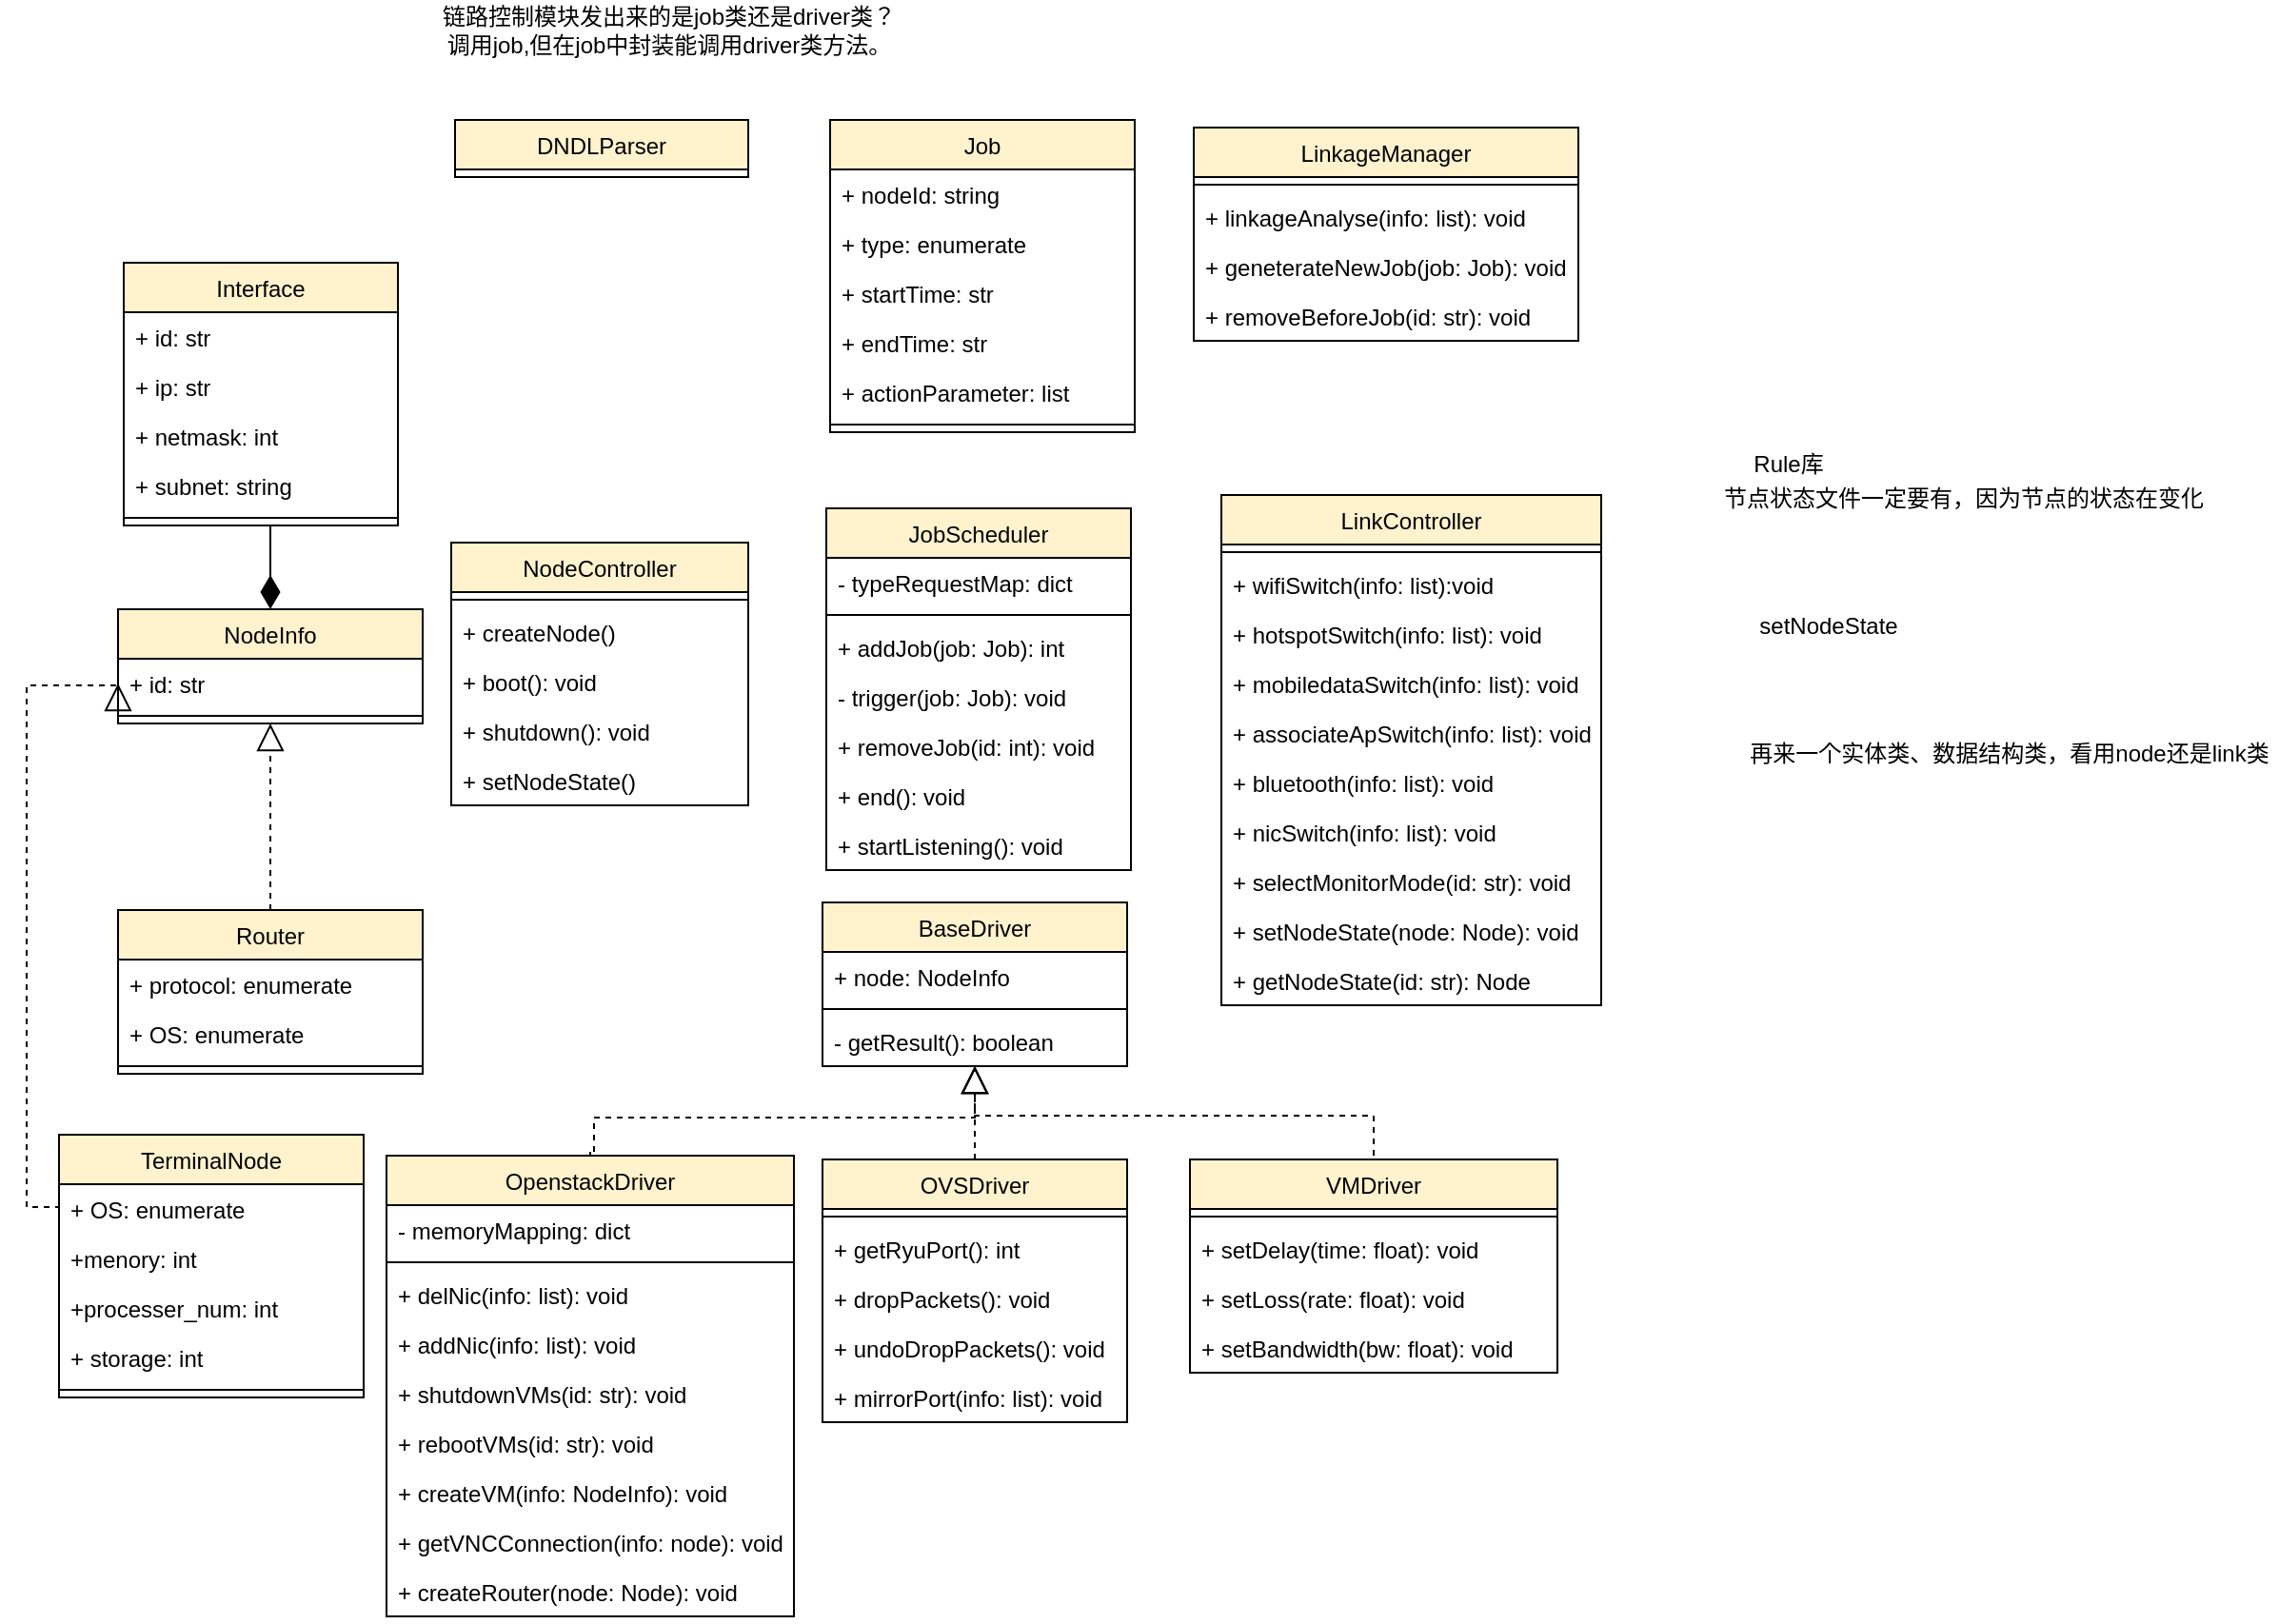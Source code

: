 <mxfile version="13.0.0" type="github" pages="10">
  <diagram id="RAPhGmmn2fUzFXncwZ6r" name="整体类图">
    <mxGraphModel dx="1754" dy="1685" grid="0" gridSize="10" guides="1" tooltips="1" connect="1" arrows="1" fold="1" page="1" pageScale="1" pageWidth="827" pageHeight="1169" math="0" shadow="0">
      <root>
        <mxCell id="VHfSp9vhrLl0njrOSWyZ-0" />
        <mxCell id="VHfSp9vhrLl0njrOSWyZ-1" parent="VHfSp9vhrLl0njrOSWyZ-0" />
        <mxCell id="iX3W7uTnTWA6dDrbjQ8l-0" value="" style="endArrow=diamondThin;endFill=1;endSize=15;html=1;entryX=0.5;entryY=0;entryDx=0;entryDy=0;exitX=0.5;exitY=1;exitDx=0;exitDy=0;edgeStyle=elbowEdgeStyle;rounded=0;startSize=5;jumpSize=6;strokeWidth=1;" parent="VHfSp9vhrLl0njrOSWyZ-1" source="W3f5PyeU60jasDLap4F3-0" target="VfVxSz3sqG-rVImAIbzT-0" edge="1">
          <mxGeometry width="160" relative="1" as="geometry">
            <mxPoint x="-796" y="438" as="sourcePoint" />
            <mxPoint x="-636" y="438" as="targetPoint" />
            <Array as="points">
              <mxPoint x="-672" y="169" />
            </Array>
          </mxGeometry>
        </mxCell>
        <mxCell id="v8zC7No5Rs5syaWC9ksw-0" value="" style="endArrow=block;dashed=1;endFill=0;endSize=12;html=1;exitX=0;exitY=0.5;exitDx=0;exitDy=0;edgeStyle=orthogonalEdgeStyle;elbow=vertical;rounded=0;entryX=0;entryY=0.5;entryDx=0;entryDy=0;" parent="VHfSp9vhrLl0njrOSWyZ-1" target="VfVxSz3sqG-rVImAIbzT-1" edge="1" source="wKXYrGboJ177E2lkHm0Z-14">
          <mxGeometry width="160" relative="1" as="geometry">
            <mxPoint x="-861" y="395" as="sourcePoint" />
            <mxPoint x="-704.04" y="274" as="targetPoint" />
            <Array as="points">
              <mxPoint x="-800" y="528" />
              <mxPoint x="-800" y="254" />
            </Array>
          </mxGeometry>
        </mxCell>
        <mxCell id="v8zC7No5Rs5syaWC9ksw-2" value="" style="endArrow=block;dashed=1;endFill=0;endSize=12;html=1;exitX=0.5;exitY=0;exitDx=0;exitDy=0;edgeStyle=orthogonalEdgeStyle;rounded=0;" parent="VHfSp9vhrLl0njrOSWyZ-1" source="wKXYrGboJ177E2lkHm0Z-7" edge="1">
          <mxGeometry width="160" relative="1" as="geometry">
            <mxPoint x="-652" y="394" as="sourcePoint" />
            <mxPoint x="-672" y="274" as="targetPoint" />
            <Array as="points">
              <mxPoint x="-672" y="372" />
            </Array>
          </mxGeometry>
        </mxCell>
        <mxCell id="v8zC7No5Rs5syaWC9ksw-34" style="edgeStyle=orthogonalEdgeStyle;rounded=0;orthogonalLoop=1;jettySize=auto;html=1;exitX=0.5;exitY=0;exitDx=0;exitDy=0;dashed=1;endArrow=block;endFill=0;endSize=12;" parent="VHfSp9vhrLl0njrOSWyZ-1" edge="1">
          <mxGeometry relative="1" as="geometry">
            <mxPoint x="-302" y="454" as="targetPoint" />
            <mxPoint x="-504" y="499" as="sourcePoint" />
            <Array as="points">
              <mxPoint x="-502" y="501" />
              <mxPoint x="-502" y="481" />
              <mxPoint x="-302" y="481" />
            </Array>
          </mxGeometry>
        </mxCell>
        <mxCell id="5Uhn4M57_3VDxXT9huYP-2" value="Rule库" style="text;html=1;align=center;verticalAlign=middle;resizable=0;points=[];autosize=1;" parent="VHfSp9vhrLl0njrOSWyZ-1" vertex="1">
          <mxGeometry x="101" y="129" width="47" height="18" as="geometry" />
        </mxCell>
        <mxCell id="5Uhn4M57_3VDxXT9huYP-3" value="节点状态文件一定要有，因为节点的状态在变化" style="text;html=1;align=center;verticalAlign=middle;resizable=0;points=[];autosize=1;" parent="VHfSp9vhrLl0njrOSWyZ-1" vertex="1">
          <mxGeometry x="86" y="147" width="262" height="18" as="geometry" />
        </mxCell>
        <mxCell id="VfVxSz3sqG-rVImAIbzT-0" value="NodeInfo" style="swimlane;fontStyle=0;align=center;verticalAlign=top;childLayout=stackLayout;horizontal=1;startSize=26;horizontalStack=0;resizeParent=1;resizeParentMax=0;resizeLast=0;collapsible=1;marginBottom=0;fillColor=#fff2cc;strokeColor=#000000;" parent="VHfSp9vhrLl0njrOSWyZ-1" vertex="1">
          <mxGeometry x="-752" y="214" width="160" height="60" as="geometry" />
        </mxCell>
        <mxCell id="VfVxSz3sqG-rVImAIbzT-1" value="+ id: str" style="text;strokeColor=none;fillColor=none;align=left;verticalAlign=top;spacingLeft=4;spacingRight=4;overflow=hidden;rotatable=0;points=[[0,0.5],[1,0.5]];portConstraint=eastwest;" parent="VfVxSz3sqG-rVImAIbzT-0" vertex="1">
          <mxGeometry y="26" width="160" height="26" as="geometry" />
        </mxCell>
        <mxCell id="VfVxSz3sqG-rVImAIbzT-5" value="" style="line;strokeWidth=1;fillColor=none;align=left;verticalAlign=middle;spacingTop=-1;spacingLeft=3;spacingRight=3;rotatable=0;labelPosition=right;points=[];portConstraint=eastwest;" parent="VfVxSz3sqG-rVImAIbzT-0" vertex="1">
          <mxGeometry y="52" width="160" height="8" as="geometry" />
        </mxCell>
        <mxCell id="92Z9kTV5Y524cBk7l0Ao-0" value="NodeController" style="swimlane;fontStyle=0;align=center;verticalAlign=top;childLayout=stackLayout;horizontal=1;startSize=26;horizontalStack=0;resizeParent=1;resizeParentMax=0;resizeLast=0;collapsible=1;marginBottom=0;fillColor=#fff2cc;strokeColor=#000000;" vertex="1" parent="VHfSp9vhrLl0njrOSWyZ-1">
          <mxGeometry x="-577" y="179" width="156" height="138" as="geometry" />
        </mxCell>
        <mxCell id="92Z9kTV5Y524cBk7l0Ao-1" value="" style="line;strokeWidth=1;fillColor=none;align=left;verticalAlign=middle;spacingTop=-1;spacingLeft=3;spacingRight=3;rotatable=0;labelPosition=right;points=[];portConstraint=eastwest;" vertex="1" parent="92Z9kTV5Y524cBk7l0Ao-0">
          <mxGeometry y="26" width="156" height="8" as="geometry" />
        </mxCell>
        <mxCell id="92Z9kTV5Y524cBk7l0Ao-2" value="+ createNode()" style="text;strokeColor=none;fillColor=none;align=left;verticalAlign=top;spacingLeft=4;spacingRight=4;overflow=hidden;rotatable=0;points=[[0,0.5],[1,0.5]];portConstraint=eastwest;" vertex="1" parent="92Z9kTV5Y524cBk7l0Ao-0">
          <mxGeometry y="34" width="156" height="26" as="geometry" />
        </mxCell>
        <mxCell id="92Z9kTV5Y524cBk7l0Ao-3" value="+ boot(): void " style="text;strokeColor=none;fillColor=none;align=left;verticalAlign=top;spacingLeft=4;spacingRight=4;overflow=hidden;rotatable=0;points=[[0,0.5],[1,0.5]];portConstraint=eastwest;" vertex="1" parent="92Z9kTV5Y524cBk7l0Ao-0">
          <mxGeometry y="60" width="156" height="26" as="geometry" />
        </mxCell>
        <mxCell id="92Z9kTV5Y524cBk7l0Ao-4" value="+ shutdown(): void" style="text;strokeColor=none;fillColor=none;align=left;verticalAlign=top;spacingLeft=4;spacingRight=4;overflow=hidden;rotatable=0;points=[[0,0.5],[1,0.5]];portConstraint=eastwest;" vertex="1" parent="92Z9kTV5Y524cBk7l0Ao-0">
          <mxGeometry y="86" width="156" height="26" as="geometry" />
        </mxCell>
        <mxCell id="tlP9LgQz_R6lUiIFpl6T-1" value="+ setNodeState()" style="text;strokeColor=none;fillColor=none;align=left;verticalAlign=top;spacingLeft=4;spacingRight=4;overflow=hidden;rotatable=0;points=[[0,0.5],[1,0.5]];portConstraint=eastwest;" vertex="1" parent="92Z9kTV5Y524cBk7l0Ao-0">
          <mxGeometry y="112" width="156" height="26" as="geometry" />
        </mxCell>
        <mxCell id="4p6t5J-Dj047w9CKhKon-4" value="LinkageManager" style="swimlane;fontStyle=0;align=center;verticalAlign=top;childLayout=stackLayout;horizontal=1;startSize=26;horizontalStack=0;resizeParent=1;resizeParentMax=0;resizeLast=0;collapsible=1;marginBottom=0;fillColor=#fff2cc;strokeColor=#000000;" parent="VHfSp9vhrLl0njrOSWyZ-1" vertex="1">
          <mxGeometry x="-187" y="-39" width="202" height="112" as="geometry" />
        </mxCell>
        <mxCell id="4p6t5J-Dj047w9CKhKon-6" value="" style="line;strokeWidth=1;fillColor=none;align=left;verticalAlign=middle;spacingTop=-1;spacingLeft=3;spacingRight=3;rotatable=0;labelPosition=right;points=[];portConstraint=eastwest;" parent="4p6t5J-Dj047w9CKhKon-4" vertex="1">
          <mxGeometry y="26" width="202" height="8" as="geometry" />
        </mxCell>
        <mxCell id="4p6t5J-Dj047w9CKhKon-5" value="+ linkageAnalyse(info: list): void" style="text;strokeColor=none;fillColor=none;align=left;verticalAlign=top;spacingLeft=4;spacingRight=4;overflow=hidden;rotatable=0;points=[[0,0.5],[1,0.5]];portConstraint=eastwest;" parent="4p6t5J-Dj047w9CKhKon-4" vertex="1">
          <mxGeometry y="34" width="202" height="26" as="geometry" />
        </mxCell>
        <mxCell id="25psKBjZ5N6W0tPPtE2T-16" value="+ geneterateNewJob(job: Job): void" style="text;strokeColor=none;fillColor=none;align=left;verticalAlign=top;spacingLeft=4;spacingRight=4;overflow=hidden;rotatable=0;points=[[0,0.5],[1,0.5]];portConstraint=eastwest;" parent="4p6t5J-Dj047w9CKhKon-4" vertex="1">
          <mxGeometry y="60" width="202" height="26" as="geometry" />
        </mxCell>
        <mxCell id="25psKBjZ5N6W0tPPtE2T-17" value="+ removeBeforeJob(id: str): void" style="text;strokeColor=none;fillColor=none;align=left;verticalAlign=top;spacingLeft=4;spacingRight=4;overflow=hidden;rotatable=0;points=[[0,0.5],[1,0.5]];portConstraint=eastwest;" parent="4p6t5J-Dj047w9CKhKon-4" vertex="1">
          <mxGeometry y="86" width="202" height="26" as="geometry" />
        </mxCell>
        <mxCell id="4p6t5J-Dj047w9CKhKon-0" value="LinkController" style="swimlane;fontStyle=0;align=center;verticalAlign=top;childLayout=stackLayout;horizontal=1;startSize=26;horizontalStack=0;resizeParent=1;resizeParentMax=0;resizeLast=0;collapsible=1;marginBottom=0;fillColor=#fff2cc;strokeColor=#000000;" parent="VHfSp9vhrLl0njrOSWyZ-1" vertex="1">
          <mxGeometry x="-172.5" y="154" width="199.5" height="268" as="geometry" />
        </mxCell>
        <mxCell id="4p6t5J-Dj047w9CKhKon-2" value="" style="line;strokeWidth=1;fillColor=none;align=left;verticalAlign=middle;spacingTop=-1;spacingLeft=3;spacingRight=3;rotatable=0;labelPosition=right;points=[];portConstraint=eastwest;" parent="4p6t5J-Dj047w9CKhKon-0" vertex="1">
          <mxGeometry y="26" width="199.5" height="8" as="geometry" />
        </mxCell>
        <mxCell id="4p6t5J-Dj047w9CKhKon-3" value="+ wifiSwitch(info: list):void" style="text;strokeColor=none;fillColor=none;align=left;verticalAlign=top;spacingLeft=4;spacingRight=4;overflow=hidden;rotatable=0;points=[[0,0.5],[1,0.5]];portConstraint=eastwest;" parent="4p6t5J-Dj047w9CKhKon-0" vertex="1">
          <mxGeometry y="34" width="199.5" height="26" as="geometry" />
        </mxCell>
        <mxCell id="UJUDlp6sh1paHa9q8rEC-0" value="+ hotspotSwitch(info: list): void" style="text;strokeColor=none;fillColor=none;align=left;verticalAlign=top;spacingLeft=4;spacingRight=4;overflow=hidden;rotatable=0;points=[[0,0.5],[1,0.5]];portConstraint=eastwest;" parent="4p6t5J-Dj047w9CKhKon-0" vertex="1">
          <mxGeometry y="60" width="199.5" height="26" as="geometry" />
        </mxCell>
        <mxCell id="UJUDlp6sh1paHa9q8rEC-1" value="+ mobiledataSwitch(info: list): void" style="text;strokeColor=none;fillColor=none;align=left;verticalAlign=top;spacingLeft=4;spacingRight=4;overflow=hidden;rotatable=0;points=[[0,0.5],[1,0.5]];portConstraint=eastwest;" parent="4p6t5J-Dj047w9CKhKon-0" vertex="1">
          <mxGeometry y="86" width="199.5" height="26" as="geometry" />
        </mxCell>
        <mxCell id="UJUDlp6sh1paHa9q8rEC-2" value="+ associateApSwitch(info: list): void&#xa;" style="text;strokeColor=none;fillColor=none;align=left;verticalAlign=top;spacingLeft=4;spacingRight=4;overflow=hidden;rotatable=0;points=[[0,0.5],[1,0.5]];portConstraint=eastwest;" parent="4p6t5J-Dj047w9CKhKon-0" vertex="1">
          <mxGeometry y="112" width="199.5" height="26" as="geometry" />
        </mxCell>
        <mxCell id="9UHoacR7tbRu4V1fbX6b-0" value="+ bluetooth(info: list): void" style="text;strokeColor=none;fillColor=none;align=left;verticalAlign=top;spacingLeft=4;spacingRight=4;overflow=hidden;rotatable=0;points=[[0,0.5],[1,0.5]];portConstraint=eastwest;" parent="4p6t5J-Dj047w9CKhKon-0" vertex="1">
          <mxGeometry y="138" width="199.5" height="26" as="geometry" />
        </mxCell>
        <mxCell id="PgfVQ6AbW3tig2oLYumJ-0" value="+ nicSwitch(info: list): void" style="text;strokeColor=none;fillColor=none;align=left;verticalAlign=top;spacingLeft=4;spacingRight=4;overflow=hidden;rotatable=0;points=[[0,0.5],[1,0.5]];portConstraint=eastwest;" parent="4p6t5J-Dj047w9CKhKon-0" vertex="1">
          <mxGeometry y="164" width="199.5" height="26" as="geometry" />
        </mxCell>
        <mxCell id="PgfVQ6AbW3tig2oLYumJ-1" value="+ selectMonitorMode(id: str): void" style="text;strokeColor=none;fillColor=none;align=left;verticalAlign=top;spacingLeft=4;spacingRight=4;overflow=hidden;rotatable=0;points=[[0,0.5],[1,0.5]];portConstraint=eastwest;" parent="4p6t5J-Dj047w9CKhKon-0" vertex="1">
          <mxGeometry y="190" width="199.5" height="26" as="geometry" />
        </mxCell>
        <mxCell id="Y2yu0CGWS2OzgY3qVURz-0" value="+ setNodeState(node: Node): void" style="text;strokeColor=none;fillColor=none;align=left;verticalAlign=top;spacingLeft=4;spacingRight=4;overflow=hidden;rotatable=0;points=[[0,0.5],[1,0.5]];portConstraint=eastwest;" vertex="1" parent="4p6t5J-Dj047w9CKhKon-0">
          <mxGeometry y="216" width="199.5" height="26" as="geometry" />
        </mxCell>
        <mxCell id="Y2yu0CGWS2OzgY3qVURz-1" value="+ getNodeState(id: str): Node" style="text;strokeColor=none;fillColor=none;align=left;verticalAlign=top;spacingLeft=4;spacingRight=4;overflow=hidden;rotatable=0;points=[[0,0.5],[1,0.5]];portConstraint=eastwest;" vertex="1" parent="4p6t5J-Dj047w9CKhKon-0">
          <mxGeometry y="242" width="199.5" height="26" as="geometry" />
        </mxCell>
        <mxCell id="TFcrVg6ZF2EHrLfXFzo1-1" value="Job" style="swimlane;fontStyle=0;align=center;verticalAlign=top;childLayout=stackLayout;horizontal=1;startSize=26;horizontalStack=0;resizeParent=1;resizeParentMax=0;resizeLast=0;collapsible=1;marginBottom=0;fillColor=#fff2cc;strokeColor=#000000;" parent="VHfSp9vhrLl0njrOSWyZ-1" vertex="1">
          <mxGeometry x="-378" y="-43" width="160" height="164" as="geometry" />
        </mxCell>
        <mxCell id="TFcrVg6ZF2EHrLfXFzo1-3" value="+ nodeId: string" style="text;strokeColor=none;fillColor=none;align=left;verticalAlign=top;spacingLeft=4;spacingRight=4;overflow=hidden;rotatable=0;points=[[0,0.5],[1,0.5]];portConstraint=eastwest;" parent="TFcrVg6ZF2EHrLfXFzo1-1" vertex="1">
          <mxGeometry y="26" width="160" height="26" as="geometry" />
        </mxCell>
        <mxCell id="TFcrVg6ZF2EHrLfXFzo1-4" value="+ type: enumerate" style="text;strokeColor=none;fillColor=none;align=left;verticalAlign=top;spacingLeft=4;spacingRight=4;overflow=hidden;rotatable=0;points=[[0,0.5],[1,0.5]];portConstraint=eastwest;" parent="TFcrVg6ZF2EHrLfXFzo1-1" vertex="1">
          <mxGeometry y="52" width="160" height="26" as="geometry" />
        </mxCell>
        <mxCell id="TFcrVg6ZF2EHrLfXFzo1-11" value="+ startTime: str" style="text;strokeColor=none;fillColor=none;align=left;verticalAlign=top;spacingLeft=4;spacingRight=4;overflow=hidden;rotatable=0;points=[[0,0.5],[1,0.5]];portConstraint=eastwest;" parent="TFcrVg6ZF2EHrLfXFzo1-1" vertex="1">
          <mxGeometry y="78" width="160" height="26" as="geometry" />
        </mxCell>
        <mxCell id="TFcrVg6ZF2EHrLfXFzo1-12" value="+ endTime: str" style="text;strokeColor=none;fillColor=none;align=left;verticalAlign=top;spacingLeft=4;spacingRight=4;overflow=hidden;rotatable=0;points=[[0,0.5],[1,0.5]];portConstraint=eastwest;" parent="TFcrVg6ZF2EHrLfXFzo1-1" vertex="1">
          <mxGeometry y="104" width="160" height="26" as="geometry" />
        </mxCell>
        <mxCell id="TFcrVg6ZF2EHrLfXFzo1-5" value="+ actionParameter: list" style="text;strokeColor=none;fillColor=none;align=left;verticalAlign=top;spacingLeft=4;spacingRight=4;overflow=hidden;rotatable=0;points=[[0,0.5],[1,0.5]];portConstraint=eastwest;" parent="TFcrVg6ZF2EHrLfXFzo1-1" vertex="1">
          <mxGeometry y="130" width="160" height="26" as="geometry" />
        </mxCell>
        <mxCell id="TFcrVg6ZF2EHrLfXFzo1-2" value="" style="line;strokeWidth=1;fillColor=none;align=left;verticalAlign=middle;spacingTop=-1;spacingLeft=3;spacingRight=3;rotatable=0;labelPosition=right;points=[];portConstraint=eastwest;" parent="TFcrVg6ZF2EHrLfXFzo1-1" vertex="1">
          <mxGeometry y="156" width="160" height="8" as="geometry" />
        </mxCell>
        <mxCell id="TFcrVg6ZF2EHrLfXFzo1-13" value="JobScheduler" style="swimlane;fontStyle=0;align=center;verticalAlign=top;childLayout=stackLayout;horizontal=1;startSize=26;horizontalStack=0;resizeParent=1;resizeParentMax=0;resizeLast=0;collapsible=1;marginBottom=0;fillColor=#fff2cc;strokeColor=#000000;" parent="VHfSp9vhrLl0njrOSWyZ-1" vertex="1">
          <mxGeometry x="-380" y="161" width="160" height="190" as="geometry" />
        </mxCell>
        <mxCell id="TFcrVg6ZF2EHrLfXFzo1-22" value="- typeRequestMap: dict" style="text;strokeColor=none;fillColor=none;align=left;verticalAlign=top;spacingLeft=4;spacingRight=4;overflow=hidden;rotatable=0;points=[[0,0.5],[1,0.5]];portConstraint=eastwest;" parent="TFcrVg6ZF2EHrLfXFzo1-13" vertex="1">
          <mxGeometry y="26" width="160" height="26" as="geometry" />
        </mxCell>
        <mxCell id="TFcrVg6ZF2EHrLfXFzo1-14" value="" style="line;strokeWidth=1;fillColor=none;align=left;verticalAlign=middle;spacingTop=-1;spacingLeft=3;spacingRight=3;rotatable=0;labelPosition=right;points=[];portConstraint=eastwest;" parent="TFcrVg6ZF2EHrLfXFzo1-13" vertex="1">
          <mxGeometry y="52" width="160" height="8" as="geometry" />
        </mxCell>
        <mxCell id="TFcrVg6ZF2EHrLfXFzo1-15" value="+ addJob(job: Job): int" style="text;strokeColor=none;fillColor=none;align=left;verticalAlign=top;spacingLeft=4;spacingRight=4;overflow=hidden;rotatable=0;points=[[0,0.5],[1,0.5]];portConstraint=eastwest;" parent="TFcrVg6ZF2EHrLfXFzo1-13" vertex="1">
          <mxGeometry y="60" width="160" height="26" as="geometry" />
        </mxCell>
        <mxCell id="TFcrVg6ZF2EHrLfXFzo1-16" value="- trigger(job: Job): void" style="text;strokeColor=none;fillColor=none;align=left;verticalAlign=top;spacingLeft=4;spacingRight=4;overflow=hidden;rotatable=0;points=[[0,0.5],[1,0.5]];portConstraint=eastwest;" parent="TFcrVg6ZF2EHrLfXFzo1-13" vertex="1">
          <mxGeometry y="86" width="160" height="26" as="geometry" />
        </mxCell>
        <mxCell id="TFcrVg6ZF2EHrLfXFzo1-17" value="+ removeJob(id: int): void" style="text;strokeColor=none;fillColor=none;align=left;verticalAlign=top;spacingLeft=4;spacingRight=4;overflow=hidden;rotatable=0;points=[[0,0.5],[1,0.5]];portConstraint=eastwest;" parent="TFcrVg6ZF2EHrLfXFzo1-13" vertex="1">
          <mxGeometry y="112" width="160" height="26" as="geometry" />
        </mxCell>
        <mxCell id="TFcrVg6ZF2EHrLfXFzo1-18" value="+ end(): void" style="text;strokeColor=none;fillColor=none;align=left;verticalAlign=top;spacingLeft=4;spacingRight=4;overflow=hidden;rotatable=0;points=[[0,0.5],[1,0.5]];portConstraint=eastwest;" parent="TFcrVg6ZF2EHrLfXFzo1-13" vertex="1">
          <mxGeometry y="138" width="160" height="26" as="geometry" />
        </mxCell>
        <mxCell id="-tmzyVQDMqujn96TgdYW-0" value="+ startListening(): void" style="text;strokeColor=none;fillColor=none;align=left;verticalAlign=top;spacingLeft=4;spacingRight=4;overflow=hidden;rotatable=0;points=[[0,0.5],[1,0.5]];portConstraint=eastwest;" vertex="1" parent="TFcrVg6ZF2EHrLfXFzo1-13">
          <mxGeometry y="164" width="160" height="26" as="geometry" />
        </mxCell>
        <mxCell id="v8zC7No5Rs5syaWC9ksw-29" value="BaseDriver" style="swimlane;fontStyle=0;align=center;verticalAlign=top;childLayout=stackLayout;horizontal=1;startSize=26;horizontalStack=0;resizeParent=1;resizeParentMax=0;resizeLast=0;collapsible=1;marginBottom=0;fillColor=#fff2cc;strokeColor=#000000;" parent="VHfSp9vhrLl0njrOSWyZ-1" vertex="1">
          <mxGeometry x="-382" y="368" width="160" height="86" as="geometry" />
        </mxCell>
        <mxCell id="v8zC7No5Rs5syaWC9ksw-30" value="+ node: NodeInfo" style="text;strokeColor=none;fillColor=none;align=left;verticalAlign=top;spacingLeft=4;spacingRight=4;overflow=hidden;rotatable=0;points=[[0,0.5],[1,0.5]];portConstraint=eastwest;" parent="v8zC7No5Rs5syaWC9ksw-29" vertex="1">
          <mxGeometry y="26" width="160" height="26" as="geometry" />
        </mxCell>
        <mxCell id="v8zC7No5Rs5syaWC9ksw-32" value="" style="line;strokeWidth=1;fillColor=none;align=left;verticalAlign=middle;spacingTop=-1;spacingLeft=3;spacingRight=3;rotatable=0;labelPosition=right;points=[];portConstraint=eastwest;" parent="v8zC7No5Rs5syaWC9ksw-29" vertex="1">
          <mxGeometry y="52" width="160" height="8" as="geometry" />
        </mxCell>
        <mxCell id="DccjNisKDOv72yHHk5u3-1" value="- getResult(): boolean" style="text;strokeColor=none;fillColor=none;align=left;verticalAlign=top;spacingLeft=4;spacingRight=4;overflow=hidden;rotatable=0;points=[[0,0.5],[1,0.5]];portConstraint=eastwest;" vertex="1" parent="v8zC7No5Rs5syaWC9ksw-29">
          <mxGeometry y="60" width="160" height="26" as="geometry" />
        </mxCell>
        <mxCell id="R5gEgjANU1msyGb3oClI-0" value="链路控制模块发出来的是job类还是driver类？&lt;br&gt;调用job,但在job中封装能调用driver类方法。" style="text;html=1;align=center;verticalAlign=middle;resizable=0;points=[];autosize=1;" vertex="1" parent="VHfSp9vhrLl0njrOSWyZ-1">
          <mxGeometry x="-587" y="-106" width="248" height="32" as="geometry" />
        </mxCell>
        <mxCell id="wKXYrGboJ177E2lkHm0Z-7" value="Router" style="swimlane;fontStyle=0;align=center;verticalAlign=top;childLayout=stackLayout;horizontal=1;startSize=26;horizontalStack=0;resizeParent=1;resizeParentMax=0;resizeLast=0;collapsible=1;marginBottom=0;fillColor=#fff2cc;strokeColor=#000000;" parent="VHfSp9vhrLl0njrOSWyZ-1" vertex="1">
          <mxGeometry x="-752" y="372" width="160" height="86" as="geometry" />
        </mxCell>
        <mxCell id="wKXYrGboJ177E2lkHm0Z-8" value="+ protocol: enumerate&#xa; " style="text;strokeColor=none;fillColor=none;align=left;verticalAlign=top;spacingLeft=4;spacingRight=4;overflow=hidden;rotatable=0;points=[[0,0.5],[1,0.5]];portConstraint=eastwest;" parent="wKXYrGboJ177E2lkHm0Z-7" vertex="1">
          <mxGeometry y="26" width="160" height="26" as="geometry" />
        </mxCell>
        <mxCell id="wKXYrGboJ177E2lkHm0Z-13" value="+ OS: enumerate" style="text;strokeColor=none;fillColor=none;align=left;verticalAlign=top;spacingLeft=4;spacingRight=4;overflow=hidden;rotatable=0;points=[[0,0.5],[1,0.5]];portConstraint=eastwest;" parent="wKXYrGboJ177E2lkHm0Z-7" vertex="1">
          <mxGeometry y="52" width="160" height="26" as="geometry" />
        </mxCell>
        <mxCell id="wKXYrGboJ177E2lkHm0Z-9" value="" style="line;strokeWidth=1;fillColor=none;align=left;verticalAlign=middle;spacingTop=-1;spacingLeft=3;spacingRight=3;rotatable=0;labelPosition=right;points=[];portConstraint=eastwest;" parent="wKXYrGboJ177E2lkHm0Z-7" vertex="1">
          <mxGeometry y="78" width="160" height="8" as="geometry" />
        </mxCell>
        <mxCell id="tlP9LgQz_R6lUiIFpl6T-0" value="setNodeState" style="text;html=1;align=center;verticalAlign=middle;resizable=0;points=[];autosize=1;" vertex="1" parent="VHfSp9vhrLl0njrOSWyZ-1">
          <mxGeometry x="104" y="214" width="83" height="18" as="geometry" />
        </mxCell>
        <mxCell id="tlP9LgQz_R6lUiIFpl6T-2" value="再来一个实体类、数据结构类，看用node还是link类" style="text;html=1;align=center;verticalAlign=middle;resizable=0;points=[];autosize=1;" vertex="1" parent="VHfSp9vhrLl0njrOSWyZ-1">
          <mxGeometry x="99" y="281" width="283" height="18" as="geometry" />
        </mxCell>
        <mxCell id="W3f5PyeU60jasDLap4F3-0" value="Interface" style="swimlane;fontStyle=0;align=center;verticalAlign=top;childLayout=stackLayout;horizontal=1;startSize=26;horizontalStack=0;resizeParent=1;resizeParentMax=0;resizeLast=0;collapsible=1;marginBottom=0;fillColor=#fff2cc;strokeColor=#000000;" parent="VHfSp9vhrLl0njrOSWyZ-1" vertex="1">
          <mxGeometry x="-749" y="32" width="144" height="138" as="geometry" />
        </mxCell>
        <mxCell id="W3f5PyeU60jasDLap4F3-1" value="+ id: str" style="text;strokeColor=none;fillColor=none;align=left;verticalAlign=top;spacingLeft=4;spacingRight=4;overflow=hidden;rotatable=0;points=[[0,0.5],[1,0.5]];portConstraint=eastwest;" parent="W3f5PyeU60jasDLap4F3-0" vertex="1">
          <mxGeometry y="26" width="144" height="26" as="geometry" />
        </mxCell>
        <mxCell id="W3f5PyeU60jasDLap4F3-2" value="+ ip: str" style="text;strokeColor=none;fillColor=none;align=left;verticalAlign=top;spacingLeft=4;spacingRight=4;overflow=hidden;rotatable=0;points=[[0,0.5],[1,0.5]];portConstraint=eastwest;" parent="W3f5PyeU60jasDLap4F3-0" vertex="1">
          <mxGeometry y="52" width="144" height="26" as="geometry" />
        </mxCell>
        <mxCell id="W3f5PyeU60jasDLap4F3-3" value="+ netmask: int" style="text;strokeColor=none;fillColor=none;align=left;verticalAlign=top;spacingLeft=4;spacingRight=4;overflow=hidden;rotatable=0;points=[[0,0.5],[1,0.5]];portConstraint=eastwest;" parent="W3f5PyeU60jasDLap4F3-0" vertex="1">
          <mxGeometry y="78" width="144" height="26" as="geometry" />
        </mxCell>
        <mxCell id="W3f5PyeU60jasDLap4F3-4" value="+ subnet: string" style="text;strokeColor=none;fillColor=none;align=left;verticalAlign=top;spacingLeft=4;spacingRight=4;overflow=hidden;rotatable=0;points=[[0,0.5],[1,0.5]];portConstraint=eastwest;" parent="W3f5PyeU60jasDLap4F3-0" vertex="1">
          <mxGeometry y="104" width="144" height="26" as="geometry" />
        </mxCell>
        <mxCell id="W3f5PyeU60jasDLap4F3-5" value="" style="line;strokeWidth=1;fillColor=none;align=left;verticalAlign=middle;spacingTop=-1;spacingLeft=3;spacingRight=3;rotatable=0;labelPosition=right;points=[];portConstraint=eastwest;" parent="W3f5PyeU60jasDLap4F3-0" vertex="1">
          <mxGeometry y="130" width="144" height="8" as="geometry" />
        </mxCell>
        <mxCell id="25psKBjZ5N6W0tPPtE2T-0" value="VMDriver" style="swimlane;fontStyle=0;align=center;verticalAlign=top;childLayout=stackLayout;horizontal=1;startSize=26;horizontalStack=0;resizeParent=1;resizeParentMax=0;resizeLast=0;collapsible=1;marginBottom=0;fillColor=#fff2cc;strokeColor=#000000;" parent="VHfSp9vhrLl0njrOSWyZ-1" vertex="1">
          <mxGeometry x="-189" y="503" width="193" height="112" as="geometry" />
        </mxCell>
        <mxCell id="25psKBjZ5N6W0tPPtE2T-2" value="" style="line;strokeWidth=1;fillColor=none;align=left;verticalAlign=middle;spacingTop=-1;spacingLeft=3;spacingRight=3;rotatable=0;labelPosition=right;points=[];portConstraint=eastwest;" parent="25psKBjZ5N6W0tPPtE2T-0" vertex="1">
          <mxGeometry y="26" width="193" height="8" as="geometry" />
        </mxCell>
        <mxCell id="25psKBjZ5N6W0tPPtE2T-3" value="+ setDelay(time: float): void" style="text;strokeColor=none;fillColor=none;align=left;verticalAlign=top;spacingLeft=4;spacingRight=4;overflow=hidden;rotatable=0;points=[[0,0.5],[1,0.5]];portConstraint=eastwest;" parent="25psKBjZ5N6W0tPPtE2T-0" vertex="1">
          <mxGeometry y="34" width="193" height="26" as="geometry" />
        </mxCell>
        <mxCell id="v8zC7No5Rs5syaWC9ksw-11" value="+ setLoss(rate: float): void" style="text;strokeColor=none;fillColor=none;align=left;verticalAlign=top;spacingLeft=4;spacingRight=4;overflow=hidden;rotatable=0;points=[[0,0.5],[1,0.5]];portConstraint=eastwest;" parent="25psKBjZ5N6W0tPPtE2T-0" vertex="1">
          <mxGeometry y="60" width="193" height="26" as="geometry" />
        </mxCell>
        <mxCell id="v8zC7No5Rs5syaWC9ksw-12" value="+ setBandwidth(bw: float): void" style="text;strokeColor=none;fillColor=none;align=left;verticalAlign=top;spacingLeft=4;spacingRight=4;overflow=hidden;rotatable=0;points=[[0,0.5],[1,0.5]];portConstraint=eastwest;" parent="25psKBjZ5N6W0tPPtE2T-0" vertex="1">
          <mxGeometry y="86" width="193" height="26" as="geometry" />
        </mxCell>
        <mxCell id="4p6t5J-Dj047w9CKhKon-12" value="DNDLParser" style="swimlane;fontStyle=0;childLayout=stackLayout;horizontal=1;startSize=26;fillColor=#fff2cc;horizontalStack=0;resizeParent=1;resizeParentMax=0;resizeLast=0;collapsible=1;marginBottom=0;strokeColor=#000000;" parent="VHfSp9vhrLl0njrOSWyZ-1" vertex="1">
          <mxGeometry x="-575" y="-43" width="154" height="30" as="geometry" />
        </mxCell>
        <mxCell id="v8zC7No5Rs5syaWC9ksw-13" value="OpenstackDriver" style="swimlane;fontStyle=0;align=center;verticalAlign=top;childLayout=stackLayout;horizontal=1;startSize=26;horizontalStack=0;resizeParent=1;resizeParentMax=0;resizeLast=0;collapsible=1;marginBottom=0;fillColor=#fff2cc;strokeColor=#000000;" parent="VHfSp9vhrLl0njrOSWyZ-1" vertex="1">
          <mxGeometry x="-611" y="501" width="214" height="242" as="geometry" />
        </mxCell>
        <mxCell id="9lOv4A4M72P1jCCi1p4D-0" value="- memoryMapping: dict" style="text;strokeColor=none;fillColor=none;align=left;verticalAlign=top;spacingLeft=4;spacingRight=4;overflow=hidden;rotatable=0;points=[[0,0.5],[1,0.5]];portConstraint=eastwest;" vertex="1" parent="v8zC7No5Rs5syaWC9ksw-13">
          <mxGeometry y="26" width="214" height="26" as="geometry" />
        </mxCell>
        <mxCell id="v8zC7No5Rs5syaWC9ksw-15" value="" style="line;strokeWidth=1;fillColor=none;align=left;verticalAlign=middle;spacingTop=-1;spacingLeft=3;spacingRight=3;rotatable=0;labelPosition=right;points=[];portConstraint=eastwest;" parent="v8zC7No5Rs5syaWC9ksw-13" vertex="1">
          <mxGeometry y="52" width="214" height="8" as="geometry" />
        </mxCell>
        <mxCell id="v8zC7No5Rs5syaWC9ksw-17" value="+ delNic(info: list): void" style="text;strokeColor=none;fillColor=none;align=left;verticalAlign=top;spacingLeft=4;spacingRight=4;overflow=hidden;rotatable=0;points=[[0,0.5],[1,0.5]];portConstraint=eastwest;" parent="v8zC7No5Rs5syaWC9ksw-13" vertex="1">
          <mxGeometry y="60" width="214" height="26" as="geometry" />
        </mxCell>
        <mxCell id="v8zC7No5Rs5syaWC9ksw-16" value="+ addNic(info: list): void" style="text;strokeColor=none;fillColor=none;align=left;verticalAlign=top;spacingLeft=4;spacingRight=4;overflow=hidden;rotatable=0;points=[[0,0.5],[1,0.5]];portConstraint=eastwest;" parent="v8zC7No5Rs5syaWC9ksw-13" vertex="1">
          <mxGeometry y="86" width="214" height="26" as="geometry" />
        </mxCell>
        <mxCell id="v8zC7No5Rs5syaWC9ksw-18" value="+ shutdownVMs(id: str): void" style="text;strokeColor=none;fillColor=none;align=left;verticalAlign=top;spacingLeft=4;spacingRight=4;overflow=hidden;rotatable=0;points=[[0,0.5],[1,0.5]];portConstraint=eastwest;" parent="v8zC7No5Rs5syaWC9ksw-13" vertex="1">
          <mxGeometry y="112" width="214" height="26" as="geometry" />
        </mxCell>
        <mxCell id="v8zC7No5Rs5syaWC9ksw-19" value="+ rebootVMs(id: str): void" style="text;strokeColor=none;fillColor=none;align=left;verticalAlign=top;spacingLeft=4;spacingRight=4;overflow=hidden;rotatable=0;points=[[0,0.5],[1,0.5]];portConstraint=eastwest;" parent="v8zC7No5Rs5syaWC9ksw-13" vertex="1">
          <mxGeometry y="138" width="214" height="26" as="geometry" />
        </mxCell>
        <mxCell id="Kfie5hx4uAIYusdGjK45-0" value="+ createVM(info: NodeInfo): void" style="text;strokeColor=none;fillColor=none;align=left;verticalAlign=top;spacingLeft=4;spacingRight=4;overflow=hidden;rotatable=0;points=[[0,0.5],[1,0.5]];portConstraint=eastwest;" vertex="1" parent="v8zC7No5Rs5syaWC9ksw-13">
          <mxGeometry y="164" width="214" height="26" as="geometry" />
        </mxCell>
        <mxCell id="pp5Y3BSdeqG3Wv05OdF9-0" value="+ getVNCConnection(info: node): void" style="text;strokeColor=none;fillColor=none;align=left;verticalAlign=top;spacingLeft=4;spacingRight=4;overflow=hidden;rotatable=0;points=[[0,0.5],[1,0.5]];portConstraint=eastwest;" vertex="1" parent="v8zC7No5Rs5syaWC9ksw-13">
          <mxGeometry y="190" width="214" height="26" as="geometry" />
        </mxCell>
        <mxCell id="9lOv4A4M72P1jCCi1p4D-1" value="+ createRouter(node: Node): void" style="text;strokeColor=none;fillColor=none;align=left;verticalAlign=top;spacingLeft=4;spacingRight=4;overflow=hidden;rotatable=0;points=[[0,0.5],[1,0.5]];portConstraint=eastwest;" vertex="1" parent="v8zC7No5Rs5syaWC9ksw-13">
          <mxGeometry y="216" width="214" height="26" as="geometry" />
        </mxCell>
        <mxCell id="wKXYrGboJ177E2lkHm0Z-0" value="TerminalNode" style="swimlane;fontStyle=0;align=center;verticalAlign=top;childLayout=stackLayout;horizontal=1;startSize=26;horizontalStack=0;resizeParent=1;resizeParentMax=0;resizeLast=0;collapsible=1;marginBottom=0;fillColor=#fff2cc;strokeColor=#000000;" parent="VHfSp9vhrLl0njrOSWyZ-1" vertex="1">
          <mxGeometry x="-783" y="490" width="160" height="138" as="geometry" />
        </mxCell>
        <mxCell id="wKXYrGboJ177E2lkHm0Z-14" value="+ OS: enumerate&#xa;" style="text;strokeColor=none;fillColor=none;align=left;verticalAlign=top;spacingLeft=4;spacingRight=4;overflow=hidden;rotatable=0;points=[[0,0.5],[1,0.5]];portConstraint=eastwest;" parent="wKXYrGboJ177E2lkHm0Z-0" vertex="1">
          <mxGeometry y="26" width="160" height="26" as="geometry" />
        </mxCell>
        <mxCell id="wKXYrGboJ177E2lkHm0Z-15" value="+menory: int" style="text;strokeColor=none;fillColor=none;align=left;verticalAlign=top;spacingLeft=4;spacingRight=4;overflow=hidden;rotatable=0;points=[[0,0.5],[1,0.5]];portConstraint=eastwest;" parent="wKXYrGboJ177E2lkHm0Z-0" vertex="1">
          <mxGeometry y="52" width="160" height="26" as="geometry" />
        </mxCell>
        <mxCell id="wKXYrGboJ177E2lkHm0Z-16" value="+processer_num: int" style="text;strokeColor=none;fillColor=none;align=left;verticalAlign=top;spacingLeft=4;spacingRight=4;overflow=hidden;rotatable=0;points=[[0,0.5],[1,0.5]];portConstraint=eastwest;" parent="wKXYrGboJ177E2lkHm0Z-0" vertex="1">
          <mxGeometry y="78" width="160" height="26" as="geometry" />
        </mxCell>
        <mxCell id="nLqU_FYIQB-rZgpnTiO3-0" value="+ storage: int" style="text;strokeColor=none;fillColor=none;align=left;verticalAlign=top;spacingLeft=4;spacingRight=4;overflow=hidden;rotatable=0;points=[[0,0.5],[1,0.5]];portConstraint=eastwest;" parent="wKXYrGboJ177E2lkHm0Z-0" vertex="1">
          <mxGeometry y="104" width="160" height="26" as="geometry" />
        </mxCell>
        <mxCell id="wKXYrGboJ177E2lkHm0Z-2" value="" style="line;strokeWidth=1;fillColor=none;align=left;verticalAlign=middle;spacingTop=-1;spacingLeft=3;spacingRight=3;rotatable=0;labelPosition=right;points=[];portConstraint=eastwest;" parent="wKXYrGboJ177E2lkHm0Z-0" vertex="1">
          <mxGeometry y="130" width="160" height="8" as="geometry" />
        </mxCell>
        <mxCell id="9lOv4A4M72P1jCCi1p4D-3" value="" style="endArrow=block;dashed=1;endFill=0;endSize=12;html=1;exitX=0.5;exitY=0;exitDx=0;exitDy=0;" edge="1" parent="VHfSp9vhrLl0njrOSWyZ-1" source="v8zC7No5Rs5syaWC9ksw-6" target="DccjNisKDOv72yHHk5u3-1">
          <mxGeometry width="160" relative="1" as="geometry">
            <mxPoint x="-348" y="533" as="sourcePoint" />
            <mxPoint x="-302" y="449" as="targetPoint" />
          </mxGeometry>
        </mxCell>
        <mxCell id="v8zC7No5Rs5syaWC9ksw-6" value="OVSDriver" style="swimlane;fontStyle=0;align=center;verticalAlign=top;childLayout=stackLayout;horizontal=1;startSize=26;horizontalStack=0;resizeParent=1;resizeParentMax=0;resizeLast=0;collapsible=1;marginBottom=0;fillColor=#fff2cc;strokeColor=#000000;" parent="VHfSp9vhrLl0njrOSWyZ-1" vertex="1">
          <mxGeometry x="-382" y="503" width="160" height="138" as="geometry" />
        </mxCell>
        <mxCell id="v8zC7No5Rs5syaWC9ksw-8" value="" style="line;strokeWidth=1;fillColor=none;align=left;verticalAlign=middle;spacingTop=-1;spacingLeft=3;spacingRight=3;rotatable=0;labelPosition=right;points=[];portConstraint=eastwest;" parent="v8zC7No5Rs5syaWC9ksw-6" vertex="1">
          <mxGeometry y="26" width="160" height="8" as="geometry" />
        </mxCell>
        <mxCell id="K1IurpmZASelwWJWGxcG-0" value="+ getRyuPort(): int" style="text;strokeColor=none;fillColor=none;align=left;verticalAlign=top;spacingLeft=4;spacingRight=4;overflow=hidden;rotatable=0;points=[[0,0.5],[1,0.5]];portConstraint=eastwest;" vertex="1" parent="v8zC7No5Rs5syaWC9ksw-6">
          <mxGeometry y="34" width="160" height="26" as="geometry" />
        </mxCell>
        <mxCell id="v8zC7No5Rs5syaWC9ksw-9" value="+ dropPackets(): void" style="text;strokeColor=none;fillColor=none;align=left;verticalAlign=top;spacingLeft=4;spacingRight=4;overflow=hidden;rotatable=0;points=[[0,0.5],[1,0.5]];portConstraint=eastwest;" parent="v8zC7No5Rs5syaWC9ksw-6" vertex="1">
          <mxGeometry y="60" width="160" height="26" as="geometry" />
        </mxCell>
        <mxCell id="v8zC7No5Rs5syaWC9ksw-22" value="+ undoDropPackets(): void" style="text;strokeColor=none;fillColor=none;align=left;verticalAlign=top;spacingLeft=4;spacingRight=4;overflow=hidden;rotatable=0;points=[[0,0.5],[1,0.5]];portConstraint=eastwest;" parent="v8zC7No5Rs5syaWC9ksw-6" vertex="1">
          <mxGeometry y="86" width="160" height="26" as="geometry" />
        </mxCell>
        <mxCell id="v8zC7No5Rs5syaWC9ksw-23" value="+ mirrorPort(info: list): void" style="text;strokeColor=none;fillColor=none;align=left;verticalAlign=top;spacingLeft=4;spacingRight=4;overflow=hidden;rotatable=0;points=[[0,0.5],[1,0.5]];portConstraint=eastwest;" parent="v8zC7No5Rs5syaWC9ksw-6" vertex="1">
          <mxGeometry y="112" width="160" height="26" as="geometry" />
        </mxCell>
        <mxCell id="9lOv4A4M72P1jCCi1p4D-5" value="" style="endArrow=block;dashed=1;endFill=0;endSize=12;html=1;exitX=0.5;exitY=0;exitDx=0;exitDy=0;edgeStyle=orthogonalEdgeStyle;rounded=0;" edge="1" parent="VHfSp9vhrLl0njrOSWyZ-1">
          <mxGeometry width="160" relative="1" as="geometry">
            <mxPoint x="-92.5" y="501" as="sourcePoint" />
            <mxPoint x="-302" y="454" as="targetPoint" />
            <Array as="points">
              <mxPoint x="-92" y="480" />
              <mxPoint x="-302" y="480" />
            </Array>
          </mxGeometry>
        </mxCell>
      </root>
    </mxGraphModel>
  </diagram>
  <diagram id="SYL9-B5fuQHNJxwf1xbk" name="0420时序图_节点控制模块">
    <mxGraphModel dx="927" dy="467" grid="0" gridSize="10" guides="1" tooltips="1" connect="1" arrows="1" fold="1" page="1" pageScale="1" pageWidth="827" pageHeight="1169" math="0" shadow="0">
      <root>
        <mxCell id="Hm2hcY1CyZWZfEBmefC4-0" />
        <mxCell id="Hm2hcY1CyZWZfEBmefC4-1" parent="Hm2hcY1CyZWZfEBmefC4-0" />
        <mxCell id="x5mMDhXjcjMRDu6BYTHt-0" value="MainFrame" style="shape=umlLifeline;perimeter=lifelinePerimeter;whiteSpace=wrap;html=1;container=1;collapsible=0;recursiveResize=0;outlineConnect=0;strokeColor=#000000;" parent="Hm2hcY1CyZWZfEBmefC4-1" vertex="1">
          <mxGeometry x="61" y="113" width="100" height="319" as="geometry" />
        </mxCell>
        <mxCell id="x5mMDhXjcjMRDu6BYTHt-1" value="" style="html=1;points=[];perimeter=orthogonalPerimeter;strokeColor=#000000;" parent="x5mMDhXjcjMRDu6BYTHt-0" vertex="1">
          <mxGeometry x="45" y="70" width="10" height="232" as="geometry" />
        </mxCell>
        <mxCell id="-IfYlDLuDWMphB4AV9BR-0" value="JobScheduler" style="shape=umlLifeline;perimeter=lifelinePerimeter;whiteSpace=wrap;html=1;container=1;collapsible=0;recursiveResize=0;outlineConnect=0;strokeColor=#000000;fillColor=#ffffff;" parent="Hm2hcY1CyZWZfEBmefC4-1" vertex="1">
          <mxGeometry x="319.5" y="113" width="100" height="319" as="geometry" />
        </mxCell>
        <mxCell id="nEEmli4oZWb7qGis0ngN-1" value="" style="html=1;points=[];perimeter=orthogonalPerimeter;strokeColor=#000000;" vertex="1" parent="-IfYlDLuDWMphB4AV9BR-0">
          <mxGeometry x="45" y="152" width="10" height="87" as="geometry" />
        </mxCell>
        <mxCell id="xLoXWhEOxJm0uMxgFy3h-5" value="" style="html=1;points=[];perimeter=orthogonalPerimeter;" vertex="1" parent="-IfYlDLuDWMphB4AV9BR-0">
          <mxGeometry x="45" y="73" width="10" height="34" as="geometry" />
        </mxCell>
        <mxCell id="LjRggVLzWlRylFCDjk9h-0" value="NodeController" style="shape=umlLifeline;perimeter=lifelinePerimeter;whiteSpace=wrap;html=1;container=1;collapsible=0;recursiveResize=0;outlineConnect=0;strokeColor=#000000;" vertex="1" parent="Hm2hcY1CyZWZfEBmefC4-1">
          <mxGeometry x="190" y="113" width="100" height="322" as="geometry" />
        </mxCell>
        <mxCell id="LjRggVLzWlRylFCDjk9h-1" value="" style="html=1;points=[];perimeter=orthogonalPerimeter;strokeColor=#000000;" vertex="1" parent="LjRggVLzWlRylFCDjk9h-0">
          <mxGeometry x="45" y="122" width="10" height="174" as="geometry" />
        </mxCell>
        <mxCell id="LjRggVLzWlRylFCDjk9h-2" value="createNode()" style="html=1;verticalAlign=bottom;endArrow=block;entryX=0;entryY=0;strokeWidth=1;exitX=1;exitY=0.243;exitDx=0;exitDy=0;exitPerimeter=0;" edge="1" parent="Hm2hcY1CyZWZfEBmefC4-1">
          <mxGeometry x="0.092" relative="1" as="geometry">
            <mxPoint x="113" y="263.03" as="sourcePoint" />
            <mxPoint x="232" y="262.0" as="targetPoint" />
            <mxPoint as="offset" />
          </mxGeometry>
        </mxCell>
        <mxCell id="ifMSMb-a60NjlsTdvpZv-0" value="OpenstackDriver" style="shape=umlLifeline;perimeter=lifelinePerimeter;whiteSpace=wrap;html=1;container=1;collapsible=0;recursiveResize=0;outlineConnect=0;strokeColor=#000000;fillColor=#ffffff;" vertex="1" parent="Hm2hcY1CyZWZfEBmefC4-1">
          <mxGeometry x="450" y="115" width="100" height="316" as="geometry" />
        </mxCell>
        <mxCell id="nEEmli4oZWb7qGis0ngN-5" value="" style="html=1;points=[];perimeter=orthogonalPerimeter;" vertex="1" parent="ifMSMb-a60NjlsTdvpZv-0">
          <mxGeometry x="45" y="232" width="10" height="45" as="geometry" />
        </mxCell>
        <mxCell id="nEEmli4oZWb7qGis0ngN-6" value="return" style="html=1;verticalAlign=bottom;endArrow=open;dashed=1;endSize=8;entryX=0.2;entryY=0.867;entryDx=0;entryDy=0;entryPerimeter=0;" edge="1" parent="ifMSMb-a60NjlsTdvpZv-0">
          <mxGeometry relative="1" as="geometry">
            <mxPoint x="45" y="271" as="sourcePoint" />
            <mxPoint x="-203" y="271" as="targetPoint" />
          </mxGeometry>
        </mxCell>
        <mxCell id="nEEmli4oZWb7qGis0ngN-0" value="addJob()" style="html=1;verticalAlign=bottom;endArrow=block;entryX=0;entryY=0;strokeWidth=1;" edge="1" parent="Hm2hcY1CyZWZfEBmefC4-1">
          <mxGeometry x="0.008" relative="1" as="geometry">
            <mxPoint x="248" y="292" as="sourcePoint" />
            <mxPoint x="367" y="292.0" as="targetPoint" />
            <mxPoint as="offset" />
          </mxGeometry>
        </mxCell>
        <mxCell id="nEEmli4oZWb7qGis0ngN-4" value="createVM()" style="html=1;verticalAlign=bottom;endArrow=block;entryX=0.1;entryY=0.044;strokeWidth=1;entryDx=0;entryDy=0;entryPerimeter=0;" edge="1" parent="Hm2hcY1CyZWZfEBmefC4-1" target="nEEmli4oZWb7qGis0ngN-5">
          <mxGeometry x="0.008" relative="1" as="geometry">
            <mxPoint x="375" y="349" as="sourcePoint" />
            <mxPoint x="490" y="349.0" as="targetPoint" />
            <mxPoint as="offset" />
          </mxGeometry>
        </mxCell>
        <mxCell id="RMkeBi7VYmRlti0ZVIvj-0" value="trigger()" style="html=1;verticalAlign=bottom;endArrow=block;edgeStyle=orthogonalEdgeStyle;curved=1;" edge="1" parent="Hm2hcY1CyZWZfEBmefC4-1">
          <mxGeometry x="0.154" width="80" relative="1" as="geometry">
            <mxPoint x="379" y="299" as="sourcePoint" />
            <mxPoint x="378.5" y="329" as="targetPoint" />
            <Array as="points">
              <mxPoint x="374.5" y="299" />
              <mxPoint x="434.5" y="299" />
              <mxPoint x="434.5" y="329" />
            </Array>
            <mxPoint as="offset" />
          </mxGeometry>
        </mxCell>
        <mxCell id="xLoXWhEOxJm0uMxgFy3h-0" value="startListening()" style="html=1;verticalAlign=bottom;endArrow=block;strokeWidth=1;exitX=1;exitY=0.243;exitDx=0;exitDy=0;exitPerimeter=0;" edge="1" parent="Hm2hcY1CyZWZfEBmefC4-1">
          <mxGeometry x="0.092" relative="1" as="geometry">
            <mxPoint x="115" y="192.03" as="sourcePoint" />
            <mxPoint x="366" y="192" as="targetPoint" />
            <mxPoint as="offset" />
          </mxGeometry>
        </mxCell>
        <mxCell id="xLoXWhEOxJm0uMxgFy3h-1" value="return" style="html=1;verticalAlign=bottom;endArrow=open;dashed=1;endSize=8;" edge="1" parent="Hm2hcY1CyZWZfEBmefC4-1">
          <mxGeometry relative="1" as="geometry">
            <mxPoint x="366" y="219" as="sourcePoint" />
            <mxPoint x="117" y="219" as="targetPoint" />
          </mxGeometry>
        </mxCell>
        <mxCell id="xLoXWhEOxJm0uMxgFy3h-3" value="Loop" style="shape=umlFrame;whiteSpace=wrap;html=1;width=30;height=20;" vertex="1" parent="Hm2hcY1CyZWZfEBmefC4-1">
          <mxGeometry x="332" y="252" width="77" height="114" as="geometry" />
        </mxCell>
        <mxCell id="xLoXWhEOxJm0uMxgFy3h-4" value="return" style="html=1;verticalAlign=bottom;endArrow=open;dashed=1;endSize=8;" edge="1" parent="Hm2hcY1CyZWZfEBmefC4-1">
          <mxGeometry relative="1" as="geometry">
            <mxPoint x="236" y="403" as="sourcePoint" />
            <mxPoint x="115" y="403" as="targetPoint" />
          </mxGeometry>
        </mxCell>
      </root>
    </mxGraphModel>
  </diagram>
  <diagram name="0420时序图_链路控制模块" id="02Wv7V-XY8ZE6XinQOPt">
    <mxGraphModel dx="927" dy="467" grid="0" gridSize="10" guides="1" tooltips="1" connect="1" arrows="1" fold="1" page="1" pageScale="1" pageWidth="827" pageHeight="1169" math="0" shadow="0">
      <root>
        <mxCell id="OAbCz-iGMOinciT5jE0R-0" />
        <mxCell id="OAbCz-iGMOinciT5jE0R-1" parent="OAbCz-iGMOinciT5jE0R-0" />
        <mxCell id="OAbCz-iGMOinciT5jE0R-2" value="MainFrame" style="shape=umlLifeline;perimeter=lifelinePerimeter;whiteSpace=wrap;html=1;container=1;collapsible=0;recursiveResize=0;outlineConnect=0;strokeColor=#000000;" vertex="1" parent="OAbCz-iGMOinciT5jE0R-1">
          <mxGeometry x="70" y="120" width="100" height="470" as="geometry" />
        </mxCell>
        <mxCell id="OAbCz-iGMOinciT5jE0R-3" value="" style="html=1;points=[];perimeter=orthogonalPerimeter;strokeColor=#000000;" vertex="1" parent="OAbCz-iGMOinciT5jE0R-2">
          <mxGeometry x="45" y="70" width="10" height="390" as="geometry" />
        </mxCell>
        <mxCell id="1nXEm3Z1QuOxqEwi2wr6-0" value="return&amp;nbsp;" style="html=1;verticalAlign=bottom;endArrow=open;dashed=1;endSize=8;" edge="1" parent="OAbCz-iGMOinciT5jE0R-2" source="OAbCz-iGMOinciT5jE0R-5">
          <mxGeometry x="-0.004" relative="1" as="geometry">
            <mxPoint x="270.5" y="450" as="sourcePoint" />
            <mxPoint x="55" y="450" as="targetPoint" />
            <mxPoint as="offset" />
          </mxGeometry>
        </mxCell>
        <mxCell id="OAbCz-iGMOinciT5jE0R-4" value="JobScheduler" style="shape=umlLifeline;perimeter=lifelinePerimeter;whiteSpace=wrap;html=1;container=1;collapsible=0;recursiveResize=0;outlineConnect=0;strokeColor=#000000;fillColor=#ffffff;" vertex="1" parent="OAbCz-iGMOinciT5jE0R-1">
          <mxGeometry x="435" y="120" width="100" height="467" as="geometry" />
        </mxCell>
        <mxCell id="h9MTfBmfZdDPUFVranGP-2" value="" style="html=1;points=[];perimeter=orthogonalPerimeter;" vertex="1" parent="OAbCz-iGMOinciT5jE0R-4">
          <mxGeometry x="45" y="70" width="10" height="30" as="geometry" />
        </mxCell>
        <mxCell id="m8NRL9_uLOQofpg7oeuz-2" value="" style="html=1;points=[];perimeter=orthogonalPerimeter;strokeColor=#000000;" vertex="1" parent="OAbCz-iGMOinciT5jE0R-4">
          <mxGeometry x="45" y="280" width="10" height="80" as="geometry" />
        </mxCell>
        <mxCell id="OAbCz-iGMOinciT5jE0R-5" value="LinkController" style="shape=umlLifeline;perimeter=lifelinePerimeter;whiteSpace=wrap;html=1;container=1;collapsible=0;recursiveResize=0;outlineConnect=0;strokeColor=#000000;" vertex="1" parent="OAbCz-iGMOinciT5jE0R-1">
          <mxGeometry x="190" y="120" width="100" height="470" as="geometry" />
        </mxCell>
        <mxCell id="OAbCz-iGMOinciT5jE0R-6" value="" style="html=1;points=[];perimeter=orthogonalPerimeter;strokeColor=#000000;" vertex="1" parent="OAbCz-iGMOinciT5jE0R-5">
          <mxGeometry x="45" y="130" width="10" height="320" as="geometry" />
        </mxCell>
        <mxCell id="OAbCz-iGMOinciT5jE0R-7" value="wifiSwitch()" style="html=1;verticalAlign=bottom;endArrow=block;entryX=0;entryY=0;strokeWidth=1;" edge="1" parent="OAbCz-iGMOinciT5jE0R-1" source="OAbCz-iGMOinciT5jE0R-3">
          <mxGeometry x="0.092" relative="1" as="geometry">
            <mxPoint x="130" y="250" as="sourcePoint" />
            <mxPoint x="234" y="250.0" as="targetPoint" />
            <mxPoint as="offset" />
          </mxGeometry>
        </mxCell>
        <mxCell id="ZO1utRP1Gcae7_1wqH3q-2" value="LinkageManager" style="shape=umlLifeline;perimeter=lifelinePerimeter;whiteSpace=wrap;html=1;container=1;collapsible=0;recursiveResize=0;outlineConnect=0;strokeColor=#000000;" vertex="1" parent="OAbCz-iGMOinciT5jE0R-1">
          <mxGeometry x="314" y="120" width="100" height="467" as="geometry" />
        </mxCell>
        <mxCell id="ZO1utRP1Gcae7_1wqH3q-3" value="" style="html=1;points=[];perimeter=orthogonalPerimeter;strokeColor=#000000;" vertex="1" parent="ZO1utRP1Gcae7_1wqH3q-2">
          <mxGeometry x="45" y="140" width="10" height="115" as="geometry" />
        </mxCell>
        <mxCell id="m8NRL9_uLOQofpg7oeuz-1" value="Loop" style="shape=umlFrame;whiteSpace=wrap;html=1;width=39;height=15;" vertex="1" parent="OAbCz-iGMOinciT5jE0R-1">
          <mxGeometry x="459" y="370" width="50" height="120" as="geometry" />
        </mxCell>
        <mxCell id="h9MTfBmfZdDPUFVranGP-0" value="startListening()" style="html=1;verticalAlign=bottom;endArrow=block;strokeWidth=1;exitX=1;exitY=0.243;exitDx=0;exitDy=0;exitPerimeter=0;" edge="1" parent="OAbCz-iGMOinciT5jE0R-1" target="OAbCz-iGMOinciT5jE0R-4">
          <mxGeometry x="0.092" relative="1" as="geometry">
            <mxPoint x="120" y="190" as="sourcePoint" />
            <mxPoint x="369.5" y="192.03" as="targetPoint" />
            <mxPoint as="offset" />
          </mxGeometry>
        </mxCell>
        <mxCell id="h9MTfBmfZdDPUFVranGP-1" value="return" style="html=1;verticalAlign=bottom;endArrow=open;dashed=1;endSize=8;" edge="1" parent="OAbCz-iGMOinciT5jE0R-1">
          <mxGeometry relative="1" as="geometry">
            <mxPoint x="500" y="221" as="sourcePoint" />
            <mxPoint x="125" y="221" as="targetPoint" />
          </mxGeometry>
        </mxCell>
        <mxCell id="h9MTfBmfZdDPUFVranGP-3" value="linkageAnalyse()" style="html=1;verticalAlign=bottom;endArrow=block;entryX=0;entryY=0;strokeWidth=1;exitX=1;exitY=0.277;exitDx=0;exitDy=0;exitPerimeter=0;" edge="1" parent="OAbCz-iGMOinciT5jE0R-1">
          <mxGeometry x="0.092" relative="1" as="geometry">
            <mxPoint x="245" y="263.44" as="sourcePoint" />
            <mxPoint x="359" y="262.5" as="targetPoint" />
            <mxPoint as="offset" />
          </mxGeometry>
        </mxCell>
        <mxCell id="3VK7_3IQuLtf8JPmZmaO-0" value="getNodeState()" style="html=1;verticalAlign=bottom;endArrow=block;edgeStyle=orthogonalEdgeStyle;curved=1;" edge="1" parent="OAbCz-iGMOinciT5jE0R-1">
          <mxGeometry x="0.154" width="80" relative="1" as="geometry">
            <mxPoint x="370" y="280" as="sourcePoint" />
            <mxPoint x="370" y="310" as="targetPoint" />
            <Array as="points">
              <mxPoint x="426" y="280" />
              <mxPoint x="426" y="310" />
            </Array>
            <mxPoint as="offset" />
          </mxGeometry>
        </mxCell>
        <mxCell id="3VK7_3IQuLtf8JPmZmaO-1" value="return job" style="html=1;verticalAlign=bottom;endArrow=open;dashed=1;endSize=8;" edge="1" parent="OAbCz-iGMOinciT5jE0R-1">
          <mxGeometry relative="1" as="geometry">
            <mxPoint x="360" y="370" as="sourcePoint" />
            <mxPoint x="245" y="370" as="targetPoint" />
          </mxGeometry>
        </mxCell>
        <mxCell id="3VK7_3IQuLtf8JPmZmaO-2" value="addJob()" style="html=1;verticalAlign=bottom;endArrow=block;strokeWidth=1;" edge="1" parent="OAbCz-iGMOinciT5jE0R-1">
          <mxGeometry x="0.092" relative="1" as="geometry">
            <mxPoint x="246" y="401" as="sourcePoint" />
            <mxPoint x="479" y="401" as="targetPoint" />
            <mxPoint as="offset" />
          </mxGeometry>
        </mxCell>
        <mxCell id="kBUX9lhUqbJ2maLLkboQ-1" value="generateNewJob()" style="html=1;verticalAlign=bottom;endArrow=block;edgeStyle=orthogonalEdgeStyle;curved=1;" edge="1" parent="OAbCz-iGMOinciT5jE0R-1">
          <mxGeometry x="0.154" width="80" relative="1" as="geometry">
            <mxPoint x="370" y="320" as="sourcePoint" />
            <mxPoint x="370" y="350" as="targetPoint" />
            <Array as="points">
              <mxPoint x="426" y="320" />
              <mxPoint x="426" y="350" />
            </Array>
            <mxPoint as="offset" />
          </mxGeometry>
        </mxCell>
        <mxCell id="kBUX9lhUqbJ2maLLkboQ-2" value="trigger()" style="html=1;verticalAlign=bottom;endArrow=block;edgeStyle=orthogonalEdgeStyle;curved=1;" edge="1" parent="OAbCz-iGMOinciT5jE0R-1">
          <mxGeometry x="0.154" width="80" relative="1" as="geometry">
            <mxPoint x="492" y="410" as="sourcePoint" />
            <mxPoint x="492" y="440" as="targetPoint" />
            <Array as="points">
              <mxPoint x="548" y="410" />
              <mxPoint x="548" y="440" />
            </Array>
            <mxPoint as="offset" />
          </mxGeometry>
        </mxCell>
        <mxCell id="kBUX9lhUqbJ2maLLkboQ-3" value="OVSDriver" style="shape=umlLifeline;perimeter=lifelinePerimeter;whiteSpace=wrap;html=1;container=1;collapsible=0;recursiveResize=0;outlineConnect=0;strokeColor=#000000;fillColor=#ffffff;" vertex="1" parent="OAbCz-iGMOinciT5jE0R-1">
          <mxGeometry x="551" y="120" width="100" height="464" as="geometry" />
        </mxCell>
        <mxCell id="Nh9rYg1t1VtOrkIevfiS-0" value="" style="html=1;points=[];perimeter=orthogonalPerimeter;" vertex="1" parent="kBUX9lhUqbJ2maLLkboQ-3">
          <mxGeometry x="45" y="344" width="10" height="101" as="geometry" />
        </mxCell>
        <mxCell id="kBUX9lhUqbJ2maLLkboQ-4" value="getRyuPort()" style="html=1;verticalAlign=bottom;endArrow=block;strokeWidth=1;entryX=0;entryY=0.01;entryDx=0;entryDy=0;entryPerimeter=0;" edge="1" parent="OAbCz-iGMOinciT5jE0R-1" target="Nh9rYg1t1VtOrkIevfiS-0">
          <mxGeometry x="0.092" relative="1" as="geometry">
            <mxPoint x="488" y="465" as="sourcePoint" />
            <mxPoint x="590" y="467" as="targetPoint" />
            <mxPoint as="offset" />
          </mxGeometry>
        </mxCell>
        <mxCell id="Nh9rYg1t1VtOrkIevfiS-1" value="return port" style="html=1;verticalAlign=bottom;endArrow=open;dashed=1;endSize=8;" edge="1" parent="OAbCz-iGMOinciT5jE0R-1">
          <mxGeometry x="-0.004" relative="1" as="geometry">
            <mxPoint x="596" y="500" as="sourcePoint" />
            <mxPoint x="245" y="500" as="targetPoint" />
            <mxPoint as="offset" />
          </mxGeometry>
        </mxCell>
        <mxCell id="Nh9rYg1t1VtOrkIevfiS-2" value="dropPackets()" style="html=1;verticalAlign=bottom;endArrow=block;strokeWidth=1;entryX=0;entryY=0.614;entryDx=0;entryDy=0;entryPerimeter=0;" edge="1" parent="OAbCz-iGMOinciT5jE0R-1" source="OAbCz-iGMOinciT5jE0R-6" target="Nh9rYg1t1VtOrkIevfiS-0">
          <mxGeometry x="0.092" relative="1" as="geometry">
            <mxPoint x="250" y="530" as="sourcePoint" />
            <mxPoint x="591" y="530" as="targetPoint" />
            <mxPoint as="offset" />
          </mxGeometry>
        </mxCell>
        <mxCell id="Nh9rYg1t1VtOrkIevfiS-3" value="return&amp;nbsp;" style="html=1;verticalAlign=bottom;endArrow=open;dashed=1;endSize=8;exitX=0;exitY=0.95;exitDx=0;exitDy=0;exitPerimeter=0;" edge="1" parent="OAbCz-iGMOinciT5jE0R-1" source="Nh9rYg1t1VtOrkIevfiS-0">
          <mxGeometry x="-0.004" relative="1" as="geometry">
            <mxPoint x="590" y="560" as="sourcePoint" />
            <mxPoint x="245" y="560" as="targetPoint" />
            <mxPoint as="offset" />
          </mxGeometry>
        </mxCell>
      </root>
    </mxGraphModel>
  </diagram>
  <diagram id="bKy4SoT9tuncmPPQXfa2" name="用例图">
    <mxGraphModel dx="927" dy="467" grid="0" gridSize="10" guides="1" tooltips="1" connect="1" arrows="1" fold="1" page="1" pageScale="1" pageWidth="827" pageHeight="1169" math="0" shadow="0">
      <root>
        <mxCell id="cCI4BmfQ1uH-HQUqHdG0-0" />
        <mxCell id="cCI4BmfQ1uH-HQUqHdG0-1" parent="cCI4BmfQ1uH-HQUqHdG0-0" />
        <mxCell id="kYput4YK-7a8tUWFzyvg-22" value="" style="html=1;" parent="cCI4BmfQ1uH-HQUqHdG0-1" vertex="1">
          <mxGeometry x="210" y="36" width="650" height="698" as="geometry" />
        </mxCell>
        <mxCell id="kYput4YK-7a8tUWFzyvg-84" style="edgeStyle=none;rounded=0;orthogonalLoop=1;jettySize=auto;html=1;exitX=1;exitY=0.333;exitDx=0;exitDy=0;exitPerimeter=0;entryX=0;entryY=0.5;entryDx=0;entryDy=0;" parent="cCI4BmfQ1uH-HQUqHdG0-1" source="kYput4YK-7a8tUWFzyvg-0" target="kYput4YK-7a8tUWFzyvg-1" edge="1">
          <mxGeometry relative="1" as="geometry" />
        </mxCell>
        <mxCell id="kYput4YK-7a8tUWFzyvg-89" value="&amp;lt;&amp;lt;uses&amp;gt;&amp;gt;" style="edgeLabel;html=1;align=center;verticalAlign=middle;resizable=0;points=[];" parent="kYput4YK-7a8tUWFzyvg-84" vertex="1" connectable="0">
          <mxGeometry x="-0.038" relative="1" as="geometry">
            <mxPoint as="offset" />
          </mxGeometry>
        </mxCell>
        <mxCell id="kYput4YK-7a8tUWFzyvg-85" style="edgeStyle=none;rounded=0;orthogonalLoop=1;jettySize=auto;html=1;exitX=1;exitY=0.333;exitDx=0;exitDy=0;exitPerimeter=0;entryX=0;entryY=0.5;entryDx=0;entryDy=0;" parent="cCI4BmfQ1uH-HQUqHdG0-1" source="kYput4YK-7a8tUWFzyvg-0" target="kYput4YK-7a8tUWFzyvg-17" edge="1">
          <mxGeometry relative="1" as="geometry" />
        </mxCell>
        <mxCell id="kYput4YK-7a8tUWFzyvg-88" value="&amp;lt;&amp;lt;uses&amp;gt;&amp;gt;" style="edgeLabel;html=1;align=center;verticalAlign=middle;resizable=0;points=[];" parent="kYput4YK-7a8tUWFzyvg-85" vertex="1" connectable="0">
          <mxGeometry x="0.053" y="2" relative="1" as="geometry">
            <mxPoint as="offset" />
          </mxGeometry>
        </mxCell>
        <mxCell id="kYput4YK-7a8tUWFzyvg-86" style="edgeStyle=none;rounded=0;orthogonalLoop=1;jettySize=auto;html=1;exitX=1;exitY=0.333;exitDx=0;exitDy=0;exitPerimeter=0;entryX=0;entryY=0.5;entryDx=0;entryDy=0;" parent="cCI4BmfQ1uH-HQUqHdG0-1" source="kYput4YK-7a8tUWFzyvg-0" target="kYput4YK-7a8tUWFzyvg-4" edge="1">
          <mxGeometry relative="1" as="geometry" />
        </mxCell>
        <mxCell id="kYput4YK-7a8tUWFzyvg-87" value="&amp;lt;&amp;lt;uses&amp;gt;&amp;gt;" style="edgeLabel;html=1;align=center;verticalAlign=middle;resizable=0;points=[];" parent="kYput4YK-7a8tUWFzyvg-86" vertex="1" connectable="0">
          <mxGeometry x="0.073" y="1" relative="1" as="geometry">
            <mxPoint as="offset" />
          </mxGeometry>
        </mxCell>
        <mxCell id="kYput4YK-7a8tUWFzyvg-0" value="用户" style="shape=umlActor;verticalLabelPosition=bottom;labelBackgroundColor=#ffffff;verticalAlign=top;html=1;" parent="cCI4BmfQ1uH-HQUqHdG0-1" vertex="1">
          <mxGeometry x="50" y="399" width="30" height="60" as="geometry" />
        </mxCell>
        <mxCell id="kYput4YK-7a8tUWFzyvg-1" value="仿真参数设置" style="ellipse;whiteSpace=wrap;html=1;" parent="cCI4BmfQ1uH-HQUqHdG0-1" vertex="1">
          <mxGeometry x="252" y="545" width="140" height="40" as="geometry" />
        </mxCell>
        <mxCell id="kYput4YK-7a8tUWFzyvg-6" value="" style="rounded=0;orthogonalLoop=1;jettySize=auto;html=1;" parent="cCI4BmfQ1uH-HQUqHdG0-1" source="kYput4YK-7a8tUWFzyvg-4" target="kYput4YK-7a8tUWFzyvg-5" edge="1">
          <mxGeometry relative="1" as="geometry" />
        </mxCell>
        <mxCell id="kYput4YK-7a8tUWFzyvg-23" value="&amp;lt;&amp;lt;extends&amp;gt;&amp;gt;" style="edgeLabel;html=1;align=center;verticalAlign=middle;resizable=0;points=[];" parent="kYput4YK-7a8tUWFzyvg-6" vertex="1" connectable="0">
          <mxGeometry x="-0.009" y="2" relative="1" as="geometry">
            <mxPoint as="offset" />
          </mxGeometry>
        </mxCell>
        <mxCell id="kYput4YK-7a8tUWFzyvg-8" value="" style="edgeStyle=none;rounded=0;orthogonalLoop=1;jettySize=auto;html=1;" parent="cCI4BmfQ1uH-HQUqHdG0-1" source="kYput4YK-7a8tUWFzyvg-4" target="kYput4YK-7a8tUWFzyvg-7" edge="1">
          <mxGeometry relative="1" as="geometry" />
        </mxCell>
        <mxCell id="kYput4YK-7a8tUWFzyvg-28" value="&amp;lt;&amp;lt;extends&amp;gt;&amp;gt;" style="edgeLabel;html=1;align=center;verticalAlign=middle;resizable=0;points=[];" parent="kYput4YK-7a8tUWFzyvg-8" vertex="1" connectable="0">
          <mxGeometry x="-0.053" y="-3" relative="1" as="geometry">
            <mxPoint as="offset" />
          </mxGeometry>
        </mxCell>
        <mxCell id="kYput4YK-7a8tUWFzyvg-10" value="" style="edgeStyle=none;rounded=0;orthogonalLoop=1;jettySize=auto;html=1;" parent="cCI4BmfQ1uH-HQUqHdG0-1" source="kYput4YK-7a8tUWFzyvg-4" target="kYput4YK-7a8tUWFzyvg-9" edge="1">
          <mxGeometry relative="1" as="geometry" />
        </mxCell>
        <mxCell id="kYput4YK-7a8tUWFzyvg-24" value="&amp;lt;&amp;lt;extends&amp;gt;&amp;gt;" style="edgeLabel;html=1;align=center;verticalAlign=middle;resizable=0;points=[];" parent="kYput4YK-7a8tUWFzyvg-10" vertex="1" connectable="0">
          <mxGeometry x="0.137" y="1" relative="1" as="geometry">
            <mxPoint as="offset" />
          </mxGeometry>
        </mxCell>
        <mxCell id="kYput4YK-7a8tUWFzyvg-12" value="" style="edgeStyle=none;rounded=0;orthogonalLoop=1;jettySize=auto;html=1;" parent="cCI4BmfQ1uH-HQUqHdG0-1" source="kYput4YK-7a8tUWFzyvg-4" target="kYput4YK-7a8tUWFzyvg-11" edge="1">
          <mxGeometry relative="1" as="geometry" />
        </mxCell>
        <mxCell id="kYput4YK-7a8tUWFzyvg-27" value="&amp;lt;&amp;lt;extends&amp;gt;&amp;gt;" style="edgeLabel;html=1;align=center;verticalAlign=middle;resizable=0;points=[];" parent="kYput4YK-7a8tUWFzyvg-12" vertex="1" connectable="0">
          <mxGeometry x="0.058" y="1" relative="1" as="geometry">
            <mxPoint x="1" as="offset" />
          </mxGeometry>
        </mxCell>
        <mxCell id="kYput4YK-7a8tUWFzyvg-14" value="" style="edgeStyle=none;rounded=0;orthogonalLoop=1;jettySize=auto;html=1;" parent="cCI4BmfQ1uH-HQUqHdG0-1" source="kYput4YK-7a8tUWFzyvg-4" target="kYput4YK-7a8tUWFzyvg-13" edge="1">
          <mxGeometry relative="1" as="geometry" />
        </mxCell>
        <mxCell id="kYput4YK-7a8tUWFzyvg-26" value="&amp;lt;&amp;lt;extends&amp;gt;&amp;gt;" style="edgeLabel;html=1;align=center;verticalAlign=middle;resizable=0;points=[];" parent="kYput4YK-7a8tUWFzyvg-14" vertex="1" connectable="0">
          <mxGeometry x="0.237" y="1" relative="1" as="geometry">
            <mxPoint as="offset" />
          </mxGeometry>
        </mxCell>
        <mxCell id="kYput4YK-7a8tUWFzyvg-16" value="" style="edgeStyle=none;rounded=0;orthogonalLoop=1;jettySize=auto;html=1;" parent="cCI4BmfQ1uH-HQUqHdG0-1" source="kYput4YK-7a8tUWFzyvg-4" target="kYput4YK-7a8tUWFzyvg-15" edge="1">
          <mxGeometry relative="1" as="geometry" />
        </mxCell>
        <mxCell id="kYput4YK-7a8tUWFzyvg-25" value="&amp;lt;&amp;lt;extends&amp;gt;&amp;gt;" style="edgeLabel;html=1;align=center;verticalAlign=middle;resizable=0;points=[];" parent="kYput4YK-7a8tUWFzyvg-16" vertex="1" connectable="0">
          <mxGeometry x="-0.045" y="-2" relative="1" as="geometry">
            <mxPoint as="offset" />
          </mxGeometry>
        </mxCell>
        <mxCell id="kYput4YK-7a8tUWFzyvg-4" value="生成节点" style="ellipse;whiteSpace=wrap;html=1;" parent="cCI4BmfQ1uH-HQUqHdG0-1" vertex="1">
          <mxGeometry x="250" y="210" width="140" height="40" as="geometry" />
        </mxCell>
        <mxCell id="kYput4YK-7a8tUWFzyvg-15" value="生成蜂窝基站" style="ellipse;whiteSpace=wrap;html=1;" parent="cCI4BmfQ1uH-HQUqHdG0-1" vertex="1">
          <mxGeometry x="470" y="141" width="100" height="35" as="geometry" />
        </mxCell>
        <mxCell id="kYput4YK-7a8tUWFzyvg-13" value="生成AP" style="ellipse;whiteSpace=wrap;html=1;" parent="cCI4BmfQ1uH-HQUqHdG0-1" vertex="1">
          <mxGeometry x="470" y="190" width="100" height="35" as="geometry" />
        </mxCell>
        <mxCell id="kYput4YK-7a8tUWFzyvg-11" value="生成固定终端" style="ellipse;whiteSpace=wrap;html=1;" parent="cCI4BmfQ1uH-HQUqHdG0-1" vertex="1">
          <mxGeometry x="470" y="234" width="100" height="35" as="geometry" />
        </mxCell>
        <mxCell id="kYput4YK-7a8tUWFzyvg-9" value="生成笔记本" style="ellipse;whiteSpace=wrap;html=1;" parent="cCI4BmfQ1uH-HQUqHdG0-1" vertex="1">
          <mxGeometry x="467" y="99" width="100" height="35" as="geometry" />
        </mxCell>
        <mxCell id="kYput4YK-7a8tUWFzyvg-7" value="生成路由器" style="ellipse;whiteSpace=wrap;html=1;" parent="cCI4BmfQ1uH-HQUqHdG0-1" vertex="1">
          <mxGeometry x="425" y="277" width="100" height="35" as="geometry" />
        </mxCell>
        <mxCell id="kYput4YK-7a8tUWFzyvg-5" value="生成智能手机" style="ellipse;whiteSpace=wrap;html=1;" parent="cCI4BmfQ1uH-HQUqHdG0-1" vertex="1">
          <mxGeometry x="360" y="82" width="100" height="35" as="geometry" />
        </mxCell>
        <mxCell id="kYput4YK-7a8tUWFzyvg-19" value="" style="edgeStyle=none;rounded=0;orthogonalLoop=1;jettySize=auto;html=1;" parent="cCI4BmfQ1uH-HQUqHdG0-1" source="kYput4YK-7a8tUWFzyvg-17" target="kYput4YK-7a8tUWFzyvg-18" edge="1">
          <mxGeometry relative="1" as="geometry" />
        </mxCell>
        <mxCell id="kYput4YK-7a8tUWFzyvg-29" value="&amp;lt;&amp;lt;extends&amp;gt;&amp;gt;" style="edgeLabel;html=1;align=center;verticalAlign=middle;resizable=0;points=[];" parent="kYput4YK-7a8tUWFzyvg-19" vertex="1" connectable="0">
          <mxGeometry x="0.01" y="2" relative="1" as="geometry">
            <mxPoint as="offset" />
          </mxGeometry>
        </mxCell>
        <mxCell id="kYput4YK-7a8tUWFzyvg-21" value="" style="edgeStyle=none;rounded=0;orthogonalLoop=1;jettySize=auto;html=1;" parent="cCI4BmfQ1uH-HQUqHdG0-1" source="kYput4YK-7a8tUWFzyvg-17" target="kYput4YK-7a8tUWFzyvg-20" edge="1">
          <mxGeometry relative="1" as="geometry" />
        </mxCell>
        <mxCell id="kYput4YK-7a8tUWFzyvg-30" value="&amp;lt;&amp;lt;extends&amp;gt;&amp;gt;" style="edgeLabel;html=1;align=center;verticalAlign=middle;resizable=0;points=[];" parent="kYput4YK-7a8tUWFzyvg-21" vertex="1" connectable="0">
          <mxGeometry x="-0.02" y="-1" relative="1" as="geometry">
            <mxPoint as="offset" />
          </mxGeometry>
        </mxCell>
        <mxCell id="kYput4YK-7a8tUWFzyvg-17" value="执行终端行为" style="ellipse;whiteSpace=wrap;html=1;" parent="cCI4BmfQ1uH-HQUqHdG0-1" vertex="1">
          <mxGeometry x="254" y="397" width="140" height="40" as="geometry" />
        </mxCell>
        <mxCell id="kYput4YK-7a8tUWFzyvg-59" value="" style="edgeStyle=none;rounded=0;orthogonalLoop=1;jettySize=auto;html=1;" parent="cCI4BmfQ1uH-HQUqHdG0-1" source="kYput4YK-7a8tUWFzyvg-20" target="kYput4YK-7a8tUWFzyvg-58" edge="1">
          <mxGeometry relative="1" as="geometry" />
        </mxCell>
        <mxCell id="kYput4YK-7a8tUWFzyvg-76" value="&amp;lt;&amp;lt;extends&amp;gt;&amp;gt;" style="edgeLabel;html=1;align=center;verticalAlign=middle;resizable=0;points=[];" parent="kYput4YK-7a8tUWFzyvg-59" vertex="1" connectable="0">
          <mxGeometry x="-0.105" y="2" relative="1" as="geometry">
            <mxPoint as="offset" />
          </mxGeometry>
        </mxCell>
        <mxCell id="kYput4YK-7a8tUWFzyvg-61" value="" style="edgeStyle=none;rounded=0;orthogonalLoop=1;jettySize=auto;html=1;" parent="cCI4BmfQ1uH-HQUqHdG0-1" source="kYput4YK-7a8tUWFzyvg-20" target="kYput4YK-7a8tUWFzyvg-60" edge="1">
          <mxGeometry relative="1" as="geometry" />
        </mxCell>
        <mxCell id="kYput4YK-7a8tUWFzyvg-81" value="&amp;lt;&amp;lt;extends&amp;gt;&amp;gt;" style="edgeLabel;html=1;align=center;verticalAlign=middle;resizable=0;points=[];" parent="kYput4YK-7a8tUWFzyvg-61" vertex="1" connectable="0">
          <mxGeometry x="0.11" y="-3" relative="1" as="geometry">
            <mxPoint x="1" as="offset" />
          </mxGeometry>
        </mxCell>
        <mxCell id="kYput4YK-7a8tUWFzyvg-63" value="" style="edgeStyle=none;rounded=0;orthogonalLoop=1;jettySize=auto;html=1;" parent="cCI4BmfQ1uH-HQUqHdG0-1" source="kYput4YK-7a8tUWFzyvg-20" target="kYput4YK-7a8tUWFzyvg-62" edge="1">
          <mxGeometry relative="1" as="geometry" />
        </mxCell>
        <mxCell id="kYput4YK-7a8tUWFzyvg-80" value="&amp;lt;&amp;lt;extends&amp;gt;&amp;gt;" style="edgeLabel;html=1;align=center;verticalAlign=middle;resizable=0;points=[];" parent="kYput4YK-7a8tUWFzyvg-63" vertex="1" connectable="0">
          <mxGeometry x="0.284" relative="1" as="geometry">
            <mxPoint as="offset" />
          </mxGeometry>
        </mxCell>
        <mxCell id="kYput4YK-7a8tUWFzyvg-65" value="" style="edgeStyle=none;rounded=0;orthogonalLoop=1;jettySize=auto;html=1;" parent="cCI4BmfQ1uH-HQUqHdG0-1" source="kYput4YK-7a8tUWFzyvg-20" target="kYput4YK-7a8tUWFzyvg-64" edge="1">
          <mxGeometry relative="1" as="geometry" />
        </mxCell>
        <mxCell id="kYput4YK-7a8tUWFzyvg-83" value="&amp;lt;&amp;lt;extends&amp;gt;&amp;gt;" style="edgeLabel;html=1;align=center;verticalAlign=middle;resizable=0;points=[];" parent="kYput4YK-7a8tUWFzyvg-65" vertex="1" connectable="0">
          <mxGeometry x="0.181" y="1" relative="1" as="geometry">
            <mxPoint as="offset" />
          </mxGeometry>
        </mxCell>
        <mxCell id="kYput4YK-7a8tUWFzyvg-68" value="" style="edgeStyle=none;rounded=0;orthogonalLoop=1;jettySize=auto;html=1;" parent="cCI4BmfQ1uH-HQUqHdG0-1" source="kYput4YK-7a8tUWFzyvg-20" target="kYput4YK-7a8tUWFzyvg-67" edge="1">
          <mxGeometry relative="1" as="geometry" />
        </mxCell>
        <mxCell id="kYput4YK-7a8tUWFzyvg-77" value="&amp;lt;&amp;lt;extends&amp;gt;&amp;gt;" style="edgeLabel;html=1;align=center;verticalAlign=middle;resizable=0;points=[];" parent="kYput4YK-7a8tUWFzyvg-68" vertex="1" connectable="0">
          <mxGeometry x="-0.104" y="-1" relative="1" as="geometry">
            <mxPoint as="offset" />
          </mxGeometry>
        </mxCell>
        <mxCell id="kYput4YK-7a8tUWFzyvg-70" value="" style="edgeStyle=none;rounded=0;orthogonalLoop=1;jettySize=auto;html=1;" parent="cCI4BmfQ1uH-HQUqHdG0-1" source="kYput4YK-7a8tUWFzyvg-20" target="kYput4YK-7a8tUWFzyvg-69" edge="1">
          <mxGeometry relative="1" as="geometry" />
        </mxCell>
        <mxCell id="kYput4YK-7a8tUWFzyvg-82" value="&amp;lt;&amp;lt;extends&amp;gt;&amp;gt;" style="edgeLabel;html=1;align=center;verticalAlign=middle;resizable=0;points=[];" parent="kYput4YK-7a8tUWFzyvg-70" vertex="1" connectable="0">
          <mxGeometry x="0.043" y="-1" relative="1" as="geometry">
            <mxPoint y="-1" as="offset" />
          </mxGeometry>
        </mxCell>
        <mxCell id="kYput4YK-7a8tUWFzyvg-72" value="" style="edgeStyle=none;rounded=0;orthogonalLoop=1;jettySize=auto;html=1;" parent="cCI4BmfQ1uH-HQUqHdG0-1" source="kYput4YK-7a8tUWFzyvg-20" target="kYput4YK-7a8tUWFzyvg-71" edge="1">
          <mxGeometry relative="1" as="geometry" />
        </mxCell>
        <mxCell id="kYput4YK-7a8tUWFzyvg-73" value="" style="edgeStyle=none;rounded=0;orthogonalLoop=1;jettySize=auto;html=1;" parent="cCI4BmfQ1uH-HQUqHdG0-1" source="kYput4YK-7a8tUWFzyvg-20" target="kYput4YK-7a8tUWFzyvg-71" edge="1">
          <mxGeometry relative="1" as="geometry" />
        </mxCell>
        <mxCell id="kYput4YK-7a8tUWFzyvg-79" value="&amp;lt;&amp;lt;extends&amp;gt;&amp;gt;" style="edgeLabel;html=1;align=center;verticalAlign=middle;resizable=0;points=[];" parent="kYput4YK-7a8tUWFzyvg-73" vertex="1" connectable="0">
          <mxGeometry x="0.174" y="2" relative="1" as="geometry">
            <mxPoint as="offset" />
          </mxGeometry>
        </mxCell>
        <mxCell id="kYput4YK-7a8tUWFzyvg-75" value="" style="edgeStyle=none;rounded=0;orthogonalLoop=1;jettySize=auto;html=1;" parent="cCI4BmfQ1uH-HQUqHdG0-1" source="kYput4YK-7a8tUWFzyvg-20" target="kYput4YK-7a8tUWFzyvg-74" edge="1">
          <mxGeometry relative="1" as="geometry" />
        </mxCell>
        <mxCell id="kYput4YK-7a8tUWFzyvg-78" value="&amp;lt;&amp;lt;extends&amp;gt;&amp;gt;" style="edgeLabel;html=1;align=center;verticalAlign=middle;resizable=0;points=[];" parent="kYput4YK-7a8tUWFzyvg-75" vertex="1" connectable="0">
          <mxGeometry x="0.3" y="-1" relative="1" as="geometry">
            <mxPoint y="1" as="offset" />
          </mxGeometry>
        </mxCell>
        <mxCell id="kYput4YK-7a8tUWFzyvg-20" value="执行智能手机行为" style="ellipse;whiteSpace=wrap;html=1;" parent="cCI4BmfQ1uH-HQUqHdG0-1" vertex="1">
          <mxGeometry x="460.0" y="490" width="100" height="35" as="geometry" />
        </mxCell>
        <mxCell id="kYput4YK-7a8tUWFzyvg-74" value="开关热点" style="ellipse;whiteSpace=wrap;html=1;" parent="cCI4BmfQ1uH-HQUqHdG0-1" vertex="1">
          <mxGeometry x="739" y="508" width="100" height="35" as="geometry" />
        </mxCell>
        <mxCell id="kYput4YK-7a8tUWFzyvg-71" value="充电" style="ellipse;whiteSpace=wrap;html=1;" parent="cCI4BmfQ1uH-HQUqHdG0-1" vertex="1">
          <mxGeometry x="739" y="555" width="100" height="35" as="geometry" />
        </mxCell>
        <mxCell id="kYput4YK-7a8tUWFzyvg-69" value="移动" style="ellipse;whiteSpace=wrap;html=1;" parent="cCI4BmfQ1uH-HQUqHdG0-1" vertex="1">
          <mxGeometry x="733" y="696" width="100" height="35" as="geometry" />
        </mxCell>
        <mxCell id="kYput4YK-7a8tUWFzyvg-67" value="切换AP" style="ellipse;whiteSpace=wrap;html=1;" parent="cCI4BmfQ1uH-HQUqHdG0-1" vertex="1">
          <mxGeometry x="739" y="457" width="100" height="35" as="geometry" />
        </mxCell>
        <mxCell id="kYput4YK-7a8tUWFzyvg-64" value="开关蓝牙" style="ellipse;whiteSpace=wrap;html=1;" parent="cCI4BmfQ1uH-HQUqHdG0-1" vertex="1">
          <mxGeometry x="621" y="680" width="100" height="35" as="geometry" />
        </mxCell>
        <mxCell id="kYput4YK-7a8tUWFzyvg-62" value="开关机" style="ellipse;whiteSpace=wrap;html=1;" parent="cCI4BmfQ1uH-HQUqHdG0-1" vertex="1">
          <mxGeometry x="739" y="603" width="100" height="35" as="geometry" />
        </mxCell>
        <mxCell id="kYput4YK-7a8tUWFzyvg-60" value="开关数据流量" style="ellipse;whiteSpace=wrap;html=1;" parent="cCI4BmfQ1uH-HQUqHdG0-1" vertex="1">
          <mxGeometry x="736" y="652" width="100" height="35" as="geometry" />
        </mxCell>
        <mxCell id="kYput4YK-7a8tUWFzyvg-58" value="开关WIFI" style="ellipse;whiteSpace=wrap;html=1;" parent="cCI4BmfQ1uH-HQUqHdG0-1" vertex="1">
          <mxGeometry x="627" y="439" width="100" height="35" as="geometry" />
        </mxCell>
        <mxCell id="kYput4YK-7a8tUWFzyvg-32" value="" style="edgeStyle=none;rounded=0;orthogonalLoop=1;jettySize=auto;html=1;" parent="cCI4BmfQ1uH-HQUqHdG0-1" source="kYput4YK-7a8tUWFzyvg-18" target="kYput4YK-7a8tUWFzyvg-31" edge="1">
          <mxGeometry relative="1" as="geometry" />
        </mxCell>
        <mxCell id="kYput4YK-7a8tUWFzyvg-49" value="&amp;lt;&amp;lt;extends&amp;gt;&amp;gt;" style="edgeLabel;html=1;align=center;verticalAlign=middle;resizable=0;points=[];" parent="kYput4YK-7a8tUWFzyvg-32" vertex="1" connectable="0">
          <mxGeometry x="-0.035" y="2" relative="1" as="geometry">
            <mxPoint x="-1" as="offset" />
          </mxGeometry>
        </mxCell>
        <mxCell id="kYput4YK-7a8tUWFzyvg-34" value="" style="edgeStyle=none;rounded=0;orthogonalLoop=1;jettySize=auto;html=1;" parent="cCI4BmfQ1uH-HQUqHdG0-1" source="kYput4YK-7a8tUWFzyvg-18" target="kYput4YK-7a8tUWFzyvg-33" edge="1">
          <mxGeometry relative="1" as="geometry" />
        </mxCell>
        <mxCell id="kYput4YK-7a8tUWFzyvg-50" value="&amp;lt;&amp;lt;extends&amp;gt;&amp;gt;" style="edgeLabel;html=1;align=center;verticalAlign=middle;resizable=0;points=[];" parent="kYput4YK-7a8tUWFzyvg-34" vertex="1" connectable="0">
          <mxGeometry x="-0.135" y="-3" relative="1" as="geometry">
            <mxPoint as="offset" />
          </mxGeometry>
        </mxCell>
        <mxCell id="kYput4YK-7a8tUWFzyvg-36" value="" style="edgeStyle=none;rounded=0;orthogonalLoop=1;jettySize=auto;html=1;" parent="cCI4BmfQ1uH-HQUqHdG0-1" source="kYput4YK-7a8tUWFzyvg-18" target="kYput4YK-7a8tUWFzyvg-35" edge="1">
          <mxGeometry relative="1" as="geometry" />
        </mxCell>
        <mxCell id="kYput4YK-7a8tUWFzyvg-51" value="&amp;lt;&amp;lt;extends&amp;gt;&amp;gt;" style="edgeLabel;html=1;align=center;verticalAlign=middle;resizable=0;points=[];" parent="kYput4YK-7a8tUWFzyvg-36" vertex="1" connectable="0">
          <mxGeometry x="-0.215" y="-4" relative="1" as="geometry">
            <mxPoint as="offset" />
          </mxGeometry>
        </mxCell>
        <mxCell id="kYput4YK-7a8tUWFzyvg-38" value="" style="edgeStyle=none;rounded=0;orthogonalLoop=1;jettySize=auto;html=1;" parent="cCI4BmfQ1uH-HQUqHdG0-1" source="kYput4YK-7a8tUWFzyvg-18" target="kYput4YK-7a8tUWFzyvg-37" edge="1">
          <mxGeometry relative="1" as="geometry" />
        </mxCell>
        <mxCell id="kYput4YK-7a8tUWFzyvg-56" value="&amp;lt;&amp;lt;extends&amp;gt;&amp;gt;" style="edgeLabel;html=1;align=center;verticalAlign=middle;resizable=0;points=[];" parent="kYput4YK-7a8tUWFzyvg-38" vertex="1" connectable="0">
          <mxGeometry x="0.092" y="-2" relative="1" as="geometry">
            <mxPoint y="1" as="offset" />
          </mxGeometry>
        </mxCell>
        <mxCell id="kYput4YK-7a8tUWFzyvg-40" value="" style="edgeStyle=none;rounded=0;orthogonalLoop=1;jettySize=auto;html=1;" parent="cCI4BmfQ1uH-HQUqHdG0-1" source="kYput4YK-7a8tUWFzyvg-18" target="kYput4YK-7a8tUWFzyvg-39" edge="1">
          <mxGeometry relative="1" as="geometry" />
        </mxCell>
        <mxCell id="kYput4YK-7a8tUWFzyvg-41" value="" style="edgeStyle=none;rounded=0;orthogonalLoop=1;jettySize=auto;html=1;" parent="cCI4BmfQ1uH-HQUqHdG0-1" source="kYput4YK-7a8tUWFzyvg-18" target="kYput4YK-7a8tUWFzyvg-39" edge="1">
          <mxGeometry relative="1" as="geometry" />
        </mxCell>
        <mxCell id="kYput4YK-7a8tUWFzyvg-55" value="&amp;lt;&amp;lt;extends&amp;gt;&amp;gt;" style="edgeLabel;html=1;align=center;verticalAlign=middle;resizable=0;points=[];" parent="kYput4YK-7a8tUWFzyvg-41" vertex="1" connectable="0">
          <mxGeometry x="0.116" y="1" relative="1" as="geometry">
            <mxPoint as="offset" />
          </mxGeometry>
        </mxCell>
        <mxCell id="kYput4YK-7a8tUWFzyvg-43" value="" style="edgeStyle=none;rounded=0;orthogonalLoop=1;jettySize=auto;html=1;" parent="cCI4BmfQ1uH-HQUqHdG0-1" source="kYput4YK-7a8tUWFzyvg-18" target="kYput4YK-7a8tUWFzyvg-42" edge="1">
          <mxGeometry relative="1" as="geometry" />
        </mxCell>
        <mxCell id="kYput4YK-7a8tUWFzyvg-54" value="&amp;lt;&amp;lt;extends&amp;gt;&amp;gt;" style="edgeLabel;html=1;align=center;verticalAlign=middle;resizable=0;points=[];" parent="kYput4YK-7a8tUWFzyvg-43" vertex="1" connectable="0">
          <mxGeometry x="0.292" relative="1" as="geometry">
            <mxPoint as="offset" />
          </mxGeometry>
        </mxCell>
        <mxCell id="kYput4YK-7a8tUWFzyvg-45" value="" style="edgeStyle=none;rounded=0;orthogonalLoop=1;jettySize=auto;html=1;" parent="cCI4BmfQ1uH-HQUqHdG0-1" source="kYput4YK-7a8tUWFzyvg-18" target="kYput4YK-7a8tUWFzyvg-44" edge="1">
          <mxGeometry relative="1" as="geometry" />
        </mxCell>
        <mxCell id="kYput4YK-7a8tUWFzyvg-53" value="&amp;lt;&amp;lt;extends&amp;gt;&amp;gt;" style="edgeLabel;html=1;align=center;verticalAlign=middle;resizable=0;points=[];" parent="kYput4YK-7a8tUWFzyvg-45" vertex="1" connectable="0">
          <mxGeometry x="0.219" y="-1" relative="1" as="geometry">
            <mxPoint as="offset" />
          </mxGeometry>
        </mxCell>
        <mxCell id="kYput4YK-7a8tUWFzyvg-48" value="" style="edgeStyle=none;rounded=0;orthogonalLoop=1;jettySize=auto;html=1;" parent="cCI4BmfQ1uH-HQUqHdG0-1" source="kYput4YK-7a8tUWFzyvg-18" target="kYput4YK-7a8tUWFzyvg-47" edge="1">
          <mxGeometry relative="1" as="geometry" />
        </mxCell>
        <mxCell id="kYput4YK-7a8tUWFzyvg-52" value="&amp;lt;&amp;lt;extends&amp;gt;&amp;gt;" style="edgeLabel;html=1;align=center;verticalAlign=middle;resizable=0;points=[];" parent="kYput4YK-7a8tUWFzyvg-48" vertex="1" connectable="0">
          <mxGeometry x="0.021" y="-4" relative="1" as="geometry">
            <mxPoint as="offset" />
          </mxGeometry>
        </mxCell>
        <mxCell id="kYput4YK-7a8tUWFzyvg-18" value="执行笔记本行为" style="ellipse;whiteSpace=wrap;html=1;" parent="cCI4BmfQ1uH-HQUqHdG0-1" vertex="1">
          <mxGeometry x="460" y="326" width="100" height="35" as="geometry" />
        </mxCell>
        <mxCell id="kYput4YK-7a8tUWFzyvg-47" value="USB连接" style="ellipse;whiteSpace=wrap;html=1;" parent="cCI4BmfQ1uH-HQUqHdG0-1" vertex="1">
          <mxGeometry x="735" y="202" width="100" height="35" as="geometry" />
        </mxCell>
        <mxCell id="kYput4YK-7a8tUWFzyvg-44" value="开关蓝牙" style="ellipse;whiteSpace=wrap;html=1;" parent="cCI4BmfQ1uH-HQUqHdG0-1" vertex="1">
          <mxGeometry x="735" y="250" width="100" height="35" as="geometry" />
        </mxCell>
        <mxCell id="kYput4YK-7a8tUWFzyvg-42" value="移动" style="ellipse;whiteSpace=wrap;html=1;" parent="cCI4BmfQ1uH-HQUqHdG0-1" vertex="1">
          <mxGeometry x="735" y="300" width="100" height="35" as="geometry" />
        </mxCell>
        <mxCell id="kYput4YK-7a8tUWFzyvg-39" value="选择无线网卡模式" style="ellipse;whiteSpace=wrap;html=1;" parent="cCI4BmfQ1uH-HQUqHdG0-1" vertex="1">
          <mxGeometry x="737" y="348" width="100" height="35" as="geometry" />
        </mxCell>
        <mxCell id="kYput4YK-7a8tUWFzyvg-37" value="充电" style="ellipse;whiteSpace=wrap;html=1;" parent="cCI4BmfQ1uH-HQUqHdG0-1" vertex="1">
          <mxGeometry x="739" y="397" width="100" height="35" as="geometry" />
        </mxCell>
        <mxCell id="kYput4YK-7a8tUWFzyvg-35" value="切换AP" style="ellipse;whiteSpace=wrap;html=1;" parent="cCI4BmfQ1uH-HQUqHdG0-1" vertex="1">
          <mxGeometry x="735" y="158" width="100" height="35" as="geometry" />
        </mxCell>
        <mxCell id="kYput4YK-7a8tUWFzyvg-33" value="开关WIFI" style="ellipse;whiteSpace=wrap;html=1;" parent="cCI4BmfQ1uH-HQUqHdG0-1" vertex="1">
          <mxGeometry x="735" y="117" width="100" height="35" as="geometry" />
        </mxCell>
        <mxCell id="kYput4YK-7a8tUWFzyvg-31" value="开关机" style="ellipse;whiteSpace=wrap;html=1;" parent="cCI4BmfQ1uH-HQUqHdG0-1" vertex="1">
          <mxGeometry x="727.0" y="70" width="100" height="35" as="geometry" />
        </mxCell>
        <mxCell id="kYput4YK-7a8tUWFzyvg-57" style="edgeStyle=none;rounded=0;orthogonalLoop=1;jettySize=auto;html=1;exitX=0.5;exitY=1;exitDx=0;exitDy=0;" parent="cCI4BmfQ1uH-HQUqHdG0-1" source="kYput4YK-7a8tUWFzyvg-37" target="kYput4YK-7a8tUWFzyvg-37" edge="1">
          <mxGeometry relative="1" as="geometry" />
        </mxCell>
        <mxCell id="kYput4YK-7a8tUWFzyvg-92" value="&lt;font style=&quot;font-size: 16px&quot;&gt;动态网络仿真系统&lt;/font&gt;" style="text;html=1;align=center;verticalAlign=middle;resizable=0;points=[];autosize=1;" parent="cCI4BmfQ1uH-HQUqHdG0-1" vertex="1">
          <mxGeometry x="470" y="49" width="138" height="18" as="geometry" />
        </mxCell>
      </root>
    </mxGraphModel>
  </diagram>
  <diagram id="Yel9bFJ08EY7-uzpFVKn" name="UML类图">
    <mxGraphModel dx="1754" dy="467" grid="0" gridSize="10" guides="1" tooltips="1" connect="1" arrows="1" fold="1" page="1" pageScale="1" pageWidth="827" pageHeight="1169" math="0" shadow="0">
      <root>
        <mxCell id="0" />
        <mxCell id="1" parent="0" />
        <mxCell id="aag7jgjiEj0INCfYPcsb-23" value="mobility" style="swimlane;fontStyle=0;childLayout=stackLayout;horizontal=1;startSize=26;fillColor=none;horizontalStack=0;resizeParent=1;resizeParentMax=0;resizeLast=0;collapsible=1;marginBottom=0;" parent="1" vertex="1">
          <mxGeometry x="-624" y="21" width="140" height="156" as="geometry" />
        </mxCell>
        <mxCell id="aag7jgjiEj0INCfYPcsb-24" value="+ id: string" style="text;strokeColor=none;fillColor=none;align=left;verticalAlign=top;spacingLeft=4;spacingRight=4;overflow=hidden;rotatable=0;points=[[0,0.5],[1,0.5]];portConstraint=eastwest;" parent="aag7jgjiEj0INCfYPcsb-23" vertex="1">
          <mxGeometry y="26" width="140" height="26" as="geometry" />
        </mxCell>
        <mxCell id="aag7jgjiEj0INCfYPcsb-28" value="+ min_x: float" style="text;strokeColor=none;fillColor=none;align=left;verticalAlign=top;spacingLeft=4;spacingRight=4;overflow=hidden;rotatable=0;points=[[0,0.5],[1,0.5]];portConstraint=eastwest;" parent="aag7jgjiEj0INCfYPcsb-23" vertex="1">
          <mxGeometry y="52" width="140" height="26" as="geometry" />
        </mxCell>
        <mxCell id="aag7jgjiEj0INCfYPcsb-29" value="+ max_x: float" style="text;strokeColor=none;fillColor=none;align=left;verticalAlign=top;spacingLeft=4;spacingRight=4;overflow=hidden;rotatable=0;points=[[0,0.5],[1,0.5]];portConstraint=eastwest;" parent="aag7jgjiEj0INCfYPcsb-23" vertex="1">
          <mxGeometry y="78" width="140" height="26" as="geometry" />
        </mxCell>
        <mxCell id="aag7jgjiEj0INCfYPcsb-30" value="+ min_y: float" style="text;strokeColor=none;fillColor=none;align=left;verticalAlign=top;spacingLeft=4;spacingRight=4;overflow=hidden;rotatable=0;points=[[0,0.5],[1,0.5]];portConstraint=eastwest;" parent="aag7jgjiEj0INCfYPcsb-23" vertex="1">
          <mxGeometry y="104" width="140" height="26" as="geometry" />
        </mxCell>
        <mxCell id="aag7jgjiEj0INCfYPcsb-31" value="+ max_y: float" style="text;strokeColor=none;fillColor=none;align=left;verticalAlign=top;spacingLeft=4;spacingRight=4;overflow=hidden;rotatable=0;points=[[0,0.5],[1,0.5]];portConstraint=eastwest;" parent="aag7jgjiEj0INCfYPcsb-23" vertex="1">
          <mxGeometry y="130" width="140" height="26" as="geometry" />
        </mxCell>
        <mxCell id="aag7jgjiEj0INCfYPcsb-33" value="node" style="swimlane;fontStyle=1;align=center;verticalAlign=top;childLayout=stackLayout;horizontal=1;startSize=26;horizontalStack=0;resizeParent=1;resizeParentMax=0;resizeLast=0;collapsible=1;marginBottom=0;" parent="1" vertex="1">
          <mxGeometry x="-389" y="181" width="160" height="190" as="geometry" />
        </mxCell>
        <mxCell id="aag7jgjiEj0INCfYPcsb-34" value="+ id: string" style="text;strokeColor=none;fillColor=none;align=left;verticalAlign=top;spacingLeft=4;spacingRight=4;overflow=hidden;rotatable=0;points=[[0,0.5],[1,0.5]];portConstraint=eastwest;" parent="aag7jgjiEj0INCfYPcsb-33" vertex="1">
          <mxGeometry y="26" width="160" height="26" as="geometry" />
        </mxCell>
        <mxCell id="aag7jgjiEj0INCfYPcsb-39" value="+ state: boolean" style="text;strokeColor=none;fillColor=none;align=left;verticalAlign=top;spacingLeft=4;spacingRight=4;overflow=hidden;rotatable=0;points=[[0,0.5],[1,0.5]];portConstraint=eastwest;" parent="aag7jgjiEj0INCfYPcsb-33" vertex="1">
          <mxGeometry y="52" width="160" height="26" as="geometry" />
        </mxCell>
        <mxCell id="aag7jgjiEj0INCfYPcsb-37" value="+ pos_x: float" style="text;strokeColor=none;fillColor=none;align=left;verticalAlign=top;spacingLeft=4;spacingRight=4;overflow=hidden;rotatable=0;points=[[0,0.5],[1,0.5]];portConstraint=eastwest;" parent="aag7jgjiEj0INCfYPcsb-33" vertex="1">
          <mxGeometry y="78" width="160" height="26" as="geometry" />
        </mxCell>
        <mxCell id="aag7jgjiEj0INCfYPcsb-38" value="+ pos_y: float" style="text;strokeColor=none;fillColor=none;align=left;verticalAlign=top;spacingLeft=4;spacingRight=4;overflow=hidden;rotatable=0;points=[[0,0.5],[1,0.5]];portConstraint=eastwest;" parent="aag7jgjiEj0INCfYPcsb-33" vertex="1">
          <mxGeometry y="104" width="160" height="26" as="geometry" />
        </mxCell>
        <mxCell id="aag7jgjiEj0INCfYPcsb-35" value="" style="line;strokeWidth=1;fillColor=none;align=left;verticalAlign=middle;spacingTop=-1;spacingLeft=3;spacingRight=3;rotatable=0;labelPosition=right;points=[];portConstraint=eastwest;" parent="aag7jgjiEj0INCfYPcsb-33" vertex="1">
          <mxGeometry y="130" width="160" height="8" as="geometry" />
        </mxCell>
        <mxCell id="aag7jgjiEj0INCfYPcsb-36" value="+ getPosition()" style="text;strokeColor=none;fillColor=none;align=left;verticalAlign=top;spacingLeft=4;spacingRight=4;overflow=hidden;rotatable=0;points=[[0,0.5],[1,0.5]];portConstraint=eastwest;" parent="aag7jgjiEj0INCfYPcsb-33" vertex="1">
          <mxGeometry y="138" width="160" height="26" as="geometry" />
        </mxCell>
        <mxCell id="16RojRVPIBJZ2IgJxN3c-10" value="+ getState()" style="text;strokeColor=none;fillColor=none;align=left;verticalAlign=top;spacingLeft=4;spacingRight=4;overflow=hidden;rotatable=0;points=[[0,0.5],[1,0.5]];portConstraint=eastwest;" parent="aag7jgjiEj0INCfYPcsb-33" vertex="1">
          <mxGeometry y="164" width="160" height="26" as="geometry" />
        </mxCell>
        <mxCell id="16RojRVPIBJZ2IgJxN3c-45" style="edgeStyle=orthogonalEdgeStyle;rounded=0;orthogonalLoop=1;jettySize=auto;html=1;exitX=0.5;exitY=0;exitDx=0;exitDy=0;dashed=1;endArrow=none;endFill=0;endSize=10;" parent="1" edge="1">
          <mxGeometry relative="1" as="geometry">
            <mxPoint x="-307" y="436" as="targetPoint" />
            <Array as="points">
              <mxPoint x="-531" y="436" />
            </Array>
            <mxPoint x="-531" y="474" as="sourcePoint" />
          </mxGeometry>
        </mxCell>
        <mxCell id="bCanyIzfgJM5BBmZHwuw-3" value="UE" style="swimlane;fontStyle=1;align=center;verticalAlign=top;childLayout=stackLayout;horizontal=1;startSize=26;horizontalStack=0;resizeParent=1;resizeParentMax=0;resizeLast=0;collapsible=1;marginBottom=0;" parent="1" vertex="1">
          <mxGeometry x="-611" y="472" width="160" height="372" as="geometry" />
        </mxCell>
        <mxCell id="bCanyIzfgJM5BBmZHwuw-4" value="+ os: enumerate" style="text;strokeColor=none;fillColor=none;align=left;verticalAlign=top;spacingLeft=4;spacingRight=4;overflow=hidden;rotatable=0;points=[[0,0.5],[1,0.5]];portConstraint=eastwest;" parent="bCanyIzfgJM5BBmZHwuw-3" vertex="1">
          <mxGeometry y="26" width="160" height="26" as="geometry" />
        </mxCell>
        <mxCell id="bCanyIzfgJM5BBmZHwuw-8" value="+ memory: int" style="text;strokeColor=none;fillColor=none;align=left;verticalAlign=top;spacingLeft=4;spacingRight=4;overflow=hidden;rotatable=0;points=[[0,0.5],[1,0.5]];portConstraint=eastwest;" parent="bCanyIzfgJM5BBmZHwuw-3" vertex="1">
          <mxGeometry y="52" width="160" height="26" as="geometry" />
        </mxCell>
        <mxCell id="bCanyIzfgJM5BBmZHwuw-9" value="+ processorNum: int" style="text;strokeColor=none;fillColor=none;align=left;verticalAlign=top;spacingLeft=4;spacingRight=4;overflow=hidden;rotatable=0;points=[[0,0.5],[1,0.5]];portConstraint=eastwest;" parent="bCanyIzfgJM5BBmZHwuw-3" vertex="1">
          <mxGeometry y="78" width="160" height="26" as="geometry" />
        </mxCell>
        <mxCell id="bCanyIzfgJM5BBmZHwuw-28" value="+ storage: int" style="text;strokeColor=none;fillColor=none;align=left;verticalAlign=top;spacingLeft=4;spacingRight=4;overflow=hidden;rotatable=0;points=[[0,0.5],[1,0.5]];portConstraint=eastwest;" parent="bCanyIzfgJM5BBmZHwuw-3" vertex="1">
          <mxGeometry y="104" width="160" height="26" as="geometry" />
        </mxCell>
        <mxCell id="bCanyIzfgJM5BBmZHwuw-12" value="+ batteryLife: int" style="text;strokeColor=none;fillColor=none;align=left;verticalAlign=top;spacingLeft=4;spacingRight=4;overflow=hidden;rotatable=0;points=[[0,0.5],[1,0.5]];portConstraint=eastwest;" parent="bCanyIzfgJM5BBmZHwuw-3" vertex="1">
          <mxGeometry y="130" width="160" height="26" as="geometry" />
        </mxCell>
        <mxCell id="pegrjDCT9gbsu0cx4D-K-2" value="+ lifetime: int" style="text;strokeColor=none;fillColor=none;align=left;verticalAlign=top;spacingLeft=4;spacingRight=4;overflow=hidden;rotatable=0;points=[[0,0.5],[1,0.5]];portConstraint=eastwest;" parent="bCanyIzfgJM5BBmZHwuw-3" vertex="1">
          <mxGeometry y="156" width="160" height="26" as="geometry" />
        </mxCell>
        <mxCell id="bCanyIzfgJM5BBmZHwuw-5" value="" style="line;strokeWidth=1;fillColor=none;align=left;verticalAlign=middle;spacingTop=-1;spacingLeft=3;spacingRight=3;rotatable=0;labelPosition=right;points=[];portConstraint=eastwest;" parent="bCanyIzfgJM5BBmZHwuw-3" vertex="1">
          <mxGeometry y="182" width="160" height="8" as="geometry" />
        </mxCell>
        <mxCell id="bCanyIzfgJM5BBmZHwuw-22" value="+ scanAPs()" style="text;strokeColor=none;fillColor=none;align=left;verticalAlign=top;spacingLeft=4;spacingRight=4;overflow=hidden;rotatable=0;points=[[0,0.5],[1,0.5]];portConstraint=eastwest;" parent="bCanyIzfgJM5BBmZHwuw-3" vertex="1">
          <mxGeometry y="190" width="160" height="26" as="geometry" />
        </mxCell>
        <mxCell id="bCanyIzfgJM5BBmZHwuw-23" value="+ selectAP()" style="text;strokeColor=none;fillColor=none;align=left;verticalAlign=top;spacingLeft=4;spacingRight=4;overflow=hidden;rotatable=0;points=[[0,0.5],[1,0.5]];portConstraint=eastwest;" parent="bCanyIzfgJM5BBmZHwuw-3" vertex="1">
          <mxGeometry y="216" width="160" height="26" as="geometry" />
        </mxCell>
        <mxCell id="bCanyIzfgJM5BBmZHwuw-25" value="+ charging()" style="text;strokeColor=none;fillColor=none;align=left;verticalAlign=top;spacingLeft=4;spacingRight=4;overflow=hidden;rotatable=0;points=[[0,0.5],[1,0.5]];portConstraint=eastwest;" parent="bCanyIzfgJM5BBmZHwuw-3" vertex="1">
          <mxGeometry y="242" width="160" height="26" as="geometry" />
        </mxCell>
        <mxCell id="bCanyIzfgJM5BBmZHwuw-29" value="+ changeState()" style="text;strokeColor=none;fillColor=none;align=left;verticalAlign=top;spacingLeft=4;spacingRight=4;overflow=hidden;rotatable=0;points=[[0,0.5],[1,0.5]];portConstraint=eastwest;" parent="bCanyIzfgJM5BBmZHwuw-3" vertex="1">
          <mxGeometry y="268" width="160" height="26" as="geometry" />
        </mxCell>
        <mxCell id="bCanyIzfgJM5BBmZHwuw-31" value="+ mobilieData()" style="text;strokeColor=none;fillColor=none;align=left;verticalAlign=top;spacingLeft=4;spacingRight=4;overflow=hidden;rotatable=0;points=[[0,0.5],[1,0.5]];portConstraint=eastwest;" parent="bCanyIzfgJM5BBmZHwuw-3" vertex="1">
          <mxGeometry y="294" width="160" height="26" as="geometry" />
        </mxCell>
        <mxCell id="bCanyIzfgJM5BBmZHwuw-33" value="+ wlan()" style="text;strokeColor=none;fillColor=none;align=left;verticalAlign=top;spacingLeft=4;spacingRight=4;overflow=hidden;rotatable=0;points=[[0,0.5],[1,0.5]];portConstraint=eastwest;" parent="bCanyIzfgJM5BBmZHwuw-3" vertex="1">
          <mxGeometry y="320" width="160" height="26" as="geometry" />
        </mxCell>
        <mxCell id="bCanyIzfgJM5BBmZHwuw-38" value="+ flightMode()" style="text;strokeColor=none;fillColor=none;align=left;verticalAlign=top;spacingLeft=4;spacingRight=4;overflow=hidden;rotatable=0;points=[[0,0.5],[1,0.5]];portConstraint=eastwest;" parent="bCanyIzfgJM5BBmZHwuw-3" vertex="1">
          <mxGeometry y="346" width="160" height="26" as="geometry" />
        </mxCell>
        <mxCell id="bCanyIzfgJM5BBmZHwuw-108" style="edgeStyle=orthogonalEdgeStyle;rounded=0;orthogonalLoop=1;jettySize=auto;html=1;exitX=0.5;exitY=0;exitDx=0;exitDy=0;endArrow=block;endFill=0;endSize=10;dashed=1;" parent="1" source="bCanyIzfgJM5BBmZHwuw-14" edge="1">
          <mxGeometry relative="1" as="geometry">
            <mxPoint x="-308" y="376" as="targetPoint" />
            <Array as="points">
              <mxPoint x="-173" y="436" />
              <mxPoint x="-308" y="436" />
            </Array>
          </mxGeometry>
        </mxCell>
        <mxCell id="bCanyIzfgJM5BBmZHwuw-14" value="AP" style="swimlane;fontStyle=1;align=center;verticalAlign=top;childLayout=stackLayout;horizontal=1;startSize=26;horizontalStack=0;resizeParent=1;resizeParentMax=0;resizeLast=0;collapsible=1;marginBottom=0;" parent="1" vertex="1">
          <mxGeometry x="-253" y="472" width="160" height="164" as="geometry" />
        </mxCell>
        <mxCell id="bCanyIzfgJM5BBmZHwuw-15" value="+ os: enumerate" style="text;strokeColor=none;fillColor=none;align=left;verticalAlign=top;spacingLeft=4;spacingRight=4;overflow=hidden;rotatable=0;points=[[0,0.5],[1,0.5]];portConstraint=eastwest;" parent="bCanyIzfgJM5BBmZHwuw-14" vertex="1">
          <mxGeometry y="26" width="160" height="26" as="geometry" />
        </mxCell>
        <mxCell id="bCanyIzfgJM5BBmZHwuw-128" value="+ protocol: enumerate" style="text;strokeColor=none;fillColor=none;align=left;verticalAlign=top;spacingLeft=4;spacingRight=4;overflow=hidden;rotatable=0;points=[[0,0.5],[1,0.5]];portConstraint=eastwest;" parent="bCanyIzfgJM5BBmZHwuw-14" vertex="1">
          <mxGeometry y="52" width="160" height="26" as="geometry" />
        </mxCell>
        <mxCell id="bCanyIzfgJM5BBmZHwuw-103" value="+ power: int" style="text;strokeColor=none;fillColor=none;align=left;verticalAlign=top;spacingLeft=4;spacingRight=4;overflow=hidden;rotatable=0;points=[[0,0.5],[1,0.5]];portConstraint=eastwest;" parent="bCanyIzfgJM5BBmZHwuw-14" vertex="1">
          <mxGeometry y="78" width="160" height="26" as="geometry" />
        </mxCell>
        <mxCell id="bCanyIzfgJM5BBmZHwuw-19" value="" style="line;strokeWidth=1;fillColor=none;align=left;verticalAlign=middle;spacingTop=-1;spacingLeft=3;spacingRight=3;rotatable=0;labelPosition=right;points=[];portConstraint=eastwest;" parent="bCanyIzfgJM5BBmZHwuw-14" vertex="1">
          <mxGeometry y="104" width="160" height="8" as="geometry" />
        </mxCell>
        <mxCell id="bCanyIzfgJM5BBmZHwuw-20" value="+ updateOS()" style="text;strokeColor=none;fillColor=none;align=left;verticalAlign=top;spacingLeft=4;spacingRight=4;overflow=hidden;rotatable=0;points=[[0,0.5],[1,0.5]];portConstraint=eastwest;" parent="bCanyIzfgJM5BBmZHwuw-14" vertex="1">
          <mxGeometry y="112" width="160" height="26" as="geometry" />
        </mxCell>
        <mxCell id="16RojRVPIBJZ2IgJxN3c-20" value="+ initialize()" style="text;strokeColor=none;fillColor=none;align=left;verticalAlign=top;spacingLeft=4;spacingRight=4;overflow=hidden;rotatable=0;points=[[0,0.5],[1,0.5]];portConstraint=eastwest;" parent="bCanyIzfgJM5BBmZHwuw-14" vertex="1">
          <mxGeometry y="138" width="160" height="26" as="geometry" />
        </mxCell>
        <mxCell id="bCanyIzfgJM5BBmZHwuw-41" value="connection" style="swimlane;fontStyle=0;childLayout=stackLayout;horizontal=1;startSize=26;fillColor=none;horizontalStack=0;resizeParent=1;resizeParentMax=0;resizeLast=0;collapsible=1;marginBottom=0;" parent="1" vertex="1">
          <mxGeometry x="-120" y="52" width="140" height="104" as="geometry" />
        </mxCell>
        <mxCell id="bCanyIzfgJM5BBmZHwuw-42" value="+ id : string" style="text;strokeColor=none;fillColor=none;align=left;verticalAlign=top;spacingLeft=4;spacingRight=4;overflow=hidden;rotatable=0;points=[[0,0.5],[1,0.5]];portConstraint=eastwest;" parent="bCanyIzfgJM5BBmZHwuw-41" vertex="1">
          <mxGeometry y="26" width="140" height="26" as="geometry" />
        </mxCell>
        <mxCell id="bCanyIzfgJM5BBmZHwuw-44" value="+ from: node" style="text;strokeColor=none;fillColor=none;align=left;verticalAlign=top;spacingLeft=4;spacingRight=4;overflow=hidden;rotatable=0;points=[[0,0.5],[1,0.5]];portConstraint=eastwest;" parent="bCanyIzfgJM5BBmZHwuw-41" vertex="1">
          <mxGeometry y="52" width="140" height="26" as="geometry" />
        </mxCell>
        <mxCell id="bCanyIzfgJM5BBmZHwuw-45" value="+ to: node" style="text;strokeColor=none;fillColor=none;align=left;verticalAlign=top;spacingLeft=4;spacingRight=4;overflow=hidden;rotatable=0;points=[[0,0.5],[1,0.5]];portConstraint=eastwest;" parent="bCanyIzfgJM5BBmZHwuw-41" vertex="1">
          <mxGeometry y="78" width="140" height="26" as="geometry" />
        </mxCell>
        <mxCell id="bCanyIzfgJM5BBmZHwuw-131" style="edgeStyle=orthogonalEdgeStyle;rounded=0;orthogonalLoop=1;jettySize=auto;html=1;exitX=0;exitY=0.25;exitDx=0;exitDy=0;entryX=1.021;entryY=0.269;entryDx=0;entryDy=0;entryPerimeter=0;dashed=1;endArrow=block;endFill=0;endSize=10;" parent="1" source="bCanyIzfgJM5BBmZHwuw-47" target="bCanyIzfgJM5BBmZHwuw-44" edge="1">
          <mxGeometry relative="1" as="geometry" />
        </mxCell>
        <mxCell id="bCanyIzfgJM5BBmZHwuw-47" value="wiredLink" style="swimlane;fontStyle=1;childLayout=stackLayout;horizontal=1;startSize=26;fillColor=none;horizontalStack=0;resizeParent=1;resizeParentMax=0;resizeLast=0;collapsible=1;marginBottom=0;" parent="1" vertex="1">
          <mxGeometry x="114" y="25" width="140" height="52" as="geometry" />
        </mxCell>
        <mxCell id="bCanyIzfgJM5BBmZHwuw-48" value="+ delay: int" style="text;strokeColor=none;fillColor=none;align=left;verticalAlign=top;spacingLeft=4;spacingRight=4;overflow=hidden;rotatable=0;points=[[0,0.5],[1,0.5]];portConstraint=eastwest;" parent="bCanyIzfgJM5BBmZHwuw-47" vertex="1">
          <mxGeometry y="26" width="140" height="26" as="geometry" />
        </mxCell>
        <mxCell id="bCanyIzfgJM5BBmZHwuw-74" style="edgeStyle=orthogonalEdgeStyle;rounded=0;orthogonalLoop=1;jettySize=auto;html=1;exitX=0;exitY=0.5;exitDx=0;exitDy=0;entryX=1;entryY=0.5;entryDx=0;entryDy=0;endArrow=block;endFill=0;endSize=10;" parent="1" source="aag7jgjiEj0INCfYPcsb-34" target="aag7jgjiEj0INCfYPcsb-24" edge="1">
          <mxGeometry relative="1" as="geometry" />
        </mxCell>
        <mxCell id="HQizx2PiDJFyjuPkQ8Zz-9" style="edgeStyle=orthogonalEdgeStyle;rounded=0;orthogonalLoop=1;jettySize=auto;html=1;dashed=1;endArrow=none;endFill=0;exitX=0;exitY=0.5;exitDx=0;exitDy=0;" parent="1" source="bCanyIzfgJM5BBmZHwuw-89" edge="1">
          <mxGeometry relative="1" as="geometry">
            <mxPoint x="66.667" y="85.681" as="targetPoint" />
            <mxPoint x="97" y="306" as="sourcePoint" />
          </mxGeometry>
        </mxCell>
        <mxCell id="bCanyIzfgJM5BBmZHwuw-88" value="communication" style="swimlane;fontStyle=1;childLayout=stackLayout;horizontal=1;startSize=26;fillColor=none;horizontalStack=0;resizeParent=1;resizeParentMax=0;resizeLast=0;collapsible=1;marginBottom=0;" parent="1" vertex="1">
          <mxGeometry x="114" y="266" width="140" height="52" as="geometry" />
        </mxCell>
        <mxCell id="bCanyIzfgJM5BBmZHwuw-89" value="+ getDelay()" style="text;strokeColor=none;fillColor=none;align=left;verticalAlign=top;spacingLeft=4;spacingRight=4;overflow=hidden;rotatable=0;points=[[0,0.5],[1,0.5]];portConstraint=eastwest;" parent="bCanyIzfgJM5BBmZHwuw-88" vertex="1">
          <mxGeometry y="26" width="140" height="26" as="geometry" />
        </mxCell>
        <mxCell id="bCanyIzfgJM5BBmZHwuw-94" value="server" style="swimlane;fontStyle=1;align=center;verticalAlign=top;childLayout=stackLayout;horizontal=1;startSize=26;horizontalStack=0;resizeParent=1;resizeParentMax=0;resizeLast=0;collapsible=1;marginBottom=0;" parent="1" vertex="1">
          <mxGeometry x="-432" y="472" width="160" height="138" as="geometry" />
        </mxCell>
        <mxCell id="bCanyIzfgJM5BBmZHwuw-95" value="+ os: enumerate" style="text;strokeColor=none;fillColor=none;align=left;verticalAlign=top;spacingLeft=4;spacingRight=4;overflow=hidden;rotatable=0;points=[[0,0.5],[1,0.5]];portConstraint=eastwest;" parent="bCanyIzfgJM5BBmZHwuw-94" vertex="1">
          <mxGeometry y="26" width="160" height="26" as="geometry" />
        </mxCell>
        <mxCell id="bCanyIzfgJM5BBmZHwuw-96" value="+ memory: int" style="text;strokeColor=none;fillColor=none;align=left;verticalAlign=top;spacingLeft=4;spacingRight=4;overflow=hidden;rotatable=0;points=[[0,0.5],[1,0.5]];portConstraint=eastwest;" parent="bCanyIzfgJM5BBmZHwuw-94" vertex="1">
          <mxGeometry y="52" width="160" height="26" as="geometry" />
        </mxCell>
        <mxCell id="bCanyIzfgJM5BBmZHwuw-97" value="+ processorNum: int" style="text;strokeColor=none;fillColor=none;align=left;verticalAlign=top;spacingLeft=4;spacingRight=4;overflow=hidden;rotatable=0;points=[[0,0.5],[1,0.5]];portConstraint=eastwest;" parent="bCanyIzfgJM5BBmZHwuw-94" vertex="1">
          <mxGeometry y="78" width="160" height="26" as="geometry" />
        </mxCell>
        <mxCell id="bCanyIzfgJM5BBmZHwuw-98" value="+ storage: int" style="text;strokeColor=none;fillColor=none;align=left;verticalAlign=top;spacingLeft=4;spacingRight=4;overflow=hidden;rotatable=0;points=[[0,0.5],[1,0.5]];portConstraint=eastwest;" parent="bCanyIzfgJM5BBmZHwuw-94" vertex="1">
          <mxGeometry y="104" width="160" height="26" as="geometry" />
        </mxCell>
        <mxCell id="bCanyIzfgJM5BBmZHwuw-99" value="" style="line;strokeWidth=1;fillColor=none;align=left;verticalAlign=middle;spacingTop=-1;spacingLeft=3;spacingRight=3;rotatable=0;labelPosition=right;points=[];portConstraint=eastwest;" parent="bCanyIzfgJM5BBmZHwuw-94" vertex="1">
          <mxGeometry y="130" width="160" height="8" as="geometry" />
        </mxCell>
        <mxCell id="bCanyIzfgJM5BBmZHwuw-111" style="edgeStyle=orthogonalEdgeStyle;rounded=0;orthogonalLoop=1;jettySize=auto;html=1;exitX=1.01;exitY=0.791;exitDx=0;exitDy=0;entryX=0;entryY=0.5;entryDx=0;entryDy=0;dashed=1;endArrow=openThin;endFill=0;endSize=10;exitPerimeter=0;" parent="1" target="bCanyIzfgJM5BBmZHwuw-42" edge="1">
          <mxGeometry relative="1" as="geometry">
            <mxPoint x="-242.6" y="91.566" as="sourcePoint" />
          </mxGeometry>
        </mxCell>
        <mxCell id="eCah9TPHFTPJ59rXQ0RR-4" style="edgeStyle=orthogonalEdgeStyle;rounded=0;orthogonalLoop=1;jettySize=auto;html=1;exitX=0.5;exitY=0;exitDx=0;exitDy=0;dashed=1;endArrow=none;endFill=0;" parent="1" edge="1">
          <mxGeometry relative="1" as="geometry">
            <mxPoint x="10" y="436" as="targetPoint" />
            <mxPoint x="184" y="475" as="sourcePoint" />
            <Array as="points">
              <mxPoint x="184" y="436" />
            </Array>
          </mxGeometry>
        </mxCell>
        <mxCell id="bCanyIzfgJM5BBmZHwuw-116" value="Internet" style="swimlane;fontStyle=0;childLayout=stackLayout;horizontal=1;startSize=26;fillColor=none;horizontalStack=0;resizeParent=1;resizeParentMax=0;resizeLast=0;collapsible=1;marginBottom=0;" parent="1" vertex="1">
          <mxGeometry x="114" y="472" width="140" height="52" as="geometry" />
        </mxCell>
        <mxCell id="16RojRVPIBJZ2IgJxN3c-2" value="runTime" style="swimlane;fontStyle=0;childLayout=stackLayout;horizontal=1;startSize=26;fillColor=none;horizontalStack=0;resizeParent=1;resizeParentMax=0;resizeLast=0;collapsible=1;marginBottom=0;" parent="1" vertex="1">
          <mxGeometry x="-624" y="259" width="140" height="130" as="geometry" />
        </mxCell>
        <mxCell id="16RojRVPIBJZ2IgJxN3c-3" value="+ id: string" style="text;strokeColor=none;fillColor=none;align=left;verticalAlign=top;spacingLeft=4;spacingRight=4;overflow=hidden;rotatable=0;points=[[0,0.5],[1,0.5]];portConstraint=eastwest;" parent="16RojRVPIBJZ2IgJxN3c-2" vertex="1">
          <mxGeometry y="26" width="140" height="26" as="geometry" />
        </mxCell>
        <mxCell id="16RojRVPIBJZ2IgJxN3c-4" value="+ startDate: tuple" style="text;strokeColor=none;fillColor=none;align=left;verticalAlign=top;spacingLeft=4;spacingRight=4;overflow=hidden;rotatable=0;points=[[0,0.5],[1,0.5]];portConstraint=eastwest;" parent="16RojRVPIBJZ2IgJxN3c-2" vertex="1">
          <mxGeometry y="52" width="140" height="26" as="geometry" />
        </mxCell>
        <mxCell id="16RojRVPIBJZ2IgJxN3c-5" value="+ startTime: tuple" style="text;strokeColor=none;fillColor=none;align=left;verticalAlign=top;spacingLeft=4;spacingRight=4;overflow=hidden;rotatable=0;points=[[0,0.5],[1,0.5]];portConstraint=eastwest;" parent="16RojRVPIBJZ2IgJxN3c-2" vertex="1">
          <mxGeometry y="78" width="140" height="26" as="geometry" />
        </mxCell>
        <mxCell id="16RojRVPIBJZ2IgJxN3c-7" value="+ duration: tuple" style="text;strokeColor=none;fillColor=none;align=left;verticalAlign=top;spacingLeft=4;spacingRight=4;overflow=hidden;rotatable=0;points=[[0,0.5],[1,0.5]];portConstraint=eastwest;" parent="16RojRVPIBJZ2IgJxN3c-2" vertex="1">
          <mxGeometry y="104" width="140" height="26" as="geometry" />
        </mxCell>
        <mxCell id="eCah9TPHFTPJ59rXQ0RR-2" style="edgeStyle=orthogonalEdgeStyle;rounded=0;orthogonalLoop=1;jettySize=auto;html=1;exitX=0.5;exitY=0;exitDx=0;exitDy=0;dashed=1;endArrow=none;endFill=0;" parent="1" edge="1">
          <mxGeometry relative="1" as="geometry">
            <mxPoint x="-173" y="436" as="targetPoint" />
            <mxPoint x="10" y="473" as="sourcePoint" />
            <Array as="points">
              <mxPoint x="10" y="436" />
            </Array>
          </mxGeometry>
        </mxCell>
        <mxCell id="bCanyIzfgJM5BBmZHwuw-119" value="router" style="swimlane;fontStyle=1;align=center;verticalAlign=top;childLayout=stackLayout;horizontal=1;startSize=26;horizontalStack=0;resizeParent=1;resizeParentMax=0;resizeLast=0;collapsible=1;marginBottom=0;" parent="1" vertex="1">
          <mxGeometry x="-70" y="472" width="160" height="164" as="geometry" />
        </mxCell>
        <mxCell id="bCanyIzfgJM5BBmZHwuw-120" value="+ os: enumerate" style="text;strokeColor=none;fillColor=none;align=left;verticalAlign=top;spacingLeft=4;spacingRight=4;overflow=hidden;rotatable=0;points=[[0,0.5],[1,0.5]];portConstraint=eastwest;" parent="bCanyIzfgJM5BBmZHwuw-119" vertex="1">
          <mxGeometry y="26" width="160" height="26" as="geometry" />
        </mxCell>
        <mxCell id="bCanyIzfgJM5BBmZHwuw-121" value="+ protocol: enumerate" style="text;strokeColor=none;fillColor=none;align=left;verticalAlign=top;spacingLeft=4;spacingRight=4;overflow=hidden;rotatable=0;points=[[0,0.5],[1,0.5]];portConstraint=eastwest;" parent="bCanyIzfgJM5BBmZHwuw-119" vertex="1">
          <mxGeometry y="52" width="160" height="26" as="geometry" />
        </mxCell>
        <mxCell id="bCanyIzfgJM5BBmZHwuw-122" value="" style="line;strokeWidth=1;fillColor=none;align=left;verticalAlign=middle;spacingTop=-1;spacingLeft=3;spacingRight=3;rotatable=0;labelPosition=right;points=[];portConstraint=eastwest;" parent="bCanyIzfgJM5BBmZHwuw-119" vertex="1">
          <mxGeometry y="78" width="160" height="8" as="geometry" />
        </mxCell>
        <mxCell id="bCanyIzfgJM5BBmZHwuw-123" value="+ updateOS()" style="text;strokeColor=none;fillColor=none;align=left;verticalAlign=top;spacingLeft=4;spacingRight=4;overflow=hidden;rotatable=0;points=[[0,0.5],[1,0.5]];portConstraint=eastwest;" parent="bCanyIzfgJM5BBmZHwuw-119" vertex="1">
          <mxGeometry y="86" width="160" height="26" as="geometry" />
        </mxCell>
        <mxCell id="16RojRVPIBJZ2IgJxN3c-13" value="+ initialize()" style="text;strokeColor=none;fillColor=none;align=left;verticalAlign=top;spacingLeft=4;spacingRight=4;overflow=hidden;rotatable=0;points=[[0,0.5],[1,0.5]];portConstraint=eastwest;" parent="bCanyIzfgJM5BBmZHwuw-119" vertex="1">
          <mxGeometry y="112" width="160" height="26" as="geometry" />
        </mxCell>
        <mxCell id="16RojRVPIBJZ2IgJxN3c-46" value="+ addRules()" style="text;strokeColor=none;fillColor=none;align=left;verticalAlign=top;spacingLeft=4;spacingRight=4;overflow=hidden;rotatable=0;points=[[0,0.5],[1,0.5]];portConstraint=eastwest;" parent="bCanyIzfgJM5BBmZHwuw-119" vertex="1">
          <mxGeometry y="138" width="160" height="26" as="geometry" />
        </mxCell>
        <mxCell id="16RojRVPIBJZ2IgJxN3c-22" value="&lt;font style=&quot;font-size: 17px&quot;&gt;&lt;b&gt;. . .&lt;/b&gt;&lt;/font&gt;" style="text;html=1;strokeColor=none;fillColor=none;align=center;verticalAlign=middle;whiteSpace=wrap;rounded=0;" parent="1" vertex="1">
          <mxGeometry x="289" y="495" width="40" height="20" as="geometry" />
        </mxCell>
        <mxCell id="16RojRVPIBJZ2IgJxN3c-28" value="RandomWalk" style="swimlane;fontStyle=0;childLayout=stackLayout;horizontal=1;startSize=26;fillColor=none;horizontalStack=0;resizeParent=1;resizeParentMax=0;resizeLast=0;collapsible=1;marginBottom=0;" parent="1" vertex="1">
          <mxGeometry x="-814" y="25" width="140" height="78" as="geometry" />
        </mxCell>
        <mxCell id="16RojRVPIBJZ2IgJxN3c-29" value="+ constantDistance: float" style="text;strokeColor=none;fillColor=none;align=left;verticalAlign=top;spacingLeft=4;spacingRight=4;overflow=hidden;rotatable=0;points=[[0,0.5],[1,0.5]];portConstraint=eastwest;" parent="16RojRVPIBJZ2IgJxN3c-28" vertex="1">
          <mxGeometry y="26" width="140" height="26" as="geometry" />
        </mxCell>
        <mxCell id="16RojRVPIBJZ2IgJxN3c-30" value="+ constatVelocity: float" style="text;strokeColor=none;fillColor=none;align=left;verticalAlign=top;spacingLeft=4;spacingRight=4;overflow=hidden;rotatable=0;points=[[0,0.5],[1,0.5]];portConstraint=eastwest;" parent="16RojRVPIBJZ2IgJxN3c-28" vertex="1">
          <mxGeometry y="52" width="140" height="26" as="geometry" />
        </mxCell>
        <mxCell id="16RojRVPIBJZ2IgJxN3c-32" value="RandomWaypoint" style="swimlane;fontStyle=0;childLayout=stackLayout;horizontal=1;startSize=26;fillColor=none;horizontalStack=0;resizeParent=1;resizeParentMax=0;resizeLast=0;collapsible=1;marginBottom=0;" parent="1" vertex="1">
          <mxGeometry x="-818" y="155" width="140" height="104" as="geometry" />
        </mxCell>
        <mxCell id="16RojRVPIBJZ2IgJxN3c-33" value="+ min_speed: float" style="text;strokeColor=none;fillColor=none;align=left;verticalAlign=top;spacingLeft=4;spacingRight=4;overflow=hidden;rotatable=0;points=[[0,0.5],[1,0.5]];portConstraint=eastwest;" parent="16RojRVPIBJZ2IgJxN3c-32" vertex="1">
          <mxGeometry y="26" width="140" height="26" as="geometry" />
        </mxCell>
        <mxCell id="16RojRVPIBJZ2IgJxN3c-34" value="+ max_speed: float" style="text;strokeColor=none;fillColor=none;align=left;verticalAlign=top;spacingLeft=4;spacingRight=4;overflow=hidden;rotatable=0;points=[[0,0.5],[1,0.5]];portConstraint=eastwest;" parent="16RojRVPIBJZ2IgJxN3c-32" vertex="1">
          <mxGeometry y="52" width="140" height="26" as="geometry" />
        </mxCell>
        <mxCell id="16RojRVPIBJZ2IgJxN3c-35" value="+ pauseTime: float" style="text;strokeColor=none;fillColor=none;align=left;verticalAlign=top;spacingLeft=4;spacingRight=4;overflow=hidden;rotatable=0;points=[[0,0.5],[1,0.5]];portConstraint=eastwest;" parent="16RojRVPIBJZ2IgJxN3c-32" vertex="1">
          <mxGeometry y="78" width="140" height="26" as="geometry" />
        </mxCell>
        <mxCell id="16RojRVPIBJZ2IgJxN3c-37" style="edgeStyle=orthogonalEdgeStyle;rounded=0;orthogonalLoop=1;jettySize=auto;html=1;exitX=1;exitY=0.5;exitDx=0;exitDy=0;entryX=0;entryY=0.5;entryDx=0;entryDy=0;dashed=1;endArrow=block;endFill=0;endSize=10;" parent="1" source="16RojRVPIBJZ2IgJxN3c-29" target="aag7jgjiEj0INCfYPcsb-29" edge="1">
          <mxGeometry relative="1" as="geometry" />
        </mxCell>
        <mxCell id="16RojRVPIBJZ2IgJxN3c-38" style="edgeStyle=orthogonalEdgeStyle;rounded=0;orthogonalLoop=1;jettySize=auto;html=1;exitX=1;exitY=0.5;exitDx=0;exitDy=0;dashed=1;endArrow=none;endFill=0;endSize=10;" parent="1" source="16RojRVPIBJZ2IgJxN3c-34" edge="1">
          <mxGeometry relative="1" as="geometry">
            <mxPoint x="-651" y="113" as="targetPoint" />
          </mxGeometry>
        </mxCell>
        <mxCell id="16RojRVPIBJZ2IgJxN3c-43" style="edgeStyle=orthogonalEdgeStyle;rounded=0;orthogonalLoop=1;jettySize=auto;html=1;exitX=1;exitY=0.5;exitDx=0;exitDy=0;entryX=0.5;entryY=0;entryDx=0;entryDy=0;dashed=1;endArrow=openThin;endFill=0;endSize=10;" parent="1" source="aag7jgjiEj0INCfYPcsb-31" target="16RojRVPIBJZ2IgJxN3c-2" edge="1">
          <mxGeometry relative="1" as="geometry" />
        </mxCell>
        <mxCell id="16RojRVPIBJZ2IgJxN3c-44" style="edgeStyle=orthogonalEdgeStyle;rounded=0;orthogonalLoop=1;jettySize=auto;html=1;exitX=0;exitY=0.5;exitDx=0;exitDy=0;entryX=0;entryY=0.5;entryDx=0;entryDy=0;dashed=1;endArrow=openThin;endFill=0;endSize=10;" parent="1" source="bCanyIzfgJM5BBmZHwuw-8" target="16RojRVPIBJZ2IgJxN3c-5" edge="1">
          <mxGeometry relative="1" as="geometry" />
        </mxCell>
        <mxCell id="HQizx2PiDJFyjuPkQ8Zz-1" value="wirelessLink" style="swimlane;fontStyle=1;align=center;verticalAlign=top;childLayout=stackLayout;horizontal=1;startSize=26;horizontalStack=0;resizeParent=1;resizeParentMax=0;resizeLast=0;collapsible=1;marginBottom=0;" parent="1" vertex="1">
          <mxGeometry x="114" y="103" width="160" height="138" as="geometry" />
        </mxCell>
        <mxCell id="HQizx2PiDJFyjuPkQ8Zz-2" value="+ propagationModel: string" style="text;strokeColor=none;fillColor=none;align=left;verticalAlign=top;spacingLeft=4;spacingRight=4;overflow=hidden;rotatable=0;points=[[0,0.5],[1,0.5]];portConstraint=eastwest;" parent="HQizx2PiDJFyjuPkQ8Zz-1" vertex="1">
          <mxGeometry y="26" width="160" height="26" as="geometry" />
        </mxCell>
        <mxCell id="HQizx2PiDJFyjuPkQ8Zz-4" value="" style="line;strokeWidth=1;fillColor=none;align=left;verticalAlign=middle;spacingTop=-1;spacingLeft=3;spacingRight=3;rotatable=0;labelPosition=right;points=[];portConstraint=eastwest;" parent="HQizx2PiDJFyjuPkQ8Zz-1" vertex="1">
          <mxGeometry y="52" width="160" height="8" as="geometry" />
        </mxCell>
        <mxCell id="HQizx2PiDJFyjuPkQ8Zz-5" value="+ getDelay()" style="text;strokeColor=none;fillColor=none;align=left;verticalAlign=top;spacingLeft=4;spacingRight=4;overflow=hidden;rotatable=0;points=[[0,0.5],[1,0.5]];portConstraint=eastwest;" parent="HQizx2PiDJFyjuPkQ8Zz-1" vertex="1">
          <mxGeometry y="60" width="160" height="26" as="geometry" />
        </mxCell>
        <mxCell id="HQizx2PiDJFyjuPkQ8Zz-6" value="+ getBandwidth()" style="text;strokeColor=none;fillColor=none;align=left;verticalAlign=top;spacingLeft=4;spacingRight=4;overflow=hidden;rotatable=0;points=[[0,0.5],[1,0.5]];portConstraint=eastwest;" parent="HQizx2PiDJFyjuPkQ8Zz-1" vertex="1">
          <mxGeometry y="86" width="160" height="26" as="geometry" />
        </mxCell>
        <mxCell id="HQizx2PiDJFyjuPkQ8Zz-7" value="+ getPacketLoss()" style="text;strokeColor=none;fillColor=none;align=left;verticalAlign=top;spacingLeft=4;spacingRight=4;overflow=hidden;rotatable=0;points=[[0,0.5],[1,0.5]];portConstraint=eastwest;" parent="HQizx2PiDJFyjuPkQ8Zz-1" vertex="1">
          <mxGeometry y="112" width="160" height="26" as="geometry" />
        </mxCell>
        <mxCell id="HQizx2PiDJFyjuPkQ8Zz-8" style="edgeStyle=orthogonalEdgeStyle;rounded=0;orthogonalLoop=1;jettySize=auto;html=1;exitX=0;exitY=0.5;exitDx=0;exitDy=0;endArrow=none;endFill=0;dashed=1;" parent="1" source="HQizx2PiDJFyjuPkQ8Zz-5" edge="1">
          <mxGeometry relative="1" as="geometry">
            <mxPoint x="68.667" y="176" as="targetPoint" />
          </mxGeometry>
        </mxCell>
        <mxCell id="HQizx2PiDJFyjuPkQ8Zz-19" style="edgeStyle=orthogonalEdgeStyle;rounded=0;orthogonalLoop=1;jettySize=auto;html=1;exitX=0;exitY=0.5;exitDx=0;exitDy=0;entryX=1;entryY=0.5;entryDx=0;entryDy=0;endArrow=openThin;endFill=0;endSize=10;" parent="1" source="bCanyIzfgJM5BBmZHwuw-44" target="aag7jgjiEj0INCfYPcsb-37" edge="1">
          <mxGeometry relative="1" as="geometry" />
        </mxCell>
        <mxCell id="HQizx2PiDJFyjuPkQ8Zz-11" value="interface" style="swimlane;fontStyle=1;align=center;verticalAlign=top;childLayout=stackLayout;horizontal=1;startSize=26;horizontalStack=0;resizeParent=1;resizeParentMax=0;resizeLast=0;collapsible=1;marginBottom=0;" parent="1" vertex="1">
          <mxGeometry x="-123" y="207" width="144" height="190" as="geometry" />
        </mxCell>
        <mxCell id="HQizx2PiDJFyjuPkQ8Zz-12" value="+ id: string" style="text;strokeColor=none;fillColor=none;align=left;verticalAlign=top;spacingLeft=4;spacingRight=4;overflow=hidden;rotatable=0;points=[[0,0.5],[1,0.5]];portConstraint=eastwest;" parent="HQizx2PiDJFyjuPkQ8Zz-11" vertex="1">
          <mxGeometry y="26" width="144" height="26" as="geometry" />
        </mxCell>
        <mxCell id="HQizx2PiDJFyjuPkQ8Zz-13" value="+ ip: string" style="text;strokeColor=none;fillColor=none;align=left;verticalAlign=top;spacingLeft=4;spacingRight=4;overflow=hidden;rotatable=0;points=[[0,0.5],[1,0.5]];portConstraint=eastwest;" parent="HQizx2PiDJFyjuPkQ8Zz-11" vertex="1">
          <mxGeometry y="52" width="144" height="26" as="geometry" />
        </mxCell>
        <mxCell id="HQizx2PiDJFyjuPkQ8Zz-14" value="+ netmask: int" style="text;strokeColor=none;fillColor=none;align=left;verticalAlign=top;spacingLeft=4;spacingRight=4;overflow=hidden;rotatable=0;points=[[0,0.5],[1,0.5]];portConstraint=eastwest;" parent="HQizx2PiDJFyjuPkQ8Zz-11" vertex="1">
          <mxGeometry y="78" width="144" height="26" as="geometry" />
        </mxCell>
        <mxCell id="HQizx2PiDJFyjuPkQ8Zz-15" value="+ subnet: string" style="text;strokeColor=none;fillColor=none;align=left;verticalAlign=top;spacingLeft=4;spacingRight=4;overflow=hidden;rotatable=0;points=[[0,0.5],[1,0.5]];portConstraint=eastwest;" parent="HQizx2PiDJFyjuPkQ8Zz-11" vertex="1">
          <mxGeometry y="104" width="144" height="26" as="geometry" />
        </mxCell>
        <mxCell id="HQizx2PiDJFyjuPkQ8Zz-16" value="" style="line;strokeWidth=1;fillColor=none;align=left;verticalAlign=middle;spacingTop=-1;spacingLeft=3;spacingRight=3;rotatable=0;labelPosition=right;points=[];portConstraint=eastwest;" parent="HQizx2PiDJFyjuPkQ8Zz-11" vertex="1">
          <mxGeometry y="130" width="144" height="8" as="geometry" />
        </mxCell>
        <mxCell id="HQizx2PiDJFyjuPkQ8Zz-17" value="+ changeState()" style="text;strokeColor=none;fillColor=none;align=left;verticalAlign=top;spacingLeft=4;spacingRight=4;overflow=hidden;rotatable=0;points=[[0,0.5],[1,0.5]];portConstraint=eastwest;" parent="HQizx2PiDJFyjuPkQ8Zz-11" vertex="1">
          <mxGeometry y="138" width="144" height="26" as="geometry" />
        </mxCell>
        <mxCell id="HQizx2PiDJFyjuPkQ8Zz-18" value="+ switchMode()" style="text;strokeColor=none;fillColor=none;align=left;verticalAlign=top;spacingLeft=4;spacingRight=4;overflow=hidden;rotatable=0;points=[[0,0.5],[1,0.5]];portConstraint=eastwest;" parent="HQizx2PiDJFyjuPkQ8Zz-11" vertex="1">
          <mxGeometry y="164" width="144" height="26" as="geometry" />
        </mxCell>
        <mxCell id="HQizx2PiDJFyjuPkQ8Zz-21" style="edgeStyle=orthogonalEdgeStyle;rounded=0;orthogonalLoop=1;jettySize=auto;html=1;exitX=0;exitY=0.5;exitDx=0;exitDy=0;entryX=1;entryY=0.5;entryDx=0;entryDy=0;endArrow=diamondThin;endFill=1;endSize=10;" parent="1" source="HQizx2PiDJFyjuPkQ8Zz-14" target="aag7jgjiEj0INCfYPcsb-38" edge="1">
          <mxGeometry relative="1" as="geometry" />
        </mxCell>
      </root>
    </mxGraphModel>
  </diagram>
  <diagram id="4MFTucq24eGyIahV7Q0j" name="类图_节点控制模块">
    <mxGraphModel dx="2581" dy="467" grid="1" gridSize="10" guides="1" tooltips="1" connect="1" arrows="1" fold="1" page="1" pageScale="1" pageWidth="827" pageHeight="1169" math="0" shadow="0">
      <root>
        <mxCell id="1Htcuht3JGGwNN2bcRoL-0" />
        <mxCell id="1Htcuht3JGGwNN2bcRoL-1" parent="1Htcuht3JGGwNN2bcRoL-0" />
        <mxCell id="1Htcuht3JGGwNN2bcRoL-2" value="" style="endArrow=diamondThin;endFill=1;endSize=15;html=1;entryX=0.5;entryY=0;entryDx=0;entryDy=0;exitX=0.5;exitY=1;exitDx=0;exitDy=0;edgeStyle=elbowEdgeStyle;rounded=0;startSize=5;jumpSize=6;strokeWidth=1;" edge="1" parent="1Htcuht3JGGwNN2bcRoL-1" source="1Htcuht3JGGwNN2bcRoL-31" target="1Htcuht3JGGwNN2bcRoL-5">
          <mxGeometry width="160" relative="1" as="geometry">
            <mxPoint x="-746" y="438" as="sourcePoint" />
            <mxPoint x="-586" y="438" as="targetPoint" />
            <Array as="points">
              <mxPoint x="-622" y="169" />
            </Array>
          </mxGeometry>
        </mxCell>
        <mxCell id="1Htcuht3JGGwNN2bcRoL-3" value="" style="endArrow=block;dashed=1;endFill=0;endSize=12;html=1;exitX=0.5;exitY=0;exitDx=0;exitDy=0;edgeStyle=orthogonalEdgeStyle;elbow=vertical;rounded=0;entryX=0;entryY=0.5;entryDx=0;entryDy=0;" edge="1" parent="1Htcuht3JGGwNN2bcRoL-1" source="1Htcuht3JGGwNN2bcRoL-15" target="1Htcuht3JGGwNN2bcRoL-6">
          <mxGeometry width="160" relative="1" as="geometry">
            <mxPoint x="-721" y="528" as="sourcePoint" />
            <mxPoint x="-654.04" y="274" as="targetPoint" />
            <Array as="points" />
          </mxGeometry>
        </mxCell>
        <mxCell id="1Htcuht3JGGwNN2bcRoL-4" value="" style="endArrow=block;dashed=1;endFill=0;endSize=12;html=1;exitX=0.5;exitY=0;exitDx=0;exitDy=0;edgeStyle=orthogonalEdgeStyle;rounded=0;" edge="1" parent="1Htcuht3JGGwNN2bcRoL-1" source="1Htcuht3JGGwNN2bcRoL-27">
          <mxGeometry width="160" relative="1" as="geometry">
            <mxPoint x="-602" y="394" as="sourcePoint" />
            <mxPoint x="-622" y="300" as="targetPoint" />
            <Array as="points">
              <mxPoint x="-622" y="372" />
            </Array>
          </mxGeometry>
        </mxCell>
        <mxCell id="1Htcuht3JGGwNN2bcRoL-5" value="NodeInfo" style="swimlane;fontStyle=0;align=center;verticalAlign=top;childLayout=stackLayout;horizontal=1;startSize=26;horizontalStack=0;resizeParent=1;resizeParentMax=0;resizeLast=0;collapsible=1;marginBottom=0;fillColor=#fff2cc;strokeColor=#000000;" vertex="1" parent="1Htcuht3JGGwNN2bcRoL-1">
          <mxGeometry x="-702" y="214" width="160" height="86" as="geometry" />
        </mxCell>
        <mxCell id="1Htcuht3JGGwNN2bcRoL-6" value="+ id: str" style="text;strokeColor=none;fillColor=none;align=left;verticalAlign=top;spacingLeft=4;spacingRight=4;overflow=hidden;rotatable=0;points=[[0,0.5],[1,0.5]];portConstraint=eastwest;" vertex="1" parent="1Htcuht3JGGwNN2bcRoL-5">
          <mxGeometry y="26" width="160" height="26" as="geometry" />
        </mxCell>
        <mxCell id="1Htcuht3JGGwNN2bcRoL-37" value="+ os: enumerate" style="text;strokeColor=none;fillColor=none;align=left;verticalAlign=top;spacingLeft=4;spacingRight=4;overflow=hidden;rotatable=0;points=[[0,0.5],[1,0.5]];portConstraint=eastwest;" vertex="1" parent="1Htcuht3JGGwNN2bcRoL-5">
          <mxGeometry y="52" width="160" height="26" as="geometry" />
        </mxCell>
        <mxCell id="1Htcuht3JGGwNN2bcRoL-7" value="" style="line;strokeWidth=1;fillColor=none;align=left;verticalAlign=middle;spacingTop=-1;spacingLeft=3;spacingRight=3;rotatable=0;labelPosition=right;points=[];portConstraint=eastwest;" vertex="1" parent="1Htcuht3JGGwNN2bcRoL-5">
          <mxGeometry y="78" width="160" height="8" as="geometry" />
        </mxCell>
        <mxCell id="1Htcuht3JGGwNN2bcRoL-27" value="Router" style="swimlane;fontStyle=0;align=center;verticalAlign=top;childLayout=stackLayout;horizontal=1;startSize=26;horizontalStack=0;resizeParent=1;resizeParentMax=0;resizeLast=0;collapsible=1;marginBottom=0;fillColor=#fff2cc;strokeColor=#000000;" vertex="1" parent="1Htcuht3JGGwNN2bcRoL-1">
          <mxGeometry x="-702" y="372" width="160" height="60" as="geometry" />
        </mxCell>
        <mxCell id="1Htcuht3JGGwNN2bcRoL-28" value="+ protocol: enumerate&#xa; " style="text;strokeColor=none;fillColor=none;align=left;verticalAlign=top;spacingLeft=4;spacingRight=4;overflow=hidden;rotatable=0;points=[[0,0.5],[1,0.5]];portConstraint=eastwest;" vertex="1" parent="1Htcuht3JGGwNN2bcRoL-27">
          <mxGeometry y="26" width="160" height="26" as="geometry" />
        </mxCell>
        <mxCell id="1Htcuht3JGGwNN2bcRoL-30" value="" style="line;strokeWidth=1;fillColor=none;align=left;verticalAlign=middle;spacingTop=-1;spacingLeft=3;spacingRight=3;rotatable=0;labelPosition=right;points=[];portConstraint=eastwest;" vertex="1" parent="1Htcuht3JGGwNN2bcRoL-27">
          <mxGeometry y="52" width="160" height="8" as="geometry" />
        </mxCell>
        <mxCell id="1Htcuht3JGGwNN2bcRoL-31" value="Interface" style="swimlane;fontStyle=0;align=center;verticalAlign=top;childLayout=stackLayout;horizontal=1;startSize=26;horizontalStack=0;resizeParent=1;resizeParentMax=0;resizeLast=0;collapsible=1;marginBottom=0;fillColor=#fff2cc;strokeColor=#000000;" vertex="1" parent="1Htcuht3JGGwNN2bcRoL-1">
          <mxGeometry x="-699" y="32" width="144" height="138" as="geometry" />
        </mxCell>
        <mxCell id="1Htcuht3JGGwNN2bcRoL-32" value="+ id: str" style="text;strokeColor=none;fillColor=none;align=left;verticalAlign=top;spacingLeft=4;spacingRight=4;overflow=hidden;rotatable=0;points=[[0,0.5],[1,0.5]];portConstraint=eastwest;" vertex="1" parent="1Htcuht3JGGwNN2bcRoL-31">
          <mxGeometry y="26" width="144" height="26" as="geometry" />
        </mxCell>
        <mxCell id="1Htcuht3JGGwNN2bcRoL-33" value="+ ip: str" style="text;strokeColor=none;fillColor=none;align=left;verticalAlign=top;spacingLeft=4;spacingRight=4;overflow=hidden;rotatable=0;points=[[0,0.5],[1,0.5]];portConstraint=eastwest;" vertex="1" parent="1Htcuht3JGGwNN2bcRoL-31">
          <mxGeometry y="52" width="144" height="26" as="geometry" />
        </mxCell>
        <mxCell id="1Htcuht3JGGwNN2bcRoL-34" value="+ netmask: int" style="text;strokeColor=none;fillColor=none;align=left;verticalAlign=top;spacingLeft=4;spacingRight=4;overflow=hidden;rotatable=0;points=[[0,0.5],[1,0.5]];portConstraint=eastwest;" vertex="1" parent="1Htcuht3JGGwNN2bcRoL-31">
          <mxGeometry y="78" width="144" height="26" as="geometry" />
        </mxCell>
        <mxCell id="1Htcuht3JGGwNN2bcRoL-35" value="+ subnet: string" style="text;strokeColor=none;fillColor=none;align=left;verticalAlign=top;spacingLeft=4;spacingRight=4;overflow=hidden;rotatable=0;points=[[0,0.5],[1,0.5]];portConstraint=eastwest;" vertex="1" parent="1Htcuht3JGGwNN2bcRoL-31">
          <mxGeometry y="104" width="144" height="26" as="geometry" />
        </mxCell>
        <mxCell id="1Htcuht3JGGwNN2bcRoL-36" value="" style="line;strokeWidth=1;fillColor=none;align=left;verticalAlign=middle;spacingTop=-1;spacingLeft=3;spacingRight=3;rotatable=0;labelPosition=right;points=[];portConstraint=eastwest;" vertex="1" parent="1Htcuht3JGGwNN2bcRoL-31">
          <mxGeometry y="130" width="144" height="8" as="geometry" />
        </mxCell>
        <mxCell id="1Htcuht3JGGwNN2bcRoL-15" value="SmartPhone" style="swimlane;fontStyle=0;align=center;verticalAlign=top;childLayout=stackLayout;horizontal=1;startSize=26;horizontalStack=0;resizeParent=1;resizeParentMax=0;resizeLast=0;collapsible=1;marginBottom=0;fillColor=#fff2cc;strokeColor=#000000;" vertex="1" parent="1Htcuht3JGGwNN2bcRoL-1">
          <mxGeometry x="-880" y="372" width="170" height="294" as="geometry" />
        </mxCell>
        <mxCell id="1Htcuht3JGGwNN2bcRoL-17" value="+ menory: int" style="text;strokeColor=none;fillColor=none;align=left;verticalAlign=top;spacingLeft=4;spacingRight=4;overflow=hidden;rotatable=0;points=[[0,0.5],[1,0.5]];portConstraint=eastwest;" vertex="1" parent="1Htcuht3JGGwNN2bcRoL-15">
          <mxGeometry y="26" width="170" height="26" as="geometry" />
        </mxCell>
        <mxCell id="1Htcuht3JGGwNN2bcRoL-18" value="+ processer_num: int" style="text;strokeColor=none;fillColor=none;align=left;verticalAlign=top;spacingLeft=4;spacingRight=4;overflow=hidden;rotatable=0;points=[[0,0.5],[1,0.5]];portConstraint=eastwest;" vertex="1" parent="1Htcuht3JGGwNN2bcRoL-15">
          <mxGeometry y="52" width="170" height="26" as="geometry" />
        </mxCell>
        <mxCell id="1Htcuht3JGGwNN2bcRoL-19" value="+ storage: int" style="text;strokeColor=none;fillColor=none;align=left;verticalAlign=top;spacingLeft=4;spacingRight=4;overflow=hidden;rotatable=0;points=[[0,0.5],[1,0.5]];portConstraint=eastwest;" vertex="1" parent="1Htcuht3JGGwNN2bcRoL-15">
          <mxGeometry y="78" width="170" height="26" as="geometry" />
        </mxCell>
        <mxCell id="1Htcuht3JGGwNN2bcRoL-40" value="+ wifiSwitchState: boolean " style="text;strokeColor=none;fillColor=none;align=left;verticalAlign=top;spacingLeft=4;spacingRight=4;overflow=hidden;rotatable=0;points=[[0,0.5],[1,0.5]];portConstraint=eastwest;" vertex="1" parent="1Htcuht3JGGwNN2bcRoL-15">
          <mxGeometry y="104" width="170" height="26" as="geometry" />
        </mxCell>
        <mxCell id="98vVvnnAQ9aSx77HS5vC-9" value="+ mobiledataSwitchState: boolean " style="text;strokeColor=none;fillColor=none;align=left;verticalAlign=top;spacingLeft=4;spacingRight=4;overflow=hidden;rotatable=0;points=[[0,0.5],[1,0.5]];portConstraint=eastwest;" vertex="1" parent="1Htcuht3JGGwNN2bcRoL-15">
          <mxGeometry y="130" width="170" height="26" as="geometry" />
        </mxCell>
        <mxCell id="98vVvnnAQ9aSx77HS5vC-10" value="+ hotspotSwitchState: boolean " style="text;strokeColor=none;fillColor=none;align=left;verticalAlign=top;spacingLeft=4;spacingRight=4;overflow=hidden;rotatable=0;points=[[0,0.5],[1,0.5]];portConstraint=eastwest;" vertex="1" parent="1Htcuht3JGGwNN2bcRoL-15">
          <mxGeometry y="156" width="170" height="26" as="geometry" />
        </mxCell>
        <mxCell id="98vVvnnAQ9aSx77HS5vC-11" value="+ bluetoothState: boolean " style="text;strokeColor=none;fillColor=none;align=left;verticalAlign=top;spacingLeft=4;spacingRight=4;overflow=hidden;rotatable=0;points=[[0,0.5],[1,0.5]];portConstraint=eastwest;" vertex="1" parent="1Htcuht3JGGwNN2bcRoL-15">
          <mxGeometry y="182" width="170" height="26" as="geometry" />
        </mxCell>
        <mxCell id="98vVvnnAQ9aSx77HS5vC-12" value="+ associateAp: str " style="text;strokeColor=none;fillColor=none;align=left;verticalAlign=top;spacingLeft=4;spacingRight=4;overflow=hidden;rotatable=0;points=[[0,0.5],[1,0.5]];portConstraint=eastwest;" vertex="1" parent="1Htcuht3JGGwNN2bcRoL-15">
          <mxGeometry y="208" width="170" height="26" as="geometry" />
        </mxCell>
        <mxCell id="98vVvnnAQ9aSx77HS5vC-36" value="+ runState: boolean" style="text;strokeColor=none;fillColor=none;align=left;verticalAlign=top;spacingLeft=4;spacingRight=4;overflow=hidden;rotatable=0;points=[[0,0.5],[1,0.5]];portConstraint=eastwest;" vertex="1" parent="1Htcuht3JGGwNN2bcRoL-15">
          <mxGeometry y="234" width="170" height="26" as="geometry" />
        </mxCell>
        <mxCell id="kHCOsBh9i22syWWRKozv-0" value="+ wifiAndHotspotflag: boolean" style="text;strokeColor=none;fillColor=none;align=left;verticalAlign=top;spacingLeft=4;spacingRight=4;overflow=hidden;rotatable=0;points=[[0,0.5],[1,0.5]];portConstraint=eastwest;" vertex="1" parent="1Htcuht3JGGwNN2bcRoL-15">
          <mxGeometry y="260" width="170" height="26" as="geometry" />
        </mxCell>
        <mxCell id="1Htcuht3JGGwNN2bcRoL-20" value="" style="line;strokeWidth=1;fillColor=none;align=left;verticalAlign=middle;spacingTop=-1;spacingLeft=3;spacingRight=3;rotatable=0;labelPosition=right;points=[];portConstraint=eastwest;" vertex="1" parent="1Htcuht3JGGwNN2bcRoL-15">
          <mxGeometry y="286" width="170" height="8" as="geometry" />
        </mxCell>
        <mxCell id="98vVvnnAQ9aSx77HS5vC-14" value="Laptop" style="swimlane;fontStyle=0;align=center;verticalAlign=top;childLayout=stackLayout;horizontal=1;startSize=26;horizontalStack=0;resizeParent=1;resizeParentMax=0;resizeLast=0;collapsible=1;marginBottom=0;fillColor=#fff2cc;strokeColor=#000000;" vertex="1" parent="1Htcuht3JGGwNN2bcRoL-1">
          <mxGeometry x="-1070" y="372" width="160" height="268" as="geometry" />
        </mxCell>
        <mxCell id="98vVvnnAQ9aSx77HS5vC-15" value="+ menory: int" style="text;strokeColor=none;fillColor=none;align=left;verticalAlign=top;spacingLeft=4;spacingRight=4;overflow=hidden;rotatable=0;points=[[0,0.5],[1,0.5]];portConstraint=eastwest;" vertex="1" parent="98vVvnnAQ9aSx77HS5vC-14">
          <mxGeometry y="26" width="160" height="26" as="geometry" />
        </mxCell>
        <mxCell id="98vVvnnAQ9aSx77HS5vC-16" value="+ processer_num: int" style="text;strokeColor=none;fillColor=none;align=left;verticalAlign=top;spacingLeft=4;spacingRight=4;overflow=hidden;rotatable=0;points=[[0,0.5],[1,0.5]];portConstraint=eastwest;" vertex="1" parent="98vVvnnAQ9aSx77HS5vC-14">
          <mxGeometry y="52" width="160" height="26" as="geometry" />
        </mxCell>
        <mxCell id="98vVvnnAQ9aSx77HS5vC-17" value="+ storage: int" style="text;strokeColor=none;fillColor=none;align=left;verticalAlign=top;spacingLeft=4;spacingRight=4;overflow=hidden;rotatable=0;points=[[0,0.5],[1,0.5]];portConstraint=eastwest;" vertex="1" parent="98vVvnnAQ9aSx77HS5vC-14">
          <mxGeometry y="78" width="160" height="26" as="geometry" />
        </mxCell>
        <mxCell id="98vVvnnAQ9aSx77HS5vC-18" value="+ wifiSwitchState: boolean " style="text;strokeColor=none;fillColor=none;align=left;verticalAlign=top;spacingLeft=4;spacingRight=4;overflow=hidden;rotatable=0;points=[[0,0.5],[1,0.5]];portConstraint=eastwest;" vertex="1" parent="98vVvnnAQ9aSx77HS5vC-14">
          <mxGeometry y="104" width="160" height="26" as="geometry" />
        </mxCell>
        <mxCell id="98vVvnnAQ9aSx77HS5vC-19" value="+ mobiledataSwitchState: boolean " style="text;strokeColor=none;fillColor=none;align=left;verticalAlign=top;spacingLeft=4;spacingRight=4;overflow=hidden;rotatable=0;points=[[0,0.5],[1,0.5]];portConstraint=eastwest;" vertex="1" parent="98vVvnnAQ9aSx77HS5vC-14">
          <mxGeometry y="130" width="160" height="26" as="geometry" />
        </mxCell>
        <mxCell id="98vVvnnAQ9aSx77HS5vC-21" value="+ bluetoothState: boolean " style="text;strokeColor=none;fillColor=none;align=left;verticalAlign=top;spacingLeft=4;spacingRight=4;overflow=hidden;rotatable=0;points=[[0,0.5],[1,0.5]];portConstraint=eastwest;" vertex="1" parent="98vVvnnAQ9aSx77HS5vC-14">
          <mxGeometry y="156" width="160" height="26" as="geometry" />
        </mxCell>
        <mxCell id="98vVvnnAQ9aSx77HS5vC-22" value="+ associateAp: str " style="text;strokeColor=none;fillColor=none;align=left;verticalAlign=top;spacingLeft=4;spacingRight=4;overflow=hidden;rotatable=0;points=[[0,0.5],[1,0.5]];portConstraint=eastwest;" vertex="1" parent="98vVvnnAQ9aSx77HS5vC-14">
          <mxGeometry y="182" width="160" height="26" as="geometry" />
        </mxCell>
        <mxCell id="98vVvnnAQ9aSx77HS5vC-23" value="+ nicMonitorMode: boolean " style="text;strokeColor=none;fillColor=none;align=left;verticalAlign=top;spacingLeft=4;spacingRight=4;overflow=hidden;rotatable=0;points=[[0,0.5],[1,0.5]];portConstraint=eastwest;" vertex="1" parent="98vVvnnAQ9aSx77HS5vC-14">
          <mxGeometry y="208" width="160" height="26" as="geometry" />
        </mxCell>
        <mxCell id="98vVvnnAQ9aSx77HS5vC-37" value="+ runState: boolean" style="text;strokeColor=none;fillColor=none;align=left;verticalAlign=top;spacingLeft=4;spacingRight=4;overflow=hidden;rotatable=0;points=[[0,0.5],[1,0.5]];portConstraint=eastwest;" vertex="1" parent="98vVvnnAQ9aSx77HS5vC-14">
          <mxGeometry y="234" width="160" height="26" as="geometry" />
        </mxCell>
        <mxCell id="98vVvnnAQ9aSx77HS5vC-24" value="" style="line;strokeWidth=1;fillColor=none;align=left;verticalAlign=middle;spacingTop=-1;spacingLeft=3;spacingRight=3;rotatable=0;labelPosition=right;points=[];portConstraint=eastwest;" vertex="1" parent="98vVvnnAQ9aSx77HS5vC-14">
          <mxGeometry y="260" width="160" height="8" as="geometry" />
        </mxCell>
        <mxCell id="98vVvnnAQ9aSx77HS5vC-25" value="FixedNode" style="swimlane;fontStyle=0;align=center;verticalAlign=top;childLayout=stackLayout;horizontal=1;startSize=26;horizontalStack=0;resizeParent=1;resizeParentMax=0;resizeLast=0;collapsible=1;marginBottom=0;fillColor=#fff2cc;strokeColor=#000000;" vertex="1" parent="1Htcuht3JGGwNN2bcRoL-1">
          <mxGeometry x="-520" y="372" width="160" height="138" as="geometry" />
        </mxCell>
        <mxCell id="98vVvnnAQ9aSx77HS5vC-26" value="+ menory: int" style="text;strokeColor=none;fillColor=none;align=left;verticalAlign=top;spacingLeft=4;spacingRight=4;overflow=hidden;rotatable=0;points=[[0,0.5],[1,0.5]];portConstraint=eastwest;" vertex="1" parent="98vVvnnAQ9aSx77HS5vC-25">
          <mxGeometry y="26" width="160" height="26" as="geometry" />
        </mxCell>
        <mxCell id="98vVvnnAQ9aSx77HS5vC-27" value="+ processer_num: int" style="text;strokeColor=none;fillColor=none;align=left;verticalAlign=top;spacingLeft=4;spacingRight=4;overflow=hidden;rotatable=0;points=[[0,0.5],[1,0.5]];portConstraint=eastwest;" vertex="1" parent="98vVvnnAQ9aSx77HS5vC-25">
          <mxGeometry y="52" width="160" height="26" as="geometry" />
        </mxCell>
        <mxCell id="98vVvnnAQ9aSx77HS5vC-28" value="+ storage: int" style="text;strokeColor=none;fillColor=none;align=left;verticalAlign=top;spacingLeft=4;spacingRight=4;overflow=hidden;rotatable=0;points=[[0,0.5],[1,0.5]];portConstraint=eastwest;" vertex="1" parent="98vVvnnAQ9aSx77HS5vC-25">
          <mxGeometry y="78" width="160" height="26" as="geometry" />
        </mxCell>
        <mxCell id="98vVvnnAQ9aSx77HS5vC-35" value="+ runState: boolean" style="text;strokeColor=none;fillColor=none;align=left;verticalAlign=top;spacingLeft=4;spacingRight=4;overflow=hidden;rotatable=0;points=[[0,0.5],[1,0.5]];portConstraint=eastwest;" vertex="1" parent="98vVvnnAQ9aSx77HS5vC-25">
          <mxGeometry y="104" width="160" height="26" as="geometry" />
        </mxCell>
        <mxCell id="98vVvnnAQ9aSx77HS5vC-34" value="" style="line;strokeWidth=1;fillColor=none;align=left;verticalAlign=middle;spacingTop=-1;spacingLeft=3;spacingRight=3;rotatable=0;labelPosition=right;points=[];portConstraint=eastwest;" vertex="1" parent="98vVvnnAQ9aSx77HS5vC-25">
          <mxGeometry y="130" width="160" height="8" as="geometry" />
        </mxCell>
        <mxCell id="98vVvnnAQ9aSx77HS5vC-38" value="数据结构Node的作用：用于读写状态文件" style="text;html=1;align=center;verticalAlign=middle;resizable=0;points=[];autosize=1;" vertex="1" parent="1Htcuht3JGGwNN2bcRoL-1">
          <mxGeometry x="-1325" y="207" width="240" height="20" as="geometry" />
        </mxCell>
        <mxCell id="98vVvnnAQ9aSx77HS5vC-39" value="为什么分为节点控制和链路控制，而不统一用节点控制？&lt;br&gt;因为移动行为被分解为增删网卡和设置时延、带宽了&lt;br&gt;为什么节点控制要分为nodeController和Node两个类，因为LinkController在读写节点状态时还要复用" style="text;html=1;align=center;verticalAlign=middle;resizable=0;points=[];autosize=1;" vertex="1" parent="1Htcuht3JGGwNN2bcRoL-1">
          <mxGeometry x="-1320" y="250" width="540" height="50" as="geometry" />
        </mxCell>
        <mxCell id="ec61GevCOkk8AWuFvCL4-0" value="" style="endArrow=block;startArrow=block;endFill=1;startFill=1;html=1;entryX=0;entryY=0.5;entryDx=0;entryDy=0;exitX=1;exitY=0.5;exitDx=0;exitDy=0;" edge="1" parent="1Htcuht3JGGwNN2bcRoL-1" source="1Htcuht3JGGwNN2bcRoL-6" target="1Htcuht3JGGwNN2bcRoL-24">
          <mxGeometry width="160" relative="1" as="geometry">
            <mxPoint x="-660" y="220" as="sourcePoint" />
            <mxPoint x="-500" y="220" as="targetPoint" />
          </mxGeometry>
        </mxCell>
        <mxCell id="1Htcuht3JGGwNN2bcRoL-21" value="NodeController" style="swimlane;fontStyle=0;align=center;verticalAlign=top;childLayout=stackLayout;horizontal=1;startSize=26;horizontalStack=0;resizeParent=1;resizeParentMax=0;resizeLast=0;collapsible=1;marginBottom=0;fillColor=#fff2cc;strokeColor=#000000;" vertex="1" parent="1Htcuht3JGGwNN2bcRoL-1">
          <mxGeometry x="-460" y="180" width="200" height="138" as="geometry" />
        </mxCell>
        <mxCell id="1Htcuht3JGGwNN2bcRoL-22" value="" style="line;strokeWidth=1;fillColor=none;align=left;verticalAlign=middle;spacingTop=-1;spacingLeft=3;spacingRight=3;rotatable=0;labelPosition=right;points=[];portConstraint=eastwest;" vertex="1" parent="1Htcuht3JGGwNN2bcRoL-21">
          <mxGeometry y="26" width="200" height="8" as="geometry" />
        </mxCell>
        <mxCell id="1Htcuht3JGGwNN2bcRoL-23" value="+ createNode()" style="text;strokeColor=none;fillColor=none;align=left;verticalAlign=top;spacingLeft=4;spacingRight=4;overflow=hidden;rotatable=0;points=[[0,0.5],[1,0.5]];portConstraint=eastwest;" vertex="1" parent="1Htcuht3JGGwNN2bcRoL-21">
          <mxGeometry y="34" width="200" height="26" as="geometry" />
        </mxCell>
        <mxCell id="1Htcuht3JGGwNN2bcRoL-24" value="+ boot(): void " style="text;strokeColor=none;fillColor=none;align=left;verticalAlign=top;spacingLeft=4;spacingRight=4;overflow=hidden;rotatable=0;points=[[0,0.5],[1,0.5]];portConstraint=eastwest;" vertex="1" parent="1Htcuht3JGGwNN2bcRoL-21">
          <mxGeometry y="60" width="200" height="26" as="geometry" />
        </mxCell>
        <mxCell id="1Htcuht3JGGwNN2bcRoL-25" value="+ shutdown(): void" style="text;strokeColor=none;fillColor=none;align=left;verticalAlign=top;spacingLeft=4;spacingRight=4;overflow=hidden;rotatable=0;points=[[0,0.5],[1,0.5]];portConstraint=eastwest;" vertex="1" parent="1Htcuht3JGGwNN2bcRoL-21">
          <mxGeometry y="86" width="200" height="26" as="geometry" />
        </mxCell>
        <mxCell id="1Htcuht3JGGwNN2bcRoL-26" value="+ setNodeState(node: Node): void" style="text;strokeColor=none;fillColor=none;align=left;verticalAlign=top;spacingLeft=4;spacingRight=4;overflow=hidden;rotatable=0;points=[[0,0.5],[1,0.5]];portConstraint=eastwest;" vertex="1" parent="1Htcuht3JGGwNN2bcRoL-21">
          <mxGeometry y="112" width="200" height="26" as="geometry" />
        </mxCell>
      </root>
    </mxGraphModel>
  </diagram>
  <diagram id="krKQv29wI19KNiYoVzJm" name="类图_链路控制模块">
    <mxGraphModel dx="2581" dy="467" grid="1" gridSize="10" guides="1" tooltips="1" connect="1" arrows="1" fold="1" page="1" pageScale="1" pageWidth="827" pageHeight="1169" math="0" shadow="0">
      <root>
        <mxCell id="AExbMGi9Cl5LzgDdXnvd-0" />
        <mxCell id="AExbMGi9Cl5LzgDdXnvd-1" parent="AExbMGi9Cl5LzgDdXnvd-0" />
        <mxCell id="9a8GAjIuesR6m0leTJk_-0" value="" style="endArrow=diamondThin;endFill=1;endSize=15;html=1;entryX=0.5;entryY=0;entryDx=0;entryDy=0;exitX=0.5;exitY=1;exitDx=0;exitDy=0;edgeStyle=elbowEdgeStyle;rounded=0;startSize=5;jumpSize=6;strokeWidth=1;" edge="1" parent="AExbMGi9Cl5LzgDdXnvd-1" source="9a8GAjIuesR6m0leTJk_-10" target="9a8GAjIuesR6m0leTJk_-3">
          <mxGeometry width="160" relative="1" as="geometry">
            <mxPoint x="-746" y="438" as="sourcePoint" />
            <mxPoint x="-586" y="438" as="targetPoint" />
            <Array as="points">
              <mxPoint x="-622" y="169" />
            </Array>
          </mxGeometry>
        </mxCell>
        <mxCell id="9a8GAjIuesR6m0leTJk_-1" value="" style="endArrow=block;dashed=1;endFill=0;endSize=12;html=1;exitX=0.5;exitY=0;exitDx=0;exitDy=0;edgeStyle=orthogonalEdgeStyle;elbow=vertical;rounded=0;entryX=0;entryY=0.5;entryDx=0;entryDy=0;" edge="1" parent="AExbMGi9Cl5LzgDdXnvd-1" source="9a8GAjIuesR6m0leTJk_-16" target="9a8GAjIuesR6m0leTJk_-4">
          <mxGeometry width="160" relative="1" as="geometry">
            <mxPoint x="-721" y="528" as="sourcePoint" />
            <mxPoint x="-654.04" y="274" as="targetPoint" />
            <Array as="points" />
          </mxGeometry>
        </mxCell>
        <mxCell id="9a8GAjIuesR6m0leTJk_-2" value="" style="endArrow=block;dashed=1;endFill=0;endSize=12;html=1;exitX=0.5;exitY=0;exitDx=0;exitDy=0;edgeStyle=orthogonalEdgeStyle;rounded=0;" edge="1" parent="AExbMGi9Cl5LzgDdXnvd-1" source="9a8GAjIuesR6m0leTJk_-7">
          <mxGeometry width="160" relative="1" as="geometry">
            <mxPoint x="-602" y="394" as="sourcePoint" />
            <mxPoint x="-622" y="300" as="targetPoint" />
            <Array as="points">
              <mxPoint x="-622" y="372" />
            </Array>
          </mxGeometry>
        </mxCell>
        <mxCell id="9a8GAjIuesR6m0leTJk_-3" value="NodeInfo" style="swimlane;fontStyle=0;align=center;verticalAlign=top;childLayout=stackLayout;horizontal=1;startSize=26;horizontalStack=0;resizeParent=1;resizeParentMax=0;resizeLast=0;collapsible=1;marginBottom=0;fillColor=#fff2cc;strokeColor=#000000;" vertex="1" parent="AExbMGi9Cl5LzgDdXnvd-1">
          <mxGeometry x="-702" y="214" width="160" height="86" as="geometry" />
        </mxCell>
        <mxCell id="9a8GAjIuesR6m0leTJk_-4" value="+ id: str" style="text;strokeColor=none;fillColor=none;align=left;verticalAlign=top;spacingLeft=4;spacingRight=4;overflow=hidden;rotatable=0;points=[[0,0.5],[1,0.5]];portConstraint=eastwest;" vertex="1" parent="9a8GAjIuesR6m0leTJk_-3">
          <mxGeometry y="26" width="160" height="26" as="geometry" />
        </mxCell>
        <mxCell id="9a8GAjIuesR6m0leTJk_-5" value="+ os: enumerate" style="text;strokeColor=none;fillColor=none;align=left;verticalAlign=top;spacingLeft=4;spacingRight=4;overflow=hidden;rotatable=0;points=[[0,0.5],[1,0.5]];portConstraint=eastwest;" vertex="1" parent="9a8GAjIuesR6m0leTJk_-3">
          <mxGeometry y="52" width="160" height="26" as="geometry" />
        </mxCell>
        <mxCell id="9a8GAjIuesR6m0leTJk_-6" value="" style="line;strokeWidth=1;fillColor=none;align=left;verticalAlign=middle;spacingTop=-1;spacingLeft=3;spacingRight=3;rotatable=0;labelPosition=right;points=[];portConstraint=eastwest;" vertex="1" parent="9a8GAjIuesR6m0leTJk_-3">
          <mxGeometry y="78" width="160" height="8" as="geometry" />
        </mxCell>
        <mxCell id="9a8GAjIuesR6m0leTJk_-7" value="Router" style="swimlane;fontStyle=0;align=center;verticalAlign=top;childLayout=stackLayout;horizontal=1;startSize=26;horizontalStack=0;resizeParent=1;resizeParentMax=0;resizeLast=0;collapsible=1;marginBottom=0;fillColor=#fff2cc;strokeColor=#000000;" vertex="1" parent="AExbMGi9Cl5LzgDdXnvd-1">
          <mxGeometry x="-702" y="372" width="160" height="60" as="geometry" />
        </mxCell>
        <mxCell id="9a8GAjIuesR6m0leTJk_-8" value="+ protocol: enumerate&#xa; " style="text;strokeColor=none;fillColor=none;align=left;verticalAlign=top;spacingLeft=4;spacingRight=4;overflow=hidden;rotatable=0;points=[[0,0.5],[1,0.5]];portConstraint=eastwest;" vertex="1" parent="9a8GAjIuesR6m0leTJk_-7">
          <mxGeometry y="26" width="160" height="26" as="geometry" />
        </mxCell>
        <mxCell id="9a8GAjIuesR6m0leTJk_-9" value="" style="line;strokeWidth=1;fillColor=none;align=left;verticalAlign=middle;spacingTop=-1;spacingLeft=3;spacingRight=3;rotatable=0;labelPosition=right;points=[];portConstraint=eastwest;" vertex="1" parent="9a8GAjIuesR6m0leTJk_-7">
          <mxGeometry y="52" width="160" height="8" as="geometry" />
        </mxCell>
        <mxCell id="9a8GAjIuesR6m0leTJk_-10" value="Interface" style="swimlane;fontStyle=0;align=center;verticalAlign=top;childLayout=stackLayout;horizontal=1;startSize=26;horizontalStack=0;resizeParent=1;resizeParentMax=0;resizeLast=0;collapsible=1;marginBottom=0;fillColor=#fff2cc;strokeColor=#000000;" vertex="1" parent="AExbMGi9Cl5LzgDdXnvd-1">
          <mxGeometry x="-699" y="32" width="144" height="138" as="geometry" />
        </mxCell>
        <mxCell id="9a8GAjIuesR6m0leTJk_-11" value="+ id: str" style="text;strokeColor=none;fillColor=none;align=left;verticalAlign=top;spacingLeft=4;spacingRight=4;overflow=hidden;rotatable=0;points=[[0,0.5],[1,0.5]];portConstraint=eastwest;" vertex="1" parent="9a8GAjIuesR6m0leTJk_-10">
          <mxGeometry y="26" width="144" height="26" as="geometry" />
        </mxCell>
        <mxCell id="9a8GAjIuesR6m0leTJk_-12" value="+ ip: str" style="text;strokeColor=none;fillColor=none;align=left;verticalAlign=top;spacingLeft=4;spacingRight=4;overflow=hidden;rotatable=0;points=[[0,0.5],[1,0.5]];portConstraint=eastwest;" vertex="1" parent="9a8GAjIuesR6m0leTJk_-10">
          <mxGeometry y="52" width="144" height="26" as="geometry" />
        </mxCell>
        <mxCell id="9a8GAjIuesR6m0leTJk_-13" value="+ netmask: int" style="text;strokeColor=none;fillColor=none;align=left;verticalAlign=top;spacingLeft=4;spacingRight=4;overflow=hidden;rotatable=0;points=[[0,0.5],[1,0.5]];portConstraint=eastwest;" vertex="1" parent="9a8GAjIuesR6m0leTJk_-10">
          <mxGeometry y="78" width="144" height="26" as="geometry" />
        </mxCell>
        <mxCell id="9a8GAjIuesR6m0leTJk_-14" value="+ subnet: string" style="text;strokeColor=none;fillColor=none;align=left;verticalAlign=top;spacingLeft=4;spacingRight=4;overflow=hidden;rotatable=0;points=[[0,0.5],[1,0.5]];portConstraint=eastwest;" vertex="1" parent="9a8GAjIuesR6m0leTJk_-10">
          <mxGeometry y="104" width="144" height="26" as="geometry" />
        </mxCell>
        <mxCell id="9a8GAjIuesR6m0leTJk_-15" value="" style="line;strokeWidth=1;fillColor=none;align=left;verticalAlign=middle;spacingTop=-1;spacingLeft=3;spacingRight=3;rotatable=0;labelPosition=right;points=[];portConstraint=eastwest;" vertex="1" parent="9a8GAjIuesR6m0leTJk_-10">
          <mxGeometry y="130" width="144" height="8" as="geometry" />
        </mxCell>
        <mxCell id="9a8GAjIuesR6m0leTJk_-16" value="SmartPhone" style="swimlane;fontStyle=0;align=center;verticalAlign=top;childLayout=stackLayout;horizontal=1;startSize=26;horizontalStack=0;resizeParent=1;resizeParentMax=0;resizeLast=0;collapsible=1;marginBottom=0;fillColor=#fff2cc;strokeColor=#000000;" vertex="1" parent="AExbMGi9Cl5LzgDdXnvd-1">
          <mxGeometry x="-880" y="372" width="160" height="268" as="geometry" />
        </mxCell>
        <mxCell id="9a8GAjIuesR6m0leTJk_-17" value="+ menory: int" style="text;strokeColor=none;fillColor=none;align=left;verticalAlign=top;spacingLeft=4;spacingRight=4;overflow=hidden;rotatable=0;points=[[0,0.5],[1,0.5]];portConstraint=eastwest;" vertex="1" parent="9a8GAjIuesR6m0leTJk_-16">
          <mxGeometry y="26" width="160" height="26" as="geometry" />
        </mxCell>
        <mxCell id="9a8GAjIuesR6m0leTJk_-18" value="+ processer_num: int" style="text;strokeColor=none;fillColor=none;align=left;verticalAlign=top;spacingLeft=4;spacingRight=4;overflow=hidden;rotatable=0;points=[[0,0.5],[1,0.5]];portConstraint=eastwest;" vertex="1" parent="9a8GAjIuesR6m0leTJk_-16">
          <mxGeometry y="52" width="160" height="26" as="geometry" />
        </mxCell>
        <mxCell id="9a8GAjIuesR6m0leTJk_-19" value="+ storage: int" style="text;strokeColor=none;fillColor=none;align=left;verticalAlign=top;spacingLeft=4;spacingRight=4;overflow=hidden;rotatable=0;points=[[0,0.5],[1,0.5]];portConstraint=eastwest;" vertex="1" parent="9a8GAjIuesR6m0leTJk_-16">
          <mxGeometry y="78" width="160" height="26" as="geometry" />
        </mxCell>
        <mxCell id="9a8GAjIuesR6m0leTJk_-20" value="+ wifiSwitchState: boolean " style="text;strokeColor=none;fillColor=none;align=left;verticalAlign=top;spacingLeft=4;spacingRight=4;overflow=hidden;rotatable=0;points=[[0,0.5],[1,0.5]];portConstraint=eastwest;" vertex="1" parent="9a8GAjIuesR6m0leTJk_-16">
          <mxGeometry y="104" width="160" height="26" as="geometry" />
        </mxCell>
        <mxCell id="9a8GAjIuesR6m0leTJk_-21" value="+ mobiledataSwitchState: boolean " style="text;strokeColor=none;fillColor=none;align=left;verticalAlign=top;spacingLeft=4;spacingRight=4;overflow=hidden;rotatable=0;points=[[0,0.5],[1,0.5]];portConstraint=eastwest;" vertex="1" parent="9a8GAjIuesR6m0leTJk_-16">
          <mxGeometry y="130" width="160" height="26" as="geometry" />
        </mxCell>
        <mxCell id="9a8GAjIuesR6m0leTJk_-22" value="+ hotspotSwitchState: boolean " style="text;strokeColor=none;fillColor=none;align=left;verticalAlign=top;spacingLeft=4;spacingRight=4;overflow=hidden;rotatable=0;points=[[0,0.5],[1,0.5]];portConstraint=eastwest;" vertex="1" parent="9a8GAjIuesR6m0leTJk_-16">
          <mxGeometry y="156" width="160" height="26" as="geometry" />
        </mxCell>
        <mxCell id="9a8GAjIuesR6m0leTJk_-23" value="+ bluetoothState: boolean " style="text;strokeColor=none;fillColor=none;align=left;verticalAlign=top;spacingLeft=4;spacingRight=4;overflow=hidden;rotatable=0;points=[[0,0.5],[1,0.5]];portConstraint=eastwest;" vertex="1" parent="9a8GAjIuesR6m0leTJk_-16">
          <mxGeometry y="182" width="160" height="26" as="geometry" />
        </mxCell>
        <mxCell id="9a8GAjIuesR6m0leTJk_-24" value="+ associateAp: str " style="text;strokeColor=none;fillColor=none;align=left;verticalAlign=top;spacingLeft=4;spacingRight=4;overflow=hidden;rotatable=0;points=[[0,0.5],[1,0.5]];portConstraint=eastwest;" vertex="1" parent="9a8GAjIuesR6m0leTJk_-16">
          <mxGeometry y="208" width="160" height="26" as="geometry" />
        </mxCell>
        <mxCell id="9a8GAjIuesR6m0leTJk_-25" value="+ runState: boolean" style="text;strokeColor=none;fillColor=none;align=left;verticalAlign=top;spacingLeft=4;spacingRight=4;overflow=hidden;rotatable=0;points=[[0,0.5],[1,0.5]];portConstraint=eastwest;" vertex="1" parent="9a8GAjIuesR6m0leTJk_-16">
          <mxGeometry y="234" width="160" height="26" as="geometry" />
        </mxCell>
        <mxCell id="9a8GAjIuesR6m0leTJk_-26" value="" style="line;strokeWidth=1;fillColor=none;align=left;verticalAlign=middle;spacingTop=-1;spacingLeft=3;spacingRight=3;rotatable=0;labelPosition=right;points=[];portConstraint=eastwest;" vertex="1" parent="9a8GAjIuesR6m0leTJk_-16">
          <mxGeometry y="260" width="160" height="8" as="geometry" />
        </mxCell>
        <mxCell id="9a8GAjIuesR6m0leTJk_-27" value="Laptop" style="swimlane;fontStyle=0;align=center;verticalAlign=top;childLayout=stackLayout;horizontal=1;startSize=26;horizontalStack=0;resizeParent=1;resizeParentMax=0;resizeLast=0;collapsible=1;marginBottom=0;fillColor=#fff2cc;strokeColor=#000000;" vertex="1" parent="AExbMGi9Cl5LzgDdXnvd-1">
          <mxGeometry x="-1070" y="372" width="160" height="268" as="geometry" />
        </mxCell>
        <mxCell id="9a8GAjIuesR6m0leTJk_-28" value="+ menory: int" style="text;strokeColor=none;fillColor=none;align=left;verticalAlign=top;spacingLeft=4;spacingRight=4;overflow=hidden;rotatable=0;points=[[0,0.5],[1,0.5]];portConstraint=eastwest;" vertex="1" parent="9a8GAjIuesR6m0leTJk_-27">
          <mxGeometry y="26" width="160" height="26" as="geometry" />
        </mxCell>
        <mxCell id="9a8GAjIuesR6m0leTJk_-29" value="+ processer_num: int" style="text;strokeColor=none;fillColor=none;align=left;verticalAlign=top;spacingLeft=4;spacingRight=4;overflow=hidden;rotatable=0;points=[[0,0.5],[1,0.5]];portConstraint=eastwest;" vertex="1" parent="9a8GAjIuesR6m0leTJk_-27">
          <mxGeometry y="52" width="160" height="26" as="geometry" />
        </mxCell>
        <mxCell id="9a8GAjIuesR6m0leTJk_-30" value="+ storage: int" style="text;strokeColor=none;fillColor=none;align=left;verticalAlign=top;spacingLeft=4;spacingRight=4;overflow=hidden;rotatable=0;points=[[0,0.5],[1,0.5]];portConstraint=eastwest;" vertex="1" parent="9a8GAjIuesR6m0leTJk_-27">
          <mxGeometry y="78" width="160" height="26" as="geometry" />
        </mxCell>
        <mxCell id="9a8GAjIuesR6m0leTJk_-31" value="+ wifiSwitchState: boolean " style="text;strokeColor=none;fillColor=none;align=left;verticalAlign=top;spacingLeft=4;spacingRight=4;overflow=hidden;rotatable=0;points=[[0,0.5],[1,0.5]];portConstraint=eastwest;" vertex="1" parent="9a8GAjIuesR6m0leTJk_-27">
          <mxGeometry y="104" width="160" height="26" as="geometry" />
        </mxCell>
        <mxCell id="9a8GAjIuesR6m0leTJk_-32" value="+ mobiledataSwitchState: boolean " style="text;strokeColor=none;fillColor=none;align=left;verticalAlign=top;spacingLeft=4;spacingRight=4;overflow=hidden;rotatable=0;points=[[0,0.5],[1,0.5]];portConstraint=eastwest;" vertex="1" parent="9a8GAjIuesR6m0leTJk_-27">
          <mxGeometry y="130" width="160" height="26" as="geometry" />
        </mxCell>
        <mxCell id="9a8GAjIuesR6m0leTJk_-33" value="+ bluetoothState: boolean " style="text;strokeColor=none;fillColor=none;align=left;verticalAlign=top;spacingLeft=4;spacingRight=4;overflow=hidden;rotatable=0;points=[[0,0.5],[1,0.5]];portConstraint=eastwest;" vertex="1" parent="9a8GAjIuesR6m0leTJk_-27">
          <mxGeometry y="156" width="160" height="26" as="geometry" />
        </mxCell>
        <mxCell id="9a8GAjIuesR6m0leTJk_-34" value="+ associateAp: str " style="text;strokeColor=none;fillColor=none;align=left;verticalAlign=top;spacingLeft=4;spacingRight=4;overflow=hidden;rotatable=0;points=[[0,0.5],[1,0.5]];portConstraint=eastwest;" vertex="1" parent="9a8GAjIuesR6m0leTJk_-27">
          <mxGeometry y="182" width="160" height="26" as="geometry" />
        </mxCell>
        <mxCell id="9a8GAjIuesR6m0leTJk_-35" value="+ nicMonitorMode: boolean " style="text;strokeColor=none;fillColor=none;align=left;verticalAlign=top;spacingLeft=4;spacingRight=4;overflow=hidden;rotatable=0;points=[[0,0.5],[1,0.5]];portConstraint=eastwest;" vertex="1" parent="9a8GAjIuesR6m0leTJk_-27">
          <mxGeometry y="208" width="160" height="26" as="geometry" />
        </mxCell>
        <mxCell id="9a8GAjIuesR6m0leTJk_-36" value="+ runState: boolean" style="text;strokeColor=none;fillColor=none;align=left;verticalAlign=top;spacingLeft=4;spacingRight=4;overflow=hidden;rotatable=0;points=[[0,0.5],[1,0.5]];portConstraint=eastwest;" vertex="1" parent="9a8GAjIuesR6m0leTJk_-27">
          <mxGeometry y="234" width="160" height="26" as="geometry" />
        </mxCell>
        <mxCell id="9a8GAjIuesR6m0leTJk_-37" value="" style="line;strokeWidth=1;fillColor=none;align=left;verticalAlign=middle;spacingTop=-1;spacingLeft=3;spacingRight=3;rotatable=0;labelPosition=right;points=[];portConstraint=eastwest;" vertex="1" parent="9a8GAjIuesR6m0leTJk_-27">
          <mxGeometry y="260" width="160" height="8" as="geometry" />
        </mxCell>
        <mxCell id="9a8GAjIuesR6m0leTJk_-38" value="FixedNode" style="swimlane;fontStyle=0;align=center;verticalAlign=top;childLayout=stackLayout;horizontal=1;startSize=26;horizontalStack=0;resizeParent=1;resizeParentMax=0;resizeLast=0;collapsible=1;marginBottom=0;fillColor=#fff2cc;strokeColor=#000000;" vertex="1" parent="AExbMGi9Cl5LzgDdXnvd-1">
          <mxGeometry x="-520" y="372" width="160" height="138" as="geometry" />
        </mxCell>
        <mxCell id="9a8GAjIuesR6m0leTJk_-39" value="+ menory: int" style="text;strokeColor=none;fillColor=none;align=left;verticalAlign=top;spacingLeft=4;spacingRight=4;overflow=hidden;rotatable=0;points=[[0,0.5],[1,0.5]];portConstraint=eastwest;" vertex="1" parent="9a8GAjIuesR6m0leTJk_-38">
          <mxGeometry y="26" width="160" height="26" as="geometry" />
        </mxCell>
        <mxCell id="9a8GAjIuesR6m0leTJk_-40" value="+ processer_num: int" style="text;strokeColor=none;fillColor=none;align=left;verticalAlign=top;spacingLeft=4;spacingRight=4;overflow=hidden;rotatable=0;points=[[0,0.5],[1,0.5]];portConstraint=eastwest;" vertex="1" parent="9a8GAjIuesR6m0leTJk_-38">
          <mxGeometry y="52" width="160" height="26" as="geometry" />
        </mxCell>
        <mxCell id="9a8GAjIuesR6m0leTJk_-41" value="+ storage: int" style="text;strokeColor=none;fillColor=none;align=left;verticalAlign=top;spacingLeft=4;spacingRight=4;overflow=hidden;rotatable=0;points=[[0,0.5],[1,0.5]];portConstraint=eastwest;" vertex="1" parent="9a8GAjIuesR6m0leTJk_-38">
          <mxGeometry y="78" width="160" height="26" as="geometry" />
        </mxCell>
        <mxCell id="9a8GAjIuesR6m0leTJk_-42" value="+ runState: boolean" style="text;strokeColor=none;fillColor=none;align=left;verticalAlign=top;spacingLeft=4;spacingRight=4;overflow=hidden;rotatable=0;points=[[0,0.5],[1,0.5]];portConstraint=eastwest;" vertex="1" parent="9a8GAjIuesR6m0leTJk_-38">
          <mxGeometry y="104" width="160" height="26" as="geometry" />
        </mxCell>
        <mxCell id="9a8GAjIuesR6m0leTJk_-43" value="" style="line;strokeWidth=1;fillColor=none;align=left;verticalAlign=middle;spacingTop=-1;spacingLeft=3;spacingRight=3;rotatable=0;labelPosition=right;points=[];portConstraint=eastwest;" vertex="1" parent="9a8GAjIuesR6m0leTJk_-38">
          <mxGeometry y="130" width="160" height="8" as="geometry" />
        </mxCell>
        <mxCell id="9a8GAjIuesR6m0leTJk_-46" value="" style="endArrow=block;startArrow=block;endFill=1;startFill=1;html=1;entryX=0;entryY=0.5;entryDx=0;entryDy=0;exitX=1;exitY=0.5;exitDx=0;exitDy=0;" edge="1" parent="AExbMGi9Cl5LzgDdXnvd-1" source="9a8GAjIuesR6m0leTJk_-4">
          <mxGeometry width="160" relative="1" as="geometry">
            <mxPoint x="-660" y="220" as="sourcePoint" />
            <mxPoint x="-460" y="253" as="targetPoint" />
          </mxGeometry>
        </mxCell>
        <mxCell id="6X9dad-ngbI4smABLh9j-0" value="LinkController" style="swimlane;fontStyle=0;align=center;verticalAlign=top;childLayout=stackLayout;horizontal=1;startSize=26;horizontalStack=0;resizeParent=1;resizeParentMax=0;resizeLast=0;collapsible=1;marginBottom=0;fillColor=#fff2cc;strokeColor=#000000;" vertex="1" parent="AExbMGi9Cl5LzgDdXnvd-1">
          <mxGeometry x="-460" y="140" width="199.5" height="216" as="geometry" />
        </mxCell>
        <mxCell id="6X9dad-ngbI4smABLh9j-1" value="" style="line;strokeWidth=1;fillColor=none;align=left;verticalAlign=middle;spacingTop=-1;spacingLeft=3;spacingRight=3;rotatable=0;labelPosition=right;points=[];portConstraint=eastwest;" vertex="1" parent="6X9dad-ngbI4smABLh9j-0">
          <mxGeometry y="26" width="199.5" height="8" as="geometry" />
        </mxCell>
        <mxCell id="6X9dad-ngbI4smABLh9j-2" value="+ wifiSwitch(info: list):void" style="text;strokeColor=none;fillColor=none;align=left;verticalAlign=top;spacingLeft=4;spacingRight=4;overflow=hidden;rotatable=0;points=[[0,0.5],[1,0.5]];portConstraint=eastwest;" vertex="1" parent="6X9dad-ngbI4smABLh9j-0">
          <mxGeometry y="34" width="199.5" height="26" as="geometry" />
        </mxCell>
        <mxCell id="6X9dad-ngbI4smABLh9j-3" value="+ hotspotSwitch(info: list): void" style="text;strokeColor=none;fillColor=none;align=left;verticalAlign=top;spacingLeft=4;spacingRight=4;overflow=hidden;rotatable=0;points=[[0,0.5],[1,0.5]];portConstraint=eastwest;" vertex="1" parent="6X9dad-ngbI4smABLh9j-0">
          <mxGeometry y="60" width="199.5" height="26" as="geometry" />
        </mxCell>
        <mxCell id="6X9dad-ngbI4smABLh9j-4" value="+ mobiledataSwitch(info: list): void" style="text;strokeColor=none;fillColor=none;align=left;verticalAlign=top;spacingLeft=4;spacingRight=4;overflow=hidden;rotatable=0;points=[[0,0.5],[1,0.5]];portConstraint=eastwest;" vertex="1" parent="6X9dad-ngbI4smABLh9j-0">
          <mxGeometry y="86" width="199.5" height="26" as="geometry" />
        </mxCell>
        <mxCell id="6X9dad-ngbI4smABLh9j-5" value="+ associateApSwitch(info: list): void&#xa;" style="text;strokeColor=none;fillColor=none;align=left;verticalAlign=top;spacingLeft=4;spacingRight=4;overflow=hidden;rotatable=0;points=[[0,0.5],[1,0.5]];portConstraint=eastwest;" vertex="1" parent="6X9dad-ngbI4smABLh9j-0">
          <mxGeometry y="112" width="199.5" height="26" as="geometry" />
        </mxCell>
        <mxCell id="6X9dad-ngbI4smABLh9j-6" value="+ bluetooth(info: list): void" style="text;strokeColor=none;fillColor=none;align=left;verticalAlign=top;spacingLeft=4;spacingRight=4;overflow=hidden;rotatable=0;points=[[0,0.5],[1,0.5]];portConstraint=eastwest;" vertex="1" parent="6X9dad-ngbI4smABLh9j-0">
          <mxGeometry y="138" width="199.5" height="26" as="geometry" />
        </mxCell>
        <mxCell id="6X9dad-ngbI4smABLh9j-7" value="+ nicSwitch(info: list): void" style="text;strokeColor=none;fillColor=none;align=left;verticalAlign=top;spacingLeft=4;spacingRight=4;overflow=hidden;rotatable=0;points=[[0,0.5],[1,0.5]];portConstraint=eastwest;" vertex="1" parent="6X9dad-ngbI4smABLh9j-0">
          <mxGeometry y="164" width="199.5" height="26" as="geometry" />
        </mxCell>
        <mxCell id="6X9dad-ngbI4smABLh9j-8" value="+ selectMonitorMode(id: str): void" style="text;strokeColor=none;fillColor=none;align=left;verticalAlign=top;spacingLeft=4;spacingRight=4;overflow=hidden;rotatable=0;points=[[0,0.5],[1,0.5]];portConstraint=eastwest;" vertex="1" parent="6X9dad-ngbI4smABLh9j-0">
          <mxGeometry y="190" width="199.5" height="26" as="geometry" />
        </mxCell>
        <mxCell id="WLJ0BoHM4jjeJ46J-6AO-0" value="可以考虑node换成link,link的话一眼看上去更好，&lt;br&gt;但是没想好怎么加到整体类图中" style="text;html=1;align=center;verticalAlign=middle;resizable=0;points=[];autosize=1;" vertex="1" parent="AExbMGi9Cl5LzgDdXnvd-1">
          <mxGeometry x="-879" y="175" width="270" height="30" as="geometry" />
        </mxCell>
      </root>
    </mxGraphModel>
  </diagram>
  <diagram id="9bKa8VTUxuV4HRSN51lG" name="类图_任务调度模块">
    <mxGraphModel dx="1754" dy="467" grid="1" gridSize="10" guides="1" tooltips="1" connect="1" arrows="1" fold="1" page="1" pageScale="1" pageWidth="827" pageHeight="1169" math="0" shadow="0">
      <root>
        <mxCell id="WK-2sE4c23fvNx5hwkXP-0" />
        <mxCell id="WK-2sE4c23fvNx5hwkXP-1" parent="WK-2sE4c23fvNx5hwkXP-0" />
        <mxCell id="YbSEhHH5huQHtMDYWv-c-7" value="JobScheduler" style="swimlane;fontStyle=0;align=center;verticalAlign=top;childLayout=stackLayout;horizontal=1;startSize=26;horizontalStack=0;resizeParent=1;resizeParentMax=0;resizeLast=0;collapsible=1;marginBottom=0;fillColor=#fff2cc;strokeColor=#000000;" vertex="1" parent="WK-2sE4c23fvNx5hwkXP-1">
          <mxGeometry x="-380" y="161" width="160" height="190" as="geometry" />
        </mxCell>
        <mxCell id="YbSEhHH5huQHtMDYWv-c-8" value="- typeRequestMap: dict" style="text;strokeColor=none;fillColor=none;align=left;verticalAlign=top;spacingLeft=4;spacingRight=4;overflow=hidden;rotatable=0;points=[[0,0.5],[1,0.5]];portConstraint=eastwest;" vertex="1" parent="YbSEhHH5huQHtMDYWv-c-7">
          <mxGeometry y="26" width="160" height="26" as="geometry" />
        </mxCell>
        <mxCell id="YbSEhHH5huQHtMDYWv-c-9" value="" style="line;strokeWidth=1;fillColor=none;align=left;verticalAlign=middle;spacingTop=-1;spacingLeft=3;spacingRight=3;rotatable=0;labelPosition=right;points=[];portConstraint=eastwest;" vertex="1" parent="YbSEhHH5huQHtMDYWv-c-7">
          <mxGeometry y="52" width="160" height="8" as="geometry" />
        </mxCell>
        <mxCell id="YbSEhHH5huQHtMDYWv-c-14" value="+ startListening(): void" style="text;strokeColor=none;fillColor=none;align=left;verticalAlign=top;spacingLeft=4;spacingRight=4;overflow=hidden;rotatable=0;points=[[0,0.5],[1,0.5]];portConstraint=eastwest;" vertex="1" parent="YbSEhHH5huQHtMDYWv-c-7">
          <mxGeometry y="60" width="160" height="26" as="geometry" />
        </mxCell>
        <mxCell id="YbSEhHH5huQHtMDYWv-c-10" value="+ addJob(job: Job): int" style="text;strokeColor=none;fillColor=none;align=left;verticalAlign=top;spacingLeft=4;spacingRight=4;overflow=hidden;rotatable=0;points=[[0,0.5],[1,0.5]];portConstraint=eastwest;" vertex="1" parent="YbSEhHH5huQHtMDYWv-c-7">
          <mxGeometry y="86" width="160" height="26" as="geometry" />
        </mxCell>
        <mxCell id="YbSEhHH5huQHtMDYWv-c-11" value="- trigger(job: Job): void" style="text;strokeColor=none;fillColor=none;align=left;verticalAlign=top;spacingLeft=4;spacingRight=4;overflow=hidden;rotatable=0;points=[[0,0.5],[1,0.5]];portConstraint=eastwest;" vertex="1" parent="YbSEhHH5huQHtMDYWv-c-7">
          <mxGeometry y="112" width="160" height="26" as="geometry" />
        </mxCell>
        <mxCell id="YbSEhHH5huQHtMDYWv-c-12" value="+ removeJob(id: int): void" style="text;strokeColor=none;fillColor=none;align=left;verticalAlign=top;spacingLeft=4;spacingRight=4;overflow=hidden;rotatable=0;points=[[0,0.5],[1,0.5]];portConstraint=eastwest;" vertex="1" parent="YbSEhHH5huQHtMDYWv-c-7">
          <mxGeometry y="138" width="160" height="26" as="geometry" />
        </mxCell>
        <mxCell id="YbSEhHH5huQHtMDYWv-c-13" value="+ end(): void" style="text;strokeColor=none;fillColor=none;align=left;verticalAlign=top;spacingLeft=4;spacingRight=4;overflow=hidden;rotatable=0;points=[[0,0.5],[1,0.5]];portConstraint=eastwest;" vertex="1" parent="YbSEhHH5huQHtMDYWv-c-7">
          <mxGeometry y="164" width="160" height="26" as="geometry" />
        </mxCell>
        <mxCell id="1JVSVrAlSG1k7aFTddCr-2" value="" style="endArrow=open;endSize=12;dashed=1;html=1;exitX=1;exitY=0.5;exitDx=0;exitDy=0;entryX=0;entryY=0.5;entryDx=0;entryDy=0;" edge="1" parent="WK-2sE4c23fvNx5hwkXP-1" source="YbSEhHH5huQHtMDYWv-c-10" target="YbSEhHH5huQHtMDYWv-c-3">
          <mxGeometry width="160" relative="1" as="geometry">
            <mxPoint x="-330" y="230" as="sourcePoint" />
            <mxPoint x="-170" y="230" as="targetPoint" />
          </mxGeometry>
        </mxCell>
        <mxCell id="YbSEhHH5huQHtMDYWv-c-0" value="Job" style="swimlane;fontStyle=0;align=center;verticalAlign=top;childLayout=stackLayout;horizontal=1;startSize=26;horizontalStack=0;resizeParent=1;resizeParentMax=0;resizeLast=0;collapsible=1;marginBottom=0;fillColor=#fff2cc;strokeColor=#000000;" vertex="1" parent="WK-2sE4c23fvNx5hwkXP-1">
          <mxGeometry x="-140" y="168" width="160" height="164" as="geometry" />
        </mxCell>
        <mxCell id="YbSEhHH5huQHtMDYWv-c-1" value="+ nodeId: string" style="text;strokeColor=none;fillColor=none;align=left;verticalAlign=top;spacingLeft=4;spacingRight=4;overflow=hidden;rotatable=0;points=[[0,0.5],[1,0.5]];portConstraint=eastwest;" vertex="1" parent="YbSEhHH5huQHtMDYWv-c-0">
          <mxGeometry y="26" width="160" height="26" as="geometry" />
        </mxCell>
        <mxCell id="YbSEhHH5huQHtMDYWv-c-2" value="+ type: enumerate" style="text;strokeColor=none;fillColor=none;align=left;verticalAlign=top;spacingLeft=4;spacingRight=4;overflow=hidden;rotatable=0;points=[[0,0.5],[1,0.5]];portConstraint=eastwest;" vertex="1" parent="YbSEhHH5huQHtMDYWv-c-0">
          <mxGeometry y="52" width="160" height="26" as="geometry" />
        </mxCell>
        <mxCell id="YbSEhHH5huQHtMDYWv-c-3" value="+ startTime: str" style="text;strokeColor=none;fillColor=none;align=left;verticalAlign=top;spacingLeft=4;spacingRight=4;overflow=hidden;rotatable=0;points=[[0,0.5],[1,0.5]];portConstraint=eastwest;" vertex="1" parent="YbSEhHH5huQHtMDYWv-c-0">
          <mxGeometry y="78" width="160" height="26" as="geometry" />
        </mxCell>
        <mxCell id="YbSEhHH5huQHtMDYWv-c-4" value="+ endTime: str" style="text;strokeColor=none;fillColor=none;align=left;verticalAlign=top;spacingLeft=4;spacingRight=4;overflow=hidden;rotatable=0;points=[[0,0.5],[1,0.5]];portConstraint=eastwest;" vertex="1" parent="YbSEhHH5huQHtMDYWv-c-0">
          <mxGeometry y="104" width="160" height="26" as="geometry" />
        </mxCell>
        <mxCell id="YbSEhHH5huQHtMDYWv-c-5" value="+ actionParameter: list" style="text;strokeColor=none;fillColor=none;align=left;verticalAlign=top;spacingLeft=4;spacingRight=4;overflow=hidden;rotatable=0;points=[[0,0.5],[1,0.5]];portConstraint=eastwest;" vertex="1" parent="YbSEhHH5huQHtMDYWv-c-0">
          <mxGeometry y="130" width="160" height="26" as="geometry" />
        </mxCell>
        <mxCell id="YbSEhHH5huQHtMDYWv-c-6" value="" style="line;strokeWidth=1;fillColor=none;align=left;verticalAlign=middle;spacingTop=-1;spacingLeft=3;spacingRight=3;rotatable=0;labelPosition=right;points=[];portConstraint=eastwest;" vertex="1" parent="YbSEhHH5huQHtMDYWv-c-0">
          <mxGeometry y="156" width="160" height="8" as="geometry" />
        </mxCell>
      </root>
    </mxGraphModel>
  </diagram>
  <diagram id="IfTwOyUo5oyswIlUlcWQ" name="类图_联动管理">
    <mxGraphModel dx="1754" dy="1636" grid="1" gridSize="10" guides="1" tooltips="1" connect="1" arrows="1" fold="1" page="1" pageScale="1" pageWidth="827" pageHeight="1169" math="0" shadow="0">
      <root>
        <mxCell id="_b2ACGrkkOPAeBocR2Qh-0" />
        <mxCell id="_b2ACGrkkOPAeBocR2Qh-1" parent="_b2ACGrkkOPAeBocR2Qh-0" />
        <mxCell id="rn8a1mjmHaogXM7zNFR_-5" value="Job" style="swimlane;fontStyle=0;align=center;verticalAlign=top;childLayout=stackLayout;horizontal=1;startSize=26;horizontalStack=0;resizeParent=1;resizeParentMax=0;resizeLast=0;collapsible=1;marginBottom=0;fillColor=#fff2cc;strokeColor=#000000;" vertex="1" parent="_b2ACGrkkOPAeBocR2Qh-1">
          <mxGeometry x="-378" y="-43" width="160" height="164" as="geometry" />
        </mxCell>
        <mxCell id="rn8a1mjmHaogXM7zNFR_-6" value="+ nodeId: string" style="text;strokeColor=none;fillColor=none;align=left;verticalAlign=top;spacingLeft=4;spacingRight=4;overflow=hidden;rotatable=0;points=[[0,0.5],[1,0.5]];portConstraint=eastwest;" vertex="1" parent="rn8a1mjmHaogXM7zNFR_-5">
          <mxGeometry y="26" width="160" height="26" as="geometry" />
        </mxCell>
        <mxCell id="rn8a1mjmHaogXM7zNFR_-7" value="+ type: enumerate" style="text;strokeColor=none;fillColor=none;align=left;verticalAlign=top;spacingLeft=4;spacingRight=4;overflow=hidden;rotatable=0;points=[[0,0.5],[1,0.5]];portConstraint=eastwest;" vertex="1" parent="rn8a1mjmHaogXM7zNFR_-5">
          <mxGeometry y="52" width="160" height="26" as="geometry" />
        </mxCell>
        <mxCell id="rn8a1mjmHaogXM7zNFR_-8" value="+ startTime: str" style="text;strokeColor=none;fillColor=none;align=left;verticalAlign=top;spacingLeft=4;spacingRight=4;overflow=hidden;rotatable=0;points=[[0,0.5],[1,0.5]];portConstraint=eastwest;" vertex="1" parent="rn8a1mjmHaogXM7zNFR_-5">
          <mxGeometry y="78" width="160" height="26" as="geometry" />
        </mxCell>
        <mxCell id="rn8a1mjmHaogXM7zNFR_-9" value="+ endTime: str" style="text;strokeColor=none;fillColor=none;align=left;verticalAlign=top;spacingLeft=4;spacingRight=4;overflow=hidden;rotatable=0;points=[[0,0.5],[1,0.5]];portConstraint=eastwest;" vertex="1" parent="rn8a1mjmHaogXM7zNFR_-5">
          <mxGeometry y="104" width="160" height="26" as="geometry" />
        </mxCell>
        <mxCell id="rn8a1mjmHaogXM7zNFR_-10" value="+ actionParameter: list" style="text;strokeColor=none;fillColor=none;align=left;verticalAlign=top;spacingLeft=4;spacingRight=4;overflow=hidden;rotatable=0;points=[[0,0.5],[1,0.5]];portConstraint=eastwest;" vertex="1" parent="rn8a1mjmHaogXM7zNFR_-5">
          <mxGeometry y="130" width="160" height="26" as="geometry" />
        </mxCell>
        <mxCell id="rn8a1mjmHaogXM7zNFR_-11" value="" style="line;strokeWidth=1;fillColor=none;align=left;verticalAlign=middle;spacingTop=-1;spacingLeft=3;spacingRight=3;rotatable=0;labelPosition=right;points=[];portConstraint=eastwest;" vertex="1" parent="rn8a1mjmHaogXM7zNFR_-5">
          <mxGeometry y="156" width="160" height="8" as="geometry" />
        </mxCell>
        <mxCell id="rn8a1mjmHaogXM7zNFR_-12" value="因为要给linkController返回新的job,只不过是不带时间的job&lt;br&gt;不直接调用linkcontroller是因为不能造成双向调用" style="text;html=1;align=center;verticalAlign=middle;resizable=0;points=[];autosize=1;" vertex="1" parent="_b2ACGrkkOPAeBocR2Qh-1">
          <mxGeometry x="-259" y="136" width="320" height="30" as="geometry" />
        </mxCell>
        <mxCell id="tL_T4PxYB5SFIWJjChy0-0" value="" style="endArrow=block;dashed=1;endFill=0;endSize=12;html=1;exitX=0;exitY=0.5;exitDx=0;exitDy=0;entryX=1;entryY=0.5;entryDx=0;entryDy=0;" edge="1" parent="_b2ACGrkkOPAeBocR2Qh-1" source="rn8a1mjmHaogXM7zNFR_-2" target="rn8a1mjmHaogXM7zNFR_-7">
          <mxGeometry width="160" relative="1" as="geometry">
            <mxPoint x="-300" y="40" as="sourcePoint" />
            <mxPoint x="-140" y="40" as="targetPoint" />
          </mxGeometry>
        </mxCell>
        <mxCell id="rn8a1mjmHaogXM7zNFR_-0" value="LinkageManager" style="swimlane;fontStyle=0;align=center;verticalAlign=top;childLayout=stackLayout;horizontal=1;startSize=26;horizontalStack=0;resizeParent=1;resizeParentMax=0;resizeLast=0;collapsible=1;marginBottom=0;fillColor=#fff2cc;strokeColor=#000000;" vertex="1" parent="_b2ACGrkkOPAeBocR2Qh-1">
          <mxGeometry x="-150" y="-30" width="202" height="112" as="geometry" />
        </mxCell>
        <mxCell id="rn8a1mjmHaogXM7zNFR_-1" value="" style="line;strokeWidth=1;fillColor=none;align=left;verticalAlign=middle;spacingTop=-1;spacingLeft=3;spacingRight=3;rotatable=0;labelPosition=right;points=[];portConstraint=eastwest;" vertex="1" parent="rn8a1mjmHaogXM7zNFR_-0">
          <mxGeometry y="26" width="202" height="8" as="geometry" />
        </mxCell>
        <mxCell id="rn8a1mjmHaogXM7zNFR_-2" value="+ linkageAnalyse(info: list): void" style="text;strokeColor=none;fillColor=none;align=left;verticalAlign=top;spacingLeft=4;spacingRight=4;overflow=hidden;rotatable=0;points=[[0,0.5],[1,0.5]];portConstraint=eastwest;" vertex="1" parent="rn8a1mjmHaogXM7zNFR_-0">
          <mxGeometry y="34" width="202" height="26" as="geometry" />
        </mxCell>
        <mxCell id="rn8a1mjmHaogXM7zNFR_-3" value="+ geneterateNewJob(job: Job): void" style="text;strokeColor=none;fillColor=none;align=left;verticalAlign=top;spacingLeft=4;spacingRight=4;overflow=hidden;rotatable=0;points=[[0,0.5],[1,0.5]];portConstraint=eastwest;" vertex="1" parent="rn8a1mjmHaogXM7zNFR_-0">
          <mxGeometry y="60" width="202" height="26" as="geometry" />
        </mxCell>
        <mxCell id="rn8a1mjmHaogXM7zNFR_-4" value="+ removeBeforeJob(id: str): void" style="text;strokeColor=none;fillColor=none;align=left;verticalAlign=top;spacingLeft=4;spacingRight=4;overflow=hidden;rotatable=0;points=[[0,0.5],[1,0.5]];portConstraint=eastwest;" vertex="1" parent="rn8a1mjmHaogXM7zNFR_-0">
          <mxGeometry y="86" width="202" height="26" as="geometry" />
        </mxCell>
      </root>
    </mxGraphModel>
  </diagram>
  <diagram id="Al-F3qStgZ0URHi9HoXv" name="类图_驱动模块">
    <mxGraphModel dx="1754" dy="467" grid="1" gridSize="10" guides="1" tooltips="1" connect="1" arrows="1" fold="1" page="1" pageScale="1" pageWidth="827" pageHeight="1169" math="0" shadow="0">
      <root>
        <mxCell id="j14pTCFRMOn2LjdxQn81-0" />
        <mxCell id="j14pTCFRMOn2LjdxQn81-1" parent="j14pTCFRMOn2LjdxQn81-0" />
        <mxCell id="j14pTCFRMOn2LjdxQn81-2" style="edgeStyle=orthogonalEdgeStyle;rounded=0;orthogonalLoop=1;jettySize=auto;html=1;exitX=0.5;exitY=0;exitDx=0;exitDy=0;dashed=1;endArrow=block;endFill=0;endSize=12;" edge="1" parent="j14pTCFRMOn2LjdxQn81-1">
          <mxGeometry relative="1" as="geometry">
            <mxPoint x="-302" y="454" as="targetPoint" />
            <mxPoint x="-504" y="499" as="sourcePoint" />
            <Array as="points">
              <mxPoint x="-502" y="501" />
              <mxPoint x="-502" y="481" />
              <mxPoint x="-302" y="481" />
            </Array>
          </mxGeometry>
        </mxCell>
        <mxCell id="j14pTCFRMOn2LjdxQn81-3" value="BaseDriver" style="swimlane;fontStyle=0;align=center;verticalAlign=top;childLayout=stackLayout;horizontal=1;startSize=26;horizontalStack=0;resizeParent=1;resizeParentMax=0;resizeLast=0;collapsible=1;marginBottom=0;fillColor=#fff2cc;strokeColor=#000000;" vertex="1" parent="j14pTCFRMOn2LjdxQn81-1">
          <mxGeometry x="-382" y="368" width="160" height="86" as="geometry" />
        </mxCell>
        <mxCell id="j14pTCFRMOn2LjdxQn81-4" value="+ node: NodeInfo" style="text;strokeColor=none;fillColor=none;align=left;verticalAlign=top;spacingLeft=4;spacingRight=4;overflow=hidden;rotatable=0;points=[[0,0.5],[1,0.5]];portConstraint=eastwest;" vertex="1" parent="j14pTCFRMOn2LjdxQn81-3">
          <mxGeometry y="26" width="160" height="26" as="geometry" />
        </mxCell>
        <mxCell id="j14pTCFRMOn2LjdxQn81-5" value="" style="line;strokeWidth=1;fillColor=none;align=left;verticalAlign=middle;spacingTop=-1;spacingLeft=3;spacingRight=3;rotatable=0;labelPosition=right;points=[];portConstraint=eastwest;" vertex="1" parent="j14pTCFRMOn2LjdxQn81-3">
          <mxGeometry y="52" width="160" height="8" as="geometry" />
        </mxCell>
        <mxCell id="j14pTCFRMOn2LjdxQn81-6" value="- getResult(): boolean" style="text;strokeColor=none;fillColor=none;align=left;verticalAlign=top;spacingLeft=4;spacingRight=4;overflow=hidden;rotatable=0;points=[[0,0.5],[1,0.5]];portConstraint=eastwest;" vertex="1" parent="j14pTCFRMOn2LjdxQn81-3">
          <mxGeometry y="60" width="160" height="26" as="geometry" />
        </mxCell>
        <mxCell id="j14pTCFRMOn2LjdxQn81-7" value="VMDriver" style="swimlane;fontStyle=0;align=center;verticalAlign=top;childLayout=stackLayout;horizontal=1;startSize=26;horizontalStack=0;resizeParent=1;resizeParentMax=0;resizeLast=0;collapsible=1;marginBottom=0;fillColor=#fff2cc;strokeColor=#000000;" vertex="1" parent="j14pTCFRMOn2LjdxQn81-1">
          <mxGeometry x="-189" y="503" width="193" height="112" as="geometry" />
        </mxCell>
        <mxCell id="j14pTCFRMOn2LjdxQn81-8" value="" style="line;strokeWidth=1;fillColor=none;align=left;verticalAlign=middle;spacingTop=-1;spacingLeft=3;spacingRight=3;rotatable=0;labelPosition=right;points=[];portConstraint=eastwest;" vertex="1" parent="j14pTCFRMOn2LjdxQn81-7">
          <mxGeometry y="26" width="193" height="8" as="geometry" />
        </mxCell>
        <mxCell id="j14pTCFRMOn2LjdxQn81-9" value="+ setDelay(time: float): void" style="text;strokeColor=none;fillColor=none;align=left;verticalAlign=top;spacingLeft=4;spacingRight=4;overflow=hidden;rotatable=0;points=[[0,0.5],[1,0.5]];portConstraint=eastwest;" vertex="1" parent="j14pTCFRMOn2LjdxQn81-7">
          <mxGeometry y="34" width="193" height="26" as="geometry" />
        </mxCell>
        <mxCell id="j14pTCFRMOn2LjdxQn81-10" value="+ setLoss(rate: float): void" style="text;strokeColor=none;fillColor=none;align=left;verticalAlign=top;spacingLeft=4;spacingRight=4;overflow=hidden;rotatable=0;points=[[0,0.5],[1,0.5]];portConstraint=eastwest;" vertex="1" parent="j14pTCFRMOn2LjdxQn81-7">
          <mxGeometry y="60" width="193" height="26" as="geometry" />
        </mxCell>
        <mxCell id="j14pTCFRMOn2LjdxQn81-11" value="+ setBandwidth(bw: float): void" style="text;strokeColor=none;fillColor=none;align=left;verticalAlign=top;spacingLeft=4;spacingRight=4;overflow=hidden;rotatable=0;points=[[0,0.5],[1,0.5]];portConstraint=eastwest;" vertex="1" parent="j14pTCFRMOn2LjdxQn81-7">
          <mxGeometry y="86" width="193" height="26" as="geometry" />
        </mxCell>
        <mxCell id="j14pTCFRMOn2LjdxQn81-12" value="OpenstackDriver" style="swimlane;fontStyle=0;align=center;verticalAlign=top;childLayout=stackLayout;horizontal=1;startSize=26;horizontalStack=0;resizeParent=1;resizeParentMax=0;resizeLast=0;collapsible=1;marginBottom=0;fillColor=#fff2cc;strokeColor=#000000;" vertex="1" parent="j14pTCFRMOn2LjdxQn81-1">
          <mxGeometry x="-611" y="501" width="214" height="242" as="geometry" />
        </mxCell>
        <mxCell id="j14pTCFRMOn2LjdxQn81-13" value="- memoryMapping: dict" style="text;strokeColor=none;fillColor=none;align=left;verticalAlign=top;spacingLeft=4;spacingRight=4;overflow=hidden;rotatable=0;points=[[0,0.5],[1,0.5]];portConstraint=eastwest;" vertex="1" parent="j14pTCFRMOn2LjdxQn81-12">
          <mxGeometry y="26" width="214" height="26" as="geometry" />
        </mxCell>
        <mxCell id="j14pTCFRMOn2LjdxQn81-14" value="" style="line;strokeWidth=1;fillColor=none;align=left;verticalAlign=middle;spacingTop=-1;spacingLeft=3;spacingRight=3;rotatable=0;labelPosition=right;points=[];portConstraint=eastwest;" vertex="1" parent="j14pTCFRMOn2LjdxQn81-12">
          <mxGeometry y="52" width="214" height="8" as="geometry" />
        </mxCell>
        <mxCell id="j14pTCFRMOn2LjdxQn81-15" value="+ delNic(info: list): void" style="text;strokeColor=none;fillColor=none;align=left;verticalAlign=top;spacingLeft=4;spacingRight=4;overflow=hidden;rotatable=0;points=[[0,0.5],[1,0.5]];portConstraint=eastwest;" vertex="1" parent="j14pTCFRMOn2LjdxQn81-12">
          <mxGeometry y="60" width="214" height="26" as="geometry" />
        </mxCell>
        <mxCell id="j14pTCFRMOn2LjdxQn81-16" value="+ addNic(info: list): void" style="text;strokeColor=none;fillColor=none;align=left;verticalAlign=top;spacingLeft=4;spacingRight=4;overflow=hidden;rotatable=0;points=[[0,0.5],[1,0.5]];portConstraint=eastwest;" vertex="1" parent="j14pTCFRMOn2LjdxQn81-12">
          <mxGeometry y="86" width="214" height="26" as="geometry" />
        </mxCell>
        <mxCell id="j14pTCFRMOn2LjdxQn81-17" value="+ shutdownVMs(id: str): void" style="text;strokeColor=none;fillColor=none;align=left;verticalAlign=top;spacingLeft=4;spacingRight=4;overflow=hidden;rotatable=0;points=[[0,0.5],[1,0.5]];portConstraint=eastwest;" vertex="1" parent="j14pTCFRMOn2LjdxQn81-12">
          <mxGeometry y="112" width="214" height="26" as="geometry" />
        </mxCell>
        <mxCell id="j14pTCFRMOn2LjdxQn81-18" value="+ rebootVMs(id: str): void" style="text;strokeColor=none;fillColor=none;align=left;verticalAlign=top;spacingLeft=4;spacingRight=4;overflow=hidden;rotatable=0;points=[[0,0.5],[1,0.5]];portConstraint=eastwest;" vertex="1" parent="j14pTCFRMOn2LjdxQn81-12">
          <mxGeometry y="138" width="214" height="26" as="geometry" />
        </mxCell>
        <mxCell id="j14pTCFRMOn2LjdxQn81-19" value="+ createVM(info: NodeInfo): void" style="text;strokeColor=none;fillColor=none;align=left;verticalAlign=top;spacingLeft=4;spacingRight=4;overflow=hidden;rotatable=0;points=[[0,0.5],[1,0.5]];portConstraint=eastwest;" vertex="1" parent="j14pTCFRMOn2LjdxQn81-12">
          <mxGeometry y="164" width="214" height="26" as="geometry" />
        </mxCell>
        <mxCell id="j14pTCFRMOn2LjdxQn81-20" value="+ getVNCConnection(info: node): void" style="text;strokeColor=none;fillColor=none;align=left;verticalAlign=top;spacingLeft=4;spacingRight=4;overflow=hidden;rotatable=0;points=[[0,0.5],[1,0.5]];portConstraint=eastwest;" vertex="1" parent="j14pTCFRMOn2LjdxQn81-12">
          <mxGeometry y="190" width="214" height="26" as="geometry" />
        </mxCell>
        <mxCell id="j14pTCFRMOn2LjdxQn81-21" value="+ createRouter(node: Node): void" style="text;strokeColor=none;fillColor=none;align=left;verticalAlign=top;spacingLeft=4;spacingRight=4;overflow=hidden;rotatable=0;points=[[0,0.5],[1,0.5]];portConstraint=eastwest;" vertex="1" parent="j14pTCFRMOn2LjdxQn81-12">
          <mxGeometry y="216" width="214" height="26" as="geometry" />
        </mxCell>
        <mxCell id="j14pTCFRMOn2LjdxQn81-22" value="" style="endArrow=block;dashed=1;endFill=0;endSize=12;html=1;exitX=0.5;exitY=0;exitDx=0;exitDy=0;" edge="1" parent="j14pTCFRMOn2LjdxQn81-1" source="j14pTCFRMOn2LjdxQn81-23" target="j14pTCFRMOn2LjdxQn81-6">
          <mxGeometry width="160" relative="1" as="geometry">
            <mxPoint x="-348" y="533" as="sourcePoint" />
            <mxPoint x="-302" y="449" as="targetPoint" />
          </mxGeometry>
        </mxCell>
        <mxCell id="j14pTCFRMOn2LjdxQn81-23" value="OVSDriver" style="swimlane;fontStyle=0;align=center;verticalAlign=top;childLayout=stackLayout;horizontal=1;startSize=26;horizontalStack=0;resizeParent=1;resizeParentMax=0;resizeLast=0;collapsible=1;marginBottom=0;fillColor=#fff2cc;strokeColor=#000000;" vertex="1" parent="j14pTCFRMOn2LjdxQn81-1">
          <mxGeometry x="-382" y="503" width="160" height="138" as="geometry" />
        </mxCell>
        <mxCell id="j14pTCFRMOn2LjdxQn81-24" value="" style="line;strokeWidth=1;fillColor=none;align=left;verticalAlign=middle;spacingTop=-1;spacingLeft=3;spacingRight=3;rotatable=0;labelPosition=right;points=[];portConstraint=eastwest;" vertex="1" parent="j14pTCFRMOn2LjdxQn81-23">
          <mxGeometry y="26" width="160" height="8" as="geometry" />
        </mxCell>
        <mxCell id="j14pTCFRMOn2LjdxQn81-25" value="+ getRyuPort(): int" style="text;strokeColor=none;fillColor=none;align=left;verticalAlign=top;spacingLeft=4;spacingRight=4;overflow=hidden;rotatable=0;points=[[0,0.5],[1,0.5]];portConstraint=eastwest;" vertex="1" parent="j14pTCFRMOn2LjdxQn81-23">
          <mxGeometry y="34" width="160" height="26" as="geometry" />
        </mxCell>
        <mxCell id="j14pTCFRMOn2LjdxQn81-26" value="+ dropPackets(): void" style="text;strokeColor=none;fillColor=none;align=left;verticalAlign=top;spacingLeft=4;spacingRight=4;overflow=hidden;rotatable=0;points=[[0,0.5],[1,0.5]];portConstraint=eastwest;" vertex="1" parent="j14pTCFRMOn2LjdxQn81-23">
          <mxGeometry y="60" width="160" height="26" as="geometry" />
        </mxCell>
        <mxCell id="j14pTCFRMOn2LjdxQn81-27" value="+ undoDropPackets(): void" style="text;strokeColor=none;fillColor=none;align=left;verticalAlign=top;spacingLeft=4;spacingRight=4;overflow=hidden;rotatable=0;points=[[0,0.5],[1,0.5]];portConstraint=eastwest;" vertex="1" parent="j14pTCFRMOn2LjdxQn81-23">
          <mxGeometry y="86" width="160" height="26" as="geometry" />
        </mxCell>
        <mxCell id="j14pTCFRMOn2LjdxQn81-28" value="+ mirrorPort(info: list): void" style="text;strokeColor=none;fillColor=none;align=left;verticalAlign=top;spacingLeft=4;spacingRight=4;overflow=hidden;rotatable=0;points=[[0,0.5],[1,0.5]];portConstraint=eastwest;" vertex="1" parent="j14pTCFRMOn2LjdxQn81-23">
          <mxGeometry y="112" width="160" height="26" as="geometry" />
        </mxCell>
        <mxCell id="j14pTCFRMOn2LjdxQn81-29" value="" style="endArrow=block;dashed=1;endFill=0;endSize=12;html=1;exitX=0.5;exitY=0;exitDx=0;exitDy=0;edgeStyle=orthogonalEdgeStyle;rounded=0;" edge="1" parent="j14pTCFRMOn2LjdxQn81-1">
          <mxGeometry width="160" relative="1" as="geometry">
            <mxPoint x="-92.5" y="501" as="sourcePoint" />
            <mxPoint x="-302" y="454" as="targetPoint" />
            <Array as="points">
              <mxPoint x="-92" y="480" />
              <mxPoint x="-302" y="480" />
            </Array>
          </mxGeometry>
        </mxCell>
      </root>
    </mxGraphModel>
  </diagram>
</mxfile>
